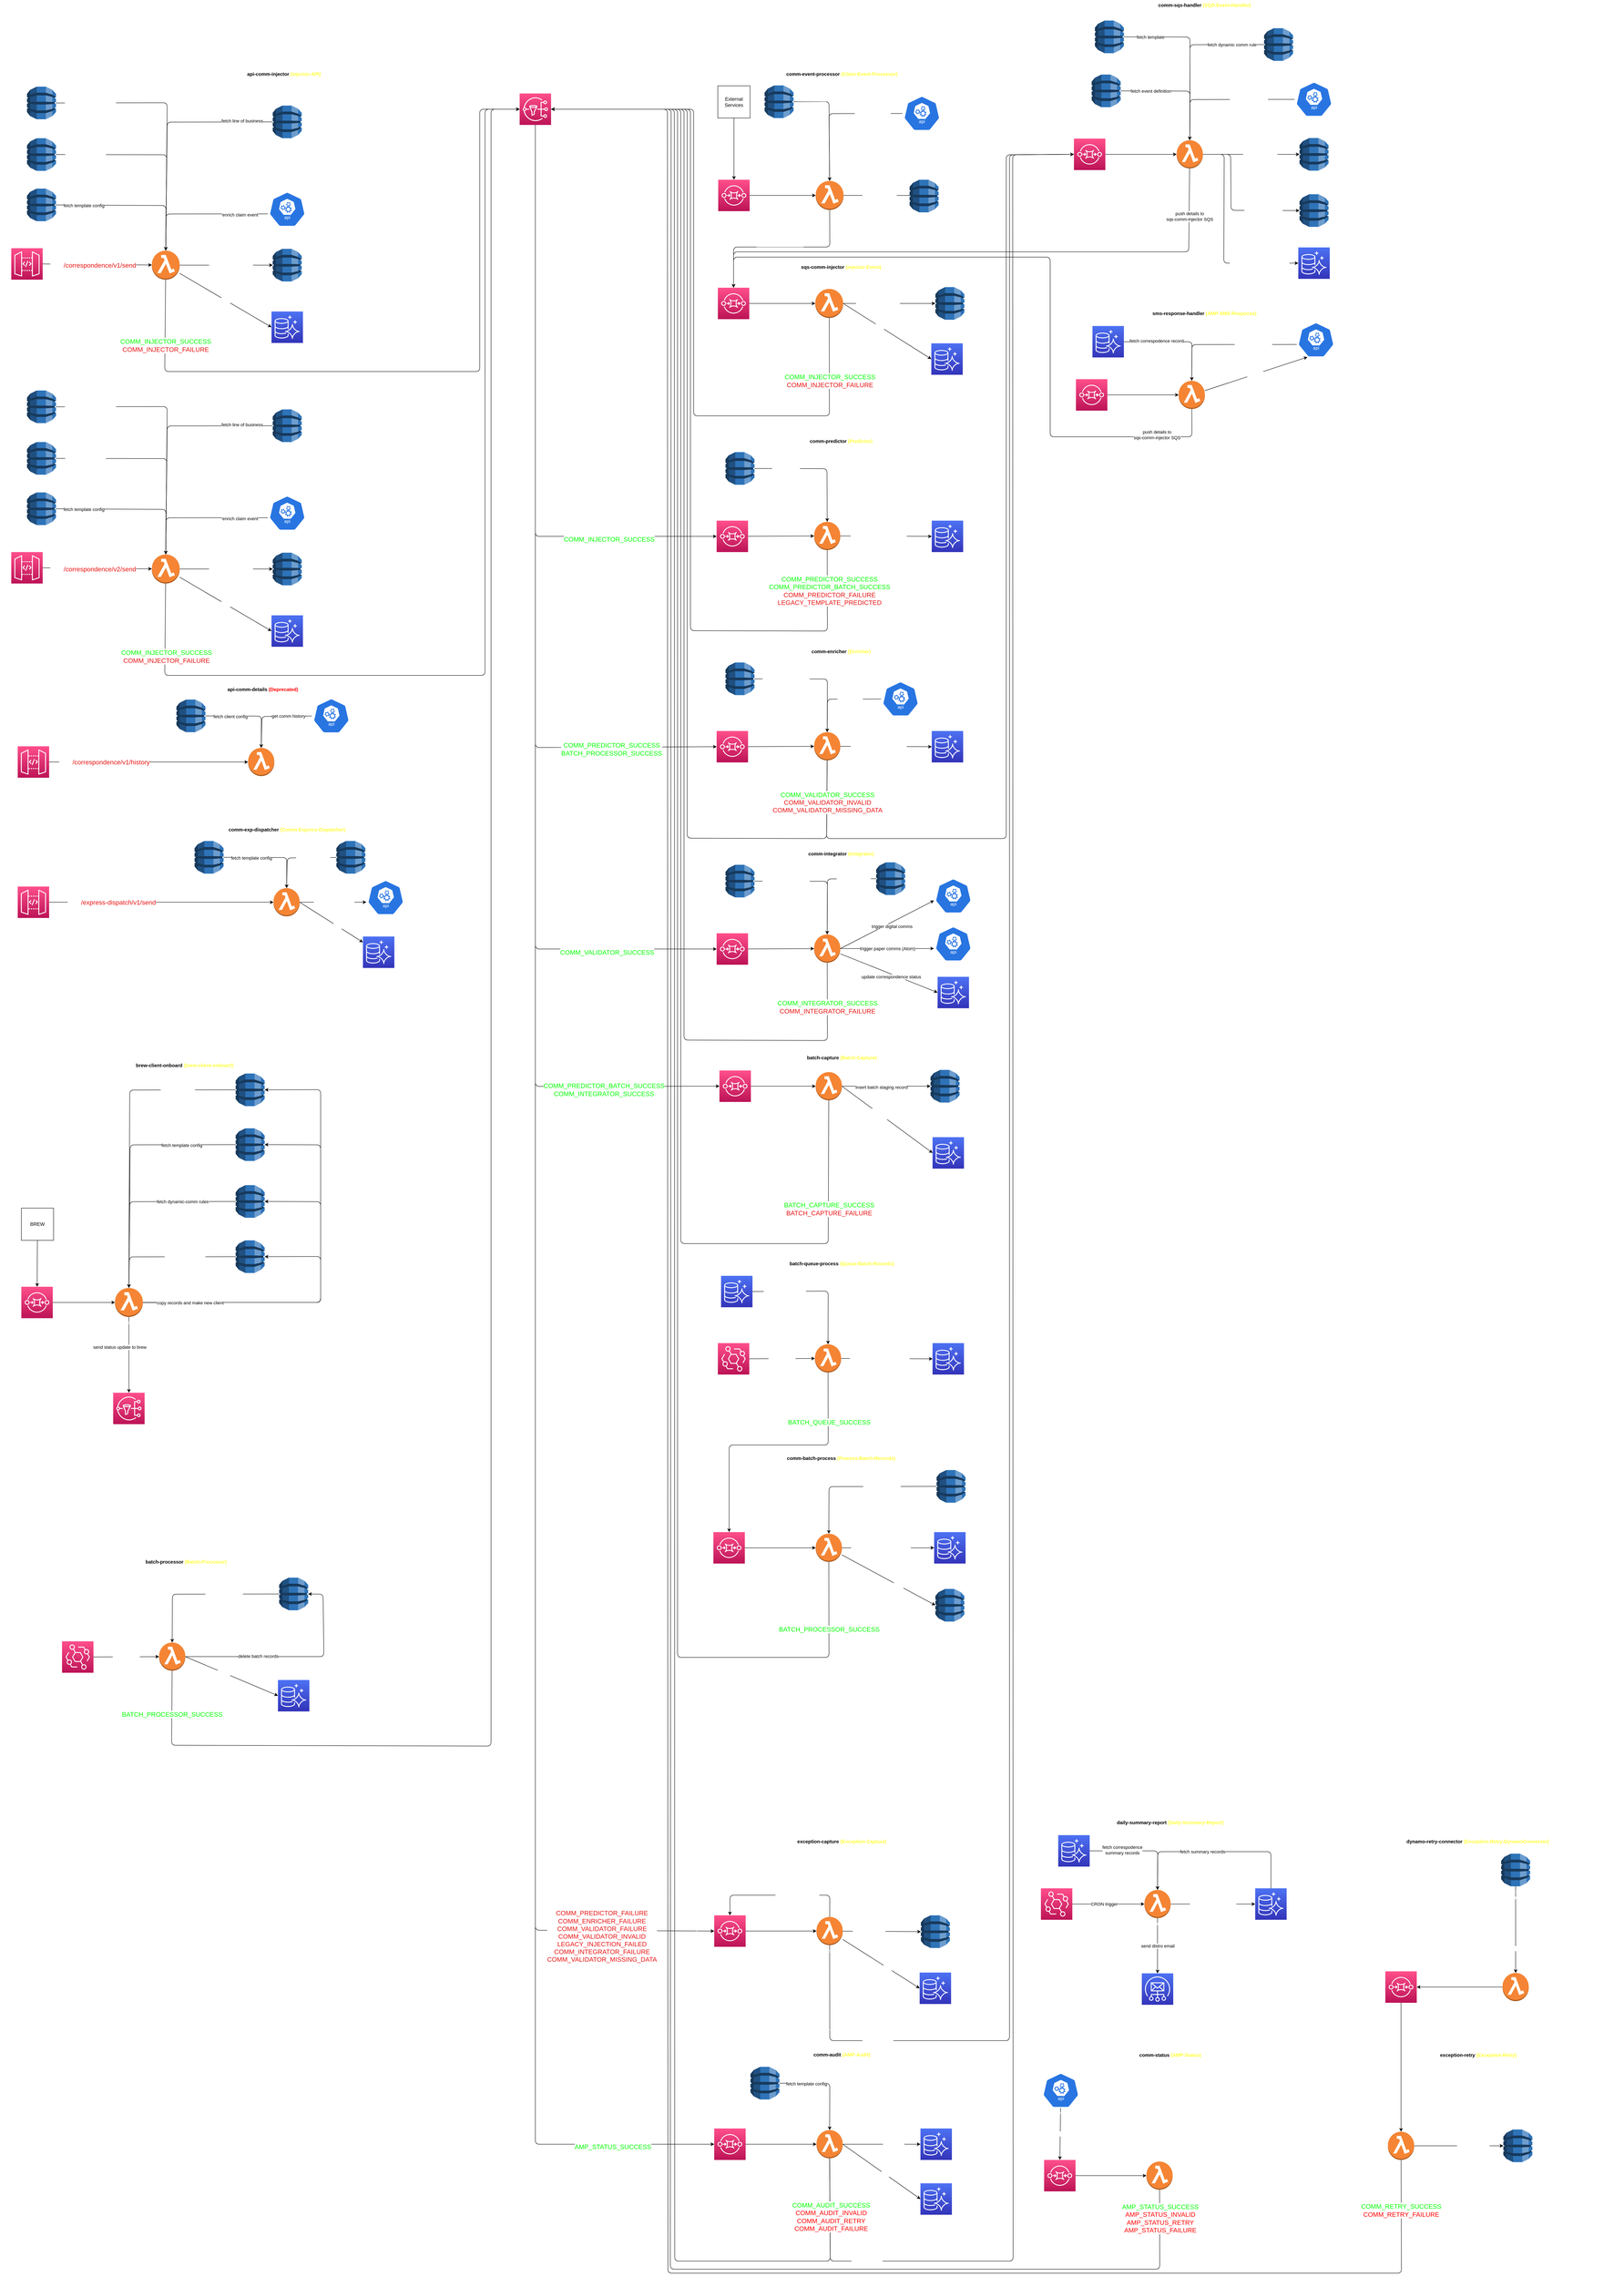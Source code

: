 <mxfile>
    <diagram name="Page-1" id="w-9PzWaDWWB7DMknscqa">
        <mxGraphModel dx="6080" dy="3608" grid="0" gridSize="16" guides="1" tooltips="1" connect="1" arrows="1" fold="1" page="0" pageScale="1" pageWidth="850" pageHeight="1100" background="none" math="0" shadow="0">
            <root>
                <mxCell id="0"/>
                <mxCell id="1" parent="0"/>
                <mxCell id="TQCaMZCHReluHJbkRXF0-1" value="api-comm-injector &lt;font color=&quot;#ffff33&quot;&gt;(injector-API)&lt;/font&gt;" style="swimlane;whiteSpace=wrap;html=1;strokeColor=#FFFFFF;swimlaneLine=1;glass=0;rounded=0;shadow=0;expand=1;movable=1;direction=east;" parent="1" vertex="1">
                    <mxGeometry x="-501" y="-9" width="1408" height="2398" as="geometry"/>
                </mxCell>
                <mxCell id="3" value="Api Gateway Endpoint" style="points=[[0,0,0],[0.25,0,0],[0.5,0,0],[0.75,0,0],[1,0,0],[0,1,0],[0.25,1,0],[0.5,1,0],[0.75,1,0],[1,1,0],[0,0.25,0],[0,0.5,0],[0,0.75,0],[1,0.25,0],[1,0.5,0],[1,0.75,0]];outlineConnect=0;fontColor=#FFFFFF;gradientColor=#FF4F8B;gradientDirection=north;fillColor=#BC1356;strokeColor=#ffffff;dashed=0;verticalLabelPosition=bottom;verticalAlign=top;align=center;html=1;fontSize=12;fontStyle=0;aspect=fixed;shape=mxgraph.aws4.resourceIcon;resIcon=mxgraph.aws4.api_gateway;" parent="TQCaMZCHReluHJbkRXF0-1" vertex="1">
                    <mxGeometry x="27" y="444" width="78" height="78" as="geometry"/>
                </mxCell>
                <mxCell id="121" style="edgeStyle=none;html=1;entryX=0;entryY=0.5;entryDx=0;entryDy=0;entryPerimeter=0;fontColor=#00FF00;" parent="TQCaMZCHReluHJbkRXF0-1" source="4" target="119" edge="1">
                    <mxGeometry relative="1" as="geometry"/>
                </mxCell>
                <mxCell id="123" value="&lt;font color=&quot;#ffffff&quot;&gt;insert request payload&lt;/font&gt;" style="edgeLabel;html=1;align=center;verticalAlign=middle;resizable=0;points=[];fontColor=#00FF00;" parent="121" vertex="1" connectable="0">
                    <mxGeometry x="0.227" y="-3" relative="1" as="geometry">
                        <mxPoint x="-15" y="-2" as="offset"/>
                    </mxGeometry>
                </mxCell>
                <mxCell id="122" value="&lt;font color=&quot;#ffffff&quot;&gt;insert correspondence&lt;/font&gt;" style="edgeStyle=none;html=1;entryX=0;entryY=0.5;entryDx=0;entryDy=0;entryPerimeter=0;fontColor=#00FF00;" parent="TQCaMZCHReluHJbkRXF0-1" source="4" target="120" edge="1">
                    <mxGeometry relative="1" as="geometry"/>
                </mxCell>
                <mxCell id="4" value="inject-comm&lt;br&gt;" style="outlineConnect=0;dashed=0;verticalLabelPosition=bottom;verticalAlign=top;align=center;html=1;shape=mxgraph.aws3.lambda_function;fillColor=#F58534;gradientColor=none;strokeColor=#000000;fontColor=#FFFFFF;" parent="TQCaMZCHReluHJbkRXF0-1" vertex="1">
                    <mxGeometry x="376" y="450" width="69" height="72" as="geometry"/>
                </mxCell>
                <mxCell id="5" value="&lt;font color=&quot;#ffffff&quot;&gt;POST&amp;nbsp;&lt;/font&gt;&lt;span data-lucid-content=&quot;{&amp;quot;t&amp;quot;:&amp;quot;/correspondence/v1/send&amp;quot;,&amp;quot;m&amp;quot;:[{&amp;quot;s&amp;quot;:0,&amp;quot;n&amp;quot;:&amp;quot;s&amp;quot;,&amp;quot;v&amp;quot;:21.333,&amp;quot;e&amp;quot;:23},{&amp;quot;s&amp;quot;:0,&amp;quot;n&amp;quot;:&amp;quot;c&amp;quot;,&amp;quot;v&amp;quot;:&amp;quot;#e81313ff&amp;quot;,&amp;quot;e&amp;quot;:23}]}&quot; data-lucid-type=&quot;application/vnd.lucid.text&quot;&gt;&lt;span style=&quot;color:#e81313;font-size:16.0px;&quot;&gt;/correspondence/v1/send&lt;/span&gt;&lt;span style=&quot;color:#e81313;font-size:16.0px;&quot;&gt;&lt;br&gt;&lt;/span&gt;&lt;/span&gt;" style="edgeStyle=none;html=1;fontColor=#000000;exitX=1;exitY=0.5;exitDx=0;exitDy=0;exitPerimeter=0;" parent="TQCaMZCHReluHJbkRXF0-1" source="3" target="4" edge="1">
                    <mxGeometry x="-0.073" y="-2" relative="1" as="geometry">
                        <mxPoint x="417.143" y="395" as="targetPoint"/>
                        <mxPoint as="offset"/>
                        <mxPoint x="145" y="483.384" as="sourcePoint"/>
                    </mxGeometry>
                </mxCell>
                <mxCell id="118" style="edgeStyle=none;html=1;entryX=0.5;entryY=0;entryDx=0;entryDy=0;entryPerimeter=0;fontColor=#00FF00;exitX=0.005;exitY=0.63;exitDx=0;exitDy=0;exitPerimeter=0;" parent="TQCaMZCHReluHJbkRXF0-1" source="117" target="4" edge="1">
                    <mxGeometry relative="1" as="geometry">
                        <Array as="points">
                            <mxPoint x="411" y="359"/>
                        </Array>
                    </mxGeometry>
                </mxCell>
                <mxCell id="264" value="enrich claim event" style="edgeLabel;html=1;align=center;verticalAlign=middle;resizable=0;points=[];" parent="118" vertex="1" connectable="0">
                    <mxGeometry x="0.16" y="3" relative="1" as="geometry">
                        <mxPoint x="130" y="-1" as="offset"/>
                    </mxGeometry>
                </mxCell>
                <mxCell id="117" value="Alpha GraphQL" style="html=1;dashed=0;whitespace=wrap;fillColor=#2875E2;strokeColor=#ffffff;points=[[0.005,0.63,0],[0.1,0.2,0],[0.9,0.2,0],[0.5,0,0],[0.995,0.63,0],[0.72,0.99,0],[0.5,1,0],[0.28,0.99,0]];verticalLabelPosition=bottom;align=center;verticalAlign=top;shape=mxgraph.kubernetes.icon;prIcon=api;fontColor=#FFFFFF;" parent="TQCaMZCHReluHJbkRXF0-1" vertex="1">
                    <mxGeometry x="663.5" y="304" width="97" height="87" as="geometry"/>
                </mxCell>
                <mxCell id="119" value="hcom-request-payload&lt;br&gt;DynamoDB" style="outlineConnect=0;dashed=0;verticalLabelPosition=bottom;verticalAlign=top;align=center;html=1;shape=mxgraph.aws3.dynamo_db;fillColor=#2E73B8;gradientColor=none;strokeColor=#FFFFFF;fontColor=#FFFFFF;" parent="TQCaMZCHReluHJbkRXF0-1" vertex="1">
                    <mxGeometry x="676" y="445.5" width="72" height="81" as="geometry"/>
                </mxCell>
                <mxCell id="120" value="&lt;font color=&quot;#ffffff&quot;&gt;customer_correspondence&lt;br&gt;Aurora Postgres&lt;br&gt;&lt;/font&gt;" style="points=[[0,0,0],[0.25,0,0],[0.5,0,0],[0.75,0,0],[1,0,0],[0,1,0],[0.25,1,0],[0.5,1,0],[0.75,1,0],[1,1,0],[0,0.25,0],[0,0.5,0],[0,0.75,0],[1,0.25,0],[1,0.5,0],[1,0.75,0]];outlineConnect=0;fontColor=#232F3E;gradientColor=#4D72F3;gradientDirection=north;fillColor=#3334B9;strokeColor=#ffffff;dashed=0;verticalLabelPosition=bottom;verticalAlign=top;align=center;html=1;fontSize=12;fontStyle=0;aspect=fixed;shape=mxgraph.aws4.resourceIcon;resIcon=mxgraph.aws4.aurora;" parent="TQCaMZCHReluHJbkRXF0-1" vertex="1">
                    <mxGeometry x="673" y="601" width="78" height="78" as="geometry"/>
                </mxCell>
                <mxCell id="125" style="edgeStyle=none;html=1;entryX=0.5;entryY=0;entryDx=0;entryDy=0;entryPerimeter=0;fontColor=#FFFFFF;" parent="TQCaMZCHReluHJbkRXF0-1" source="124" target="4" edge="1">
                    <mxGeometry relative="1" as="geometry">
                        <Array as="points">
                            <mxPoint x="414" y="83"/>
                        </Array>
                    </mxGeometry>
                </mxCell>
                <mxCell id="126" value="fetch dynamic comm rules" style="edgeLabel;html=1;align=center;verticalAlign=middle;resizable=0;points=[];fontColor=#FFFFFF;" parent="125" vertex="1" connectable="0">
                    <mxGeometry x="-0.357" y="-1" relative="1" as="geometry">
                        <mxPoint x="-122" as="offset"/>
                    </mxGeometry>
                </mxCell>
                <mxCell id="124" value="hcom-dynamic-comm-events&lt;br&gt;DynamoDB" style="outlineConnect=0;dashed=0;verticalLabelPosition=bottom;verticalAlign=top;align=center;html=1;shape=mxgraph.aws3.dynamo_db;fillColor=#2E73B8;gradientColor=none;strokeColor=#FFFFFF;fontColor=#FFFFFF;" parent="TQCaMZCHReluHJbkRXF0-1" vertex="1">
                    <mxGeometry x="66" y="43" width="72" height="81" as="geometry"/>
                </mxCell>
                <mxCell id="128" style="edgeStyle=none;html=1;entryX=0.5;entryY=0;entryDx=0;entryDy=0;entryPerimeter=0;fontColor=#FFFFFF;" parent="TQCaMZCHReluHJbkRXF0-1" source="127" target="4" edge="1">
                    <mxGeometry relative="1" as="geometry">
                        <Array as="points">
                            <mxPoint x="413" y="212"/>
                        </Array>
                    </mxGeometry>
                </mxCell>
                <mxCell id="129" value="fetch event definition" style="edgeLabel;html=1;align=center;verticalAlign=middle;resizable=0;points=[];fontColor=#FFFFFF;" parent="128" vertex="1" connectable="0">
                    <mxGeometry x="-0.267" y="-2" relative="1" as="geometry">
                        <mxPoint x="-115" y="-2" as="offset"/>
                    </mxGeometry>
                </mxCell>
                <mxCell id="127" value="hcom-event-definition&lt;br&gt;DynamoDB" style="outlineConnect=0;dashed=0;verticalLabelPosition=bottom;verticalAlign=top;align=center;html=1;shape=mxgraph.aws3.dynamo_db;fillColor=#2E73B8;gradientColor=none;strokeColor=#FFFFFF;fontColor=#FFFFFF;" parent="TQCaMZCHReluHJbkRXF0-1" vertex="1">
                    <mxGeometry x="66" y="171" width="72" height="81" as="geometry"/>
                </mxCell>
                <mxCell id="6" value="&lt;font color=&quot;#ffffff&quot;&gt;hcom-event-bus&lt;br&gt;SNS&lt;br&gt;&lt;/font&gt;" style="points=[[0,0,0],[0.25,0,0],[0.5,0,0],[0.75,0,0],[1,0,0],[0,1,0],[0.25,1,0],[0.5,1,0],[0.75,1,0],[1,1,0],[0,0.25,0],[0,0.5,0],[0,0.75,0],[1,0.25,0],[1,0.5,0],[1,0.75,0]];outlineConnect=0;fontColor=#232F3E;gradientColor=#FF4F8B;gradientDirection=north;fillColor=#BC1356;strokeColor=#ffffff;dashed=0;verticalLabelPosition=bottom;verticalAlign=top;align=center;html=1;fontSize=12;fontStyle=0;aspect=fixed;shape=mxgraph.aws4.resourceIcon;resIcon=mxgraph.aws4.sns;movable=1;" parent="TQCaMZCHReluHJbkRXF0-1" vertex="1">
                    <mxGeometry x="1289" y="60" width="78" height="78" as="geometry"/>
                </mxCell>
                <mxCell id="198" style="edgeStyle=none;html=1;entryX=0;entryY=0.5;entryDx=0;entryDy=0;entryPerimeter=0;fontColor=#FFFFFF;" parent="TQCaMZCHReluHJbkRXF0-1" source="4" target="6" edge="1">
                    <mxGeometry relative="1" as="geometry">
                        <Array as="points">
                            <mxPoint x="408" y="750"/>
                            <mxPoint x="1190" y="750"/>
                            <mxPoint x="1190" y="99"/>
                        </Array>
                    </mxGeometry>
                </mxCell>
                <mxCell id="199" value="&lt;font style=&quot;font-size: 15.992px;&quot; color=&quot;#00ff00&quot;&gt;COMM_INJECTOR_SUCCESS&lt;/font&gt;&lt;br style=&quot;font-size: 15.992px;&quot;&gt;&lt;font style=&quot;font-size: 15.992px;&quot; color=&quot;#e81313&quot;&gt;COMM_INJECTOR_FAILURE&lt;/font&gt;" style="edgeLabel;html=1;align=center;verticalAlign=middle;resizable=0;points=[];fontColor=#FFFFFF;" parent="198" vertex="1" connectable="0">
                    <mxGeometry x="-0.769" y="2" relative="1" as="geometry">
                        <mxPoint y="-41" as="offset"/>
                    </mxGeometry>
                </mxCell>
                <mxCell id="258" style="edgeStyle=none;html=1;" parent="TQCaMZCHReluHJbkRXF0-1" source="260" target="4" edge="1">
                    <mxGeometry relative="1" as="geometry">
                        <Array as="points">
                            <mxPoint x="411" y="338"/>
                        </Array>
                        <mxPoint x="413.5" y="318.0" as="targetPoint"/>
                    </mxGeometry>
                </mxCell>
                <mxCell id="259" value="fetch template config" style="edgeLabel;html=1;align=center;verticalAlign=middle;resizable=0;points=[];" parent="258" vertex="1" connectable="0">
                    <mxGeometry x="-0.21" relative="1" as="geometry">
                        <mxPoint x="-83" as="offset"/>
                    </mxGeometry>
                </mxCell>
                <mxCell id="260" value="hcom-cientchannel-template-config&lt;br&gt;DynamoDB" style="outlineConnect=0;dashed=0;verticalLabelPosition=bottom;verticalAlign=top;align=center;html=1;shape=mxgraph.aws3.dynamo_db;fillColor=#2E73B8;gradientColor=none;strokeColor=#FFFFFF;fontColor=#FFFFFF;" parent="TQCaMZCHReluHJbkRXF0-1" vertex="1">
                    <mxGeometry x="66" y="296" width="72" height="81" as="geometry"/>
                </mxCell>
                <mxCell id="262" style="edgeStyle=none;html=1;entryX=0.5;entryY=0;entryDx=0;entryDy=0;entryPerimeter=0;" parent="TQCaMZCHReluHJbkRXF0-1" source="261" target="4" edge="1">
                    <mxGeometry relative="1" as="geometry">
                        <Array as="points">
                            <mxPoint x="414" y="131"/>
                        </Array>
                    </mxGeometry>
                </mxCell>
                <mxCell id="263" value="fetch line of business" style="edgeLabel;html=1;align=center;verticalAlign=middle;resizable=0;points=[];" parent="262" vertex="1" connectable="0">
                    <mxGeometry x="-0.516" y="1" relative="1" as="geometry">
                        <mxPoint x="64" y="-4" as="offset"/>
                    </mxGeometry>
                </mxCell>
                <mxCell id="261" value="hcom-client-config&lt;br&gt;DynamoDB" style="outlineConnect=0;dashed=0;verticalLabelPosition=bottom;verticalAlign=top;align=center;html=1;shape=mxgraph.aws3.dynamo_db;fillColor=#2E73B8;gradientColor=none;strokeColor=#FFFFFF;fontColor=#FFFFFF;" parent="TQCaMZCHReluHJbkRXF0-1" vertex="1">
                    <mxGeometry x="676" y="90" width="72" height="81" as="geometry"/>
                </mxCell>
                <mxCell id="289" value="Api Gateway Endpoint" style="points=[[0,0,0],[0.25,0,0],[0.5,0,0],[0.75,0,0],[1,0,0],[0,1,0],[0.25,1,0],[0.5,1,0],[0.75,1,0],[1,1,0],[0,0.25,0],[0,0.5,0],[0,0.75,0],[1,0.25,0],[1,0.5,0],[1,0.75,0]];outlineConnect=0;fontColor=#FFFFFF;gradientColor=#FF4F8B;gradientDirection=north;fillColor=#BC1356;strokeColor=#ffffff;dashed=0;verticalLabelPosition=bottom;verticalAlign=top;align=center;html=1;fontSize=12;fontStyle=0;aspect=fixed;shape=mxgraph.aws4.resourceIcon;resIcon=mxgraph.aws4.api_gateway;" parent="TQCaMZCHReluHJbkRXF0-1" vertex="1">
                    <mxGeometry x="27" y="1198" width="78" height="78" as="geometry"/>
                </mxCell>
                <mxCell id="293" value="inject-comm-v2" style="outlineConnect=0;dashed=0;verticalLabelPosition=bottom;verticalAlign=top;align=center;html=1;shape=mxgraph.aws3.lambda_function;fillColor=#F58534;gradientColor=none;strokeColor=#000000;fontColor=#FFFFFF;" parent="TQCaMZCHReluHJbkRXF0-1" vertex="1">
                    <mxGeometry x="376" y="1204" width="69" height="72" as="geometry"/>
                </mxCell>
                <mxCell id="294" value="&lt;font color=&quot;#ffffff&quot;&gt;POST&amp;nbsp;&lt;/font&gt;&lt;span data-lucid-content=&quot;{&amp;quot;t&amp;quot;:&amp;quot;/correspondence/v1/send&amp;quot;,&amp;quot;m&amp;quot;:[{&amp;quot;s&amp;quot;:0,&amp;quot;n&amp;quot;:&amp;quot;s&amp;quot;,&amp;quot;v&amp;quot;:21.333,&amp;quot;e&amp;quot;:23},{&amp;quot;s&amp;quot;:0,&amp;quot;n&amp;quot;:&amp;quot;c&amp;quot;,&amp;quot;v&amp;quot;:&amp;quot;#e81313ff&amp;quot;,&amp;quot;e&amp;quot;:23}]}&quot; data-lucid-type=&quot;application/vnd.lucid.text&quot;&gt;&lt;span style=&quot;color:#e81313;font-size:16.0px;&quot;&gt;/correspondence/v2/send&lt;/span&gt;&lt;span style=&quot;color:#e81313;font-size:16.0px;&quot;&gt;&lt;br&gt;&lt;/span&gt;&lt;/span&gt;" style="edgeStyle=none;html=1;fontColor=#000000;exitX=1;exitY=0.5;exitDx=0;exitDy=0;exitPerimeter=0;" parent="TQCaMZCHReluHJbkRXF0-1" source="289" target="293" edge="1">
                    <mxGeometry x="-0.073" y="-2" relative="1" as="geometry">
                        <mxPoint x="918.143" y="1158" as="targetPoint"/>
                        <mxPoint as="offset"/>
                        <mxPoint x="646" y="1246.384" as="sourcePoint"/>
                    </mxGeometry>
                </mxCell>
                <mxCell id="295" style="edgeStyle=none;html=1;entryX=0.5;entryY=0;entryDx=0;entryDy=0;entryPerimeter=0;fontColor=#00FF00;exitX=0.005;exitY=0.63;exitDx=0;exitDy=0;exitPerimeter=0;" parent="TQCaMZCHReluHJbkRXF0-1" source="297" target="293" edge="1">
                    <mxGeometry relative="1" as="geometry">
                        <Array as="points">
                            <mxPoint x="411" y="1113"/>
                        </Array>
                    </mxGeometry>
                </mxCell>
                <mxCell id="296" value="enrich claim event" style="edgeLabel;html=1;align=center;verticalAlign=middle;resizable=0;points=[];" parent="295" vertex="1" connectable="0">
                    <mxGeometry x="0.16" y="3" relative="1" as="geometry">
                        <mxPoint x="130" y="-1" as="offset"/>
                    </mxGeometry>
                </mxCell>
                <mxCell id="297" value="Alpha GraphQL" style="html=1;dashed=0;whitespace=wrap;fillColor=#2875E2;strokeColor=#ffffff;points=[[0.005,0.63,0],[0.1,0.2,0],[0.9,0.2,0],[0.5,0,0],[0.995,0.63,0],[0.72,0.99,0],[0.5,1,0],[0.28,0.99,0]];verticalLabelPosition=bottom;align=center;verticalAlign=top;shape=mxgraph.kubernetes.icon;prIcon=api;fontColor=#FFFFFF;" parent="TQCaMZCHReluHJbkRXF0-1" vertex="1">
                    <mxGeometry x="663.5" y="1058" width="97" height="87" as="geometry"/>
                </mxCell>
                <mxCell id="298" value="hcom-request-payload&lt;br&gt;DynamoDB" style="outlineConnect=0;dashed=0;verticalLabelPosition=bottom;verticalAlign=top;align=center;html=1;shape=mxgraph.aws3.dynamo_db;fillColor=#2E73B8;gradientColor=none;strokeColor=#FFFFFF;fontColor=#FFFFFF;" parent="TQCaMZCHReluHJbkRXF0-1" vertex="1">
                    <mxGeometry x="676" y="1199.5" width="72" height="81" as="geometry"/>
                </mxCell>
                <mxCell id="290" style="edgeStyle=none;html=1;entryX=0;entryY=0.5;entryDx=0;entryDy=0;entryPerimeter=0;fontColor=#00FF00;" parent="TQCaMZCHReluHJbkRXF0-1" source="293" target="298" edge="1">
                    <mxGeometry relative="1" as="geometry"/>
                </mxCell>
                <mxCell id="291" value="&lt;font color=&quot;#ffffff&quot;&gt;insert request payload&lt;/font&gt;" style="edgeLabel;html=1;align=center;verticalAlign=middle;resizable=0;points=[];fontColor=#00FF00;" parent="290" vertex="1" connectable="0">
                    <mxGeometry x="0.227" y="-3" relative="1" as="geometry">
                        <mxPoint x="-15" y="-2" as="offset"/>
                    </mxGeometry>
                </mxCell>
                <mxCell id="299" value="&lt;font color=&quot;#ffffff&quot;&gt;customer_correspondence&lt;br&gt;Aurora Postgres&lt;br&gt;&lt;/font&gt;" style="points=[[0,0,0],[0.25,0,0],[0.5,0,0],[0.75,0,0],[1,0,0],[0,1,0],[0.25,1,0],[0.5,1,0],[0.75,1,0],[1,1,0],[0,0.25,0],[0,0.5,0],[0,0.75,0],[1,0.25,0],[1,0.5,0],[1,0.75,0]];outlineConnect=0;fontColor=#232F3E;gradientColor=#4D72F3;gradientDirection=north;fillColor=#3334B9;strokeColor=#ffffff;dashed=0;verticalLabelPosition=bottom;verticalAlign=top;align=center;html=1;fontSize=12;fontStyle=0;aspect=fixed;shape=mxgraph.aws4.resourceIcon;resIcon=mxgraph.aws4.aurora;" parent="TQCaMZCHReluHJbkRXF0-1" vertex="1">
                    <mxGeometry x="673" y="1355" width="78" height="78" as="geometry"/>
                </mxCell>
                <mxCell id="300" style="edgeStyle=none;html=1;entryX=0.5;entryY=0;entryDx=0;entryDy=0;entryPerimeter=0;fontColor=#FFFFFF;" parent="TQCaMZCHReluHJbkRXF0-1" source="302" target="293" edge="1">
                    <mxGeometry relative="1" as="geometry">
                        <Array as="points">
                            <mxPoint x="414" y="837"/>
                        </Array>
                    </mxGeometry>
                </mxCell>
                <mxCell id="301" value="fetch dynamic comm rules" style="edgeLabel;html=1;align=center;verticalAlign=middle;resizable=0;points=[];fontColor=#FFFFFF;" parent="300" vertex="1" connectable="0">
                    <mxGeometry x="-0.357" y="-1" relative="1" as="geometry">
                        <mxPoint x="-122" as="offset"/>
                    </mxGeometry>
                </mxCell>
                <mxCell id="302" value="hcom-dynamic-comm-events&lt;br&gt;DynamoDB" style="outlineConnect=0;dashed=0;verticalLabelPosition=bottom;verticalAlign=top;align=center;html=1;shape=mxgraph.aws3.dynamo_db;fillColor=#2E73B8;gradientColor=none;strokeColor=#FFFFFF;fontColor=#FFFFFF;" parent="TQCaMZCHReluHJbkRXF0-1" vertex="1">
                    <mxGeometry x="66" y="797" width="72" height="81" as="geometry"/>
                </mxCell>
                <mxCell id="303" style="edgeStyle=none;html=1;entryX=0.5;entryY=0;entryDx=0;entryDy=0;entryPerimeter=0;fontColor=#FFFFFF;" parent="TQCaMZCHReluHJbkRXF0-1" source="305" target="293" edge="1">
                    <mxGeometry relative="1" as="geometry">
                        <Array as="points">
                            <mxPoint x="413" y="966"/>
                        </Array>
                    </mxGeometry>
                </mxCell>
                <mxCell id="304" value="fetch event definition" style="edgeLabel;html=1;align=center;verticalAlign=middle;resizable=0;points=[];fontColor=#FFFFFF;" parent="303" vertex="1" connectable="0">
                    <mxGeometry x="-0.267" y="-2" relative="1" as="geometry">
                        <mxPoint x="-115" y="-2" as="offset"/>
                    </mxGeometry>
                </mxCell>
                <mxCell id="305" value="hcom-event-definition&lt;br&gt;DynamoDB" style="outlineConnect=0;dashed=0;verticalLabelPosition=bottom;verticalAlign=top;align=center;html=1;shape=mxgraph.aws3.dynamo_db;fillColor=#2E73B8;gradientColor=none;strokeColor=#FFFFFF;fontColor=#FFFFFF;" parent="TQCaMZCHReluHJbkRXF0-1" vertex="1">
                    <mxGeometry x="66" y="925" width="72" height="81" as="geometry"/>
                </mxCell>
                <mxCell id="306" style="edgeStyle=none;html=1;entryX=0;entryY=0.5;entryDx=0;entryDy=0;entryPerimeter=0;fontColor=#FFFFFF;" parent="TQCaMZCHReluHJbkRXF0-1" source="293" target="6" edge="1">
                    <mxGeometry relative="1" as="geometry">
                        <Array as="points">
                            <mxPoint x="408" y="1504"/>
                            <mxPoint x="1203" y="1504"/>
                            <mxPoint x="1203" y="99"/>
                        </Array>
                        <mxPoint x="1289" y="853" as="targetPoint"/>
                    </mxGeometry>
                </mxCell>
                <mxCell id="307" value="&lt;font style=&quot;font-size: 15.992px;&quot; color=&quot;#00ff00&quot;&gt;COMM_INJECTOR_SUCCESS&lt;/font&gt;&lt;br style=&quot;font-size: 15.992px;&quot;&gt;&lt;font style=&quot;font-size: 15.992px;&quot; color=&quot;#e81313&quot;&gt;COMM_INJECTOR_FAILURE&lt;/font&gt;" style="edgeLabel;html=1;align=center;verticalAlign=middle;resizable=0;points=[];fontColor=#FFFFFF;" parent="306" vertex="1" connectable="0">
                    <mxGeometry x="-0.769" y="2" relative="1" as="geometry">
                        <mxPoint x="-59" y="-45" as="offset"/>
                    </mxGeometry>
                </mxCell>
                <mxCell id="308" style="edgeStyle=none;html=1;" parent="TQCaMZCHReluHJbkRXF0-1" source="310" target="293" edge="1">
                    <mxGeometry relative="1" as="geometry">
                        <Array as="points">
                            <mxPoint x="411" y="1092"/>
                        </Array>
                        <mxPoint x="914.5" y="1081.0" as="targetPoint"/>
                    </mxGeometry>
                </mxCell>
                <mxCell id="309" value="fetch template config" style="edgeLabel;html=1;align=center;verticalAlign=middle;resizable=0;points=[];" parent="308" vertex="1" connectable="0">
                    <mxGeometry x="-0.21" relative="1" as="geometry">
                        <mxPoint x="-83" as="offset"/>
                    </mxGeometry>
                </mxCell>
                <mxCell id="310" value="hcom-cientchannel-template-config&lt;br&gt;DynamoDB" style="outlineConnect=0;dashed=0;verticalLabelPosition=bottom;verticalAlign=top;align=center;html=1;shape=mxgraph.aws3.dynamo_db;fillColor=#2E73B8;gradientColor=none;strokeColor=#FFFFFF;fontColor=#FFFFFF;" parent="TQCaMZCHReluHJbkRXF0-1" vertex="1">
                    <mxGeometry x="66" y="1050" width="72" height="81" as="geometry"/>
                </mxCell>
                <mxCell id="311" style="edgeStyle=none;html=1;entryX=0.5;entryY=0;entryDx=0;entryDy=0;entryPerimeter=0;" parent="TQCaMZCHReluHJbkRXF0-1" source="313" target="293" edge="1">
                    <mxGeometry relative="1" as="geometry">
                        <Array as="points">
                            <mxPoint x="414" y="885"/>
                        </Array>
                    </mxGeometry>
                </mxCell>
                <mxCell id="312" value="fetch line of business" style="edgeLabel;html=1;align=center;verticalAlign=middle;resizable=0;points=[];" parent="311" vertex="1" connectable="0">
                    <mxGeometry x="-0.516" y="1" relative="1" as="geometry">
                        <mxPoint x="64" y="-4" as="offset"/>
                    </mxGeometry>
                </mxCell>
                <mxCell id="313" value="hcom-client-config&lt;br&gt;DynamoDB" style="outlineConnect=0;dashed=0;verticalLabelPosition=bottom;verticalAlign=top;align=center;html=1;shape=mxgraph.aws3.dynamo_db;fillColor=#2E73B8;gradientColor=none;strokeColor=#FFFFFF;fontColor=#FFFFFF;" parent="TQCaMZCHReluHJbkRXF0-1" vertex="1">
                    <mxGeometry x="676" y="844" width="72" height="81" as="geometry"/>
                </mxCell>
                <mxCell id="292" value="&lt;font color=&quot;#ffffff&quot;&gt;insert correspondence&lt;/font&gt;" style="edgeStyle=none;html=1;entryX=0;entryY=0.5;entryDx=0;entryDy=0;entryPerimeter=0;fontColor=#00FF00;" parent="TQCaMZCHReluHJbkRXF0-1" source="293" target="299" edge="1">
                    <mxGeometry relative="1" as="geometry"/>
                </mxCell>
                <mxCell id="318" value="api-comm-details &lt;font color=&quot;#ff0000&quot;&gt;(Deprecated)&lt;/font&gt;" style="swimlane;whiteSpace=wrap;html=1;strokeColor=#FFFFFF;" parent="TQCaMZCHReluHJbkRXF0-1" vertex="1">
                    <mxGeometry x="409" y="1527" width="485" height="274" as="geometry"/>
                </mxCell>
                <mxCell id="319" value="history" style="outlineConnect=0;dashed=0;verticalLabelPosition=bottom;verticalAlign=top;align=center;html=1;shape=mxgraph.aws3.lambda_function;fillColor=#F58534;gradientColor=none;strokeColor=#000000;fontColor=#FFFFFF;" parent="318" vertex="1">
                    <mxGeometry x="206" y="157" width="65" height="70" as="geometry"/>
                </mxCell>
                <mxCell id="328" style="edgeStyle=none;html=1;entryX=0.5;entryY=0;entryDx=0;entryDy=0;entryPerimeter=0;" parent="318" source="327" target="319" edge="1">
                    <mxGeometry relative="1" as="geometry">
                        <Array as="points">
                            <mxPoint x="239" y="78"/>
                        </Array>
                    </mxGeometry>
                </mxCell>
                <mxCell id="329" value="fetch client config" style="edgeLabel;html=1;align=center;verticalAlign=middle;resizable=0;points=[];" parent="328" vertex="1" connectable="0">
                    <mxGeometry x="-0.139" y="-3" relative="1" as="geometry">
                        <mxPoint x="-32" y="-2" as="offset"/>
                    </mxGeometry>
                </mxCell>
                <mxCell id="327" value="hcom-client-config&lt;br&gt;DynamoDB" style="outlineConnect=0;dashed=0;verticalLabelPosition=bottom;verticalAlign=top;align=center;html=1;shape=mxgraph.aws3.dynamo_db;fillColor=#2E73B8;gradientColor=none;strokeColor=#FFFFFF;fontColor=#FFFFFF;" parent="318" vertex="1">
                    <mxGeometry x="28" y="37" width="72" height="81" as="geometry"/>
                </mxCell>
                <mxCell id="331" style="edgeStyle=none;html=1;entryX=0.5;entryY=0;entryDx=0;entryDy=0;entryPerimeter=0;" parent="318" source="330" target="319" edge="1">
                    <mxGeometry relative="1" as="geometry">
                        <Array as="points">
                            <mxPoint x="240" y="79"/>
                        </Array>
                    </mxGeometry>
                </mxCell>
                <mxCell id="332" value="get comm history" style="edgeLabel;html=1;align=center;verticalAlign=middle;resizable=0;points=[];" parent="331" vertex="1" connectable="0">
                    <mxGeometry x="-0.14" relative="1" as="geometry">
                        <mxPoint x="29" y="-1" as="offset"/>
                    </mxGeometry>
                </mxCell>
                <mxCell id="330" value="Layer 7" style="html=1;dashed=0;whitespace=wrap;fillColor=#2875E2;strokeColor=#ffffff;points=[[0.005,0.63,0],[0.1,0.2,0],[0.9,0.2,0],[0.5,0,0],[0.995,0.63,0],[0.72,0.99,0],[0.5,1,0],[0.28,0.99,0]];verticalLabelPosition=bottom;align=center;verticalAlign=top;shape=mxgraph.kubernetes.icon;prIcon=api;fontColor=#FFFFFF;" parent="318" vertex="1">
                    <mxGeometry x="364" y="34" width="97" height="87" as="geometry"/>
                </mxCell>
                <mxCell id="325" value="Api Gateway Endpoint" style="points=[[0,0,0],[0.25,0,0],[0.5,0,0],[0.75,0,0],[1,0,0],[0,1,0],[0.25,1,0],[0.5,1,0],[0.75,1,0],[1,1,0],[0,0.25,0],[0,0.5,0],[0,0.75,0],[1,0.25,0],[1,0.5,0],[1,0.75,0]];outlineConnect=0;fontColor=#FFFFFF;gradientColor=#FF4F8B;gradientDirection=north;fillColor=#BC1356;strokeColor=#ffffff;dashed=0;verticalLabelPosition=bottom;verticalAlign=top;align=center;html=1;fontSize=12;fontStyle=0;aspect=fixed;shape=mxgraph.aws4.resourceIcon;resIcon=mxgraph.aws4.api_gateway;" parent="TQCaMZCHReluHJbkRXF0-1" vertex="1">
                    <mxGeometry x="43" y="1680" width="78" height="78" as="geometry"/>
                </mxCell>
                <mxCell id="326" value="&lt;font color=&quot;#ffffff&quot;&gt;POST&amp;nbsp;&lt;/font&gt;&lt;span data-lucid-content=&quot;{&amp;quot;t&amp;quot;:&amp;quot;/correspondence/v1/send&amp;quot;,&amp;quot;m&amp;quot;:[{&amp;quot;s&amp;quot;:0,&amp;quot;n&amp;quot;:&amp;quot;s&amp;quot;,&amp;quot;v&amp;quot;:21.333,&amp;quot;e&amp;quot;:23},{&amp;quot;s&amp;quot;:0,&amp;quot;n&amp;quot;:&amp;quot;c&amp;quot;,&amp;quot;v&amp;quot;:&amp;quot;#e81313ff&amp;quot;,&amp;quot;e&amp;quot;:23}]}&quot; data-lucid-type=&quot;application/vnd.lucid.text&quot;&gt;&lt;span style=&quot;color:#e81313;font-size:16.0px;&quot;&gt;/correspondence/v1/history&lt;/span&gt;&lt;span style=&quot;color:#e81313;font-size:16.0px;&quot;&gt;&lt;br&gt;&lt;/span&gt;&lt;/span&gt;" style="edgeStyle=none;html=1;fontColor=#000000;exitX=1;exitY=0.5;exitDx=0;exitDy=0;exitPerimeter=0;entryX=0;entryY=0.5;entryDx=0;entryDy=0;entryPerimeter=0;" parent="TQCaMZCHReluHJbkRXF0-1" source="325" target="319" edge="1">
                    <mxGeometry x="-0.446" relative="1" as="geometry">
                        <mxPoint x="392" y="1721.661" as="targetPoint"/>
                        <mxPoint as="offset"/>
                        <mxPoint x="1163" y="1737.384" as="sourcePoint"/>
                    </mxGeometry>
                </mxCell>
                <mxCell id="469" value="comm-exp-dispatcher&amp;nbsp;&lt;font color=&quot;#ffff33&quot;&gt;(Comm-Express-Dispatcher&lt;/font&gt;&lt;font color=&quot;#ffff33&quot;&gt;)&lt;/font&gt;" style="swimlane;whiteSpace=wrap;html=1;strokeColor=#FFFFFF;" parent="TQCaMZCHReluHJbkRXF0-1" vertex="1">
                    <mxGeometry x="409" y="1875" width="605" height="452" as="geometry"/>
                </mxCell>
                <mxCell id="484" style="edgeStyle=none;html=1;entryX=0.005;entryY=0.63;entryDx=0;entryDy=0;entryPerimeter=0;fontColor=#FFFFFF;exitX=1;exitY=0.5;exitDx=0;exitDy=0;exitPerimeter=0;" parent="469" source="470" target="476" edge="1">
                    <mxGeometry relative="1" as="geometry">
                        <mxPoint x="300" y="229" as="sourcePoint"/>
                    </mxGeometry>
                </mxCell>
                <mxCell id="487" value="trigger digital comms" style="edgeLabel;html=1;align=center;verticalAlign=middle;resizable=0;points=[];fontColor=#FFFFFF;" parent="484" vertex="1" connectable="0">
                    <mxGeometry x="-0.208" y="-1" relative="1" as="geometry">
                        <mxPoint x="19" y="-1" as="offset"/>
                    </mxGeometry>
                </mxCell>
                <mxCell id="485" style="edgeStyle=none;html=1;fontColor=#FFFFFF;exitX=1;exitY=0.5;exitDx=0;exitDy=0;exitPerimeter=0;" parent="469" source="470" target="483" edge="1">
                    <mxGeometry relative="1" as="geometry"/>
                </mxCell>
                <mxCell id="486" value="update correspondence record" style="edgeLabel;html=1;align=center;verticalAlign=middle;resizable=0;points=[];fontColor=#FFFFFF;" parent="485" vertex="1" connectable="0">
                    <mxGeometry x="0.198" y="1" relative="1" as="geometry">
                        <mxPoint as="offset"/>
                    </mxGeometry>
                </mxCell>
                <mxCell id="470" value="exp-dispatcher" style="outlineConnect=0;dashed=0;verticalLabelPosition=bottom;verticalAlign=top;align=center;html=1;shape=mxgraph.aws3.lambda_function;fillColor=#F58534;gradientColor=none;strokeColor=#000000;fontColor=#FFFFFF;" parent="469" vertex="1">
                    <mxGeometry x="269" y="157" width="65" height="70" as="geometry"/>
                </mxCell>
                <mxCell id="471" style="edgeStyle=none;html=1;entryX=0.5;entryY=0;entryDx=0;entryDy=0;entryPerimeter=0;exitX=1;exitY=0.5;exitDx=0;exitDy=0;exitPerimeter=0;" parent="469" source="479" target="470" edge="1">
                    <mxGeometry relative="1" as="geometry">
                        <Array as="points">
                            <mxPoint x="302" y="81"/>
                        </Array>
                        <mxPoint x="100" y="77.603" as="sourcePoint"/>
                    </mxGeometry>
                </mxCell>
                <mxCell id="472" value="fetch template config" style="edgeLabel;html=1;align=center;verticalAlign=middle;resizable=0;points=[];" parent="471" vertex="1" connectable="0">
                    <mxGeometry x="-0.139" y="-3" relative="1" as="geometry">
                        <mxPoint x="-32" y="-2" as="offset"/>
                    </mxGeometry>
                </mxCell>
                <mxCell id="476" value="AMP" style="html=1;dashed=0;whitespace=wrap;fillColor=#2875E2;strokeColor=#ffffff;points=[[0.005,0.63,0],[0.1,0.2,0],[0.9,0.2,0],[0.5,0,0],[0.995,0.63,0],[0.72,0.99,0],[0.5,1,0],[0.28,0.99,0]];verticalLabelPosition=bottom;align=center;verticalAlign=top;shape=mxgraph.kubernetes.icon;prIcon=api;fontColor=#FFFFFF;" parent="469" vertex="1">
                    <mxGeometry x="499" y="137" width="97" height="87" as="geometry"/>
                </mxCell>
                <mxCell id="479" value="hcom-cientchannel-template-config&lt;br&gt;DynamoDB" style="outlineConnect=0;dashed=0;verticalLabelPosition=bottom;verticalAlign=top;align=center;html=1;shape=mxgraph.aws3.dynamo_db;fillColor=#2E73B8;gradientColor=none;strokeColor=#FFFFFF;fontColor=#FFFFFF;" parent="469" vertex="1">
                    <mxGeometry x="73" y="40" width="72" height="81" as="geometry"/>
                </mxCell>
                <mxCell id="481" style="edgeStyle=none;html=1;entryX=0.5;entryY=0;entryDx=0;entryDy=0;entryPerimeter=0;fontColor=#FF0000;" parent="469" source="480" target="470" edge="1">
                    <mxGeometry relative="1" as="geometry">
                        <Array as="points">
                            <mxPoint x="303" y="82"/>
                        </Array>
                    </mxGeometry>
                </mxCell>
                <mxCell id="482" value="&lt;font color=&quot;#ffffff&quot;&gt;fetch client config&lt;/font&gt;" style="edgeLabel;html=1;align=center;verticalAlign=middle;resizable=0;points=[];fontColor=#FF0000;" parent="481" vertex="1" connectable="0">
                    <mxGeometry x="-0.201" relative="1" as="geometry">
                        <mxPoint x="20" y="-1" as="offset"/>
                    </mxGeometry>
                </mxCell>
                <mxCell id="480" value="hcom-client-config&lt;br&gt;DynamoDB" style="outlineConnect=0;dashed=0;verticalLabelPosition=bottom;verticalAlign=top;align=center;html=1;shape=mxgraph.aws3.dynamo_db;fillColor=#2E73B8;gradientColor=none;strokeColor=#FFFFFF;fontColor=#FFFFFF;" parent="469" vertex="1">
                    <mxGeometry x="425" y="40" width="72" height="81" as="geometry"/>
                </mxCell>
                <mxCell id="483" value="&lt;font color=&quot;#ffffff&quot;&gt;customer_correspondence&lt;br&gt;Aurora Postgres&lt;br&gt;&lt;/font&gt;" style="points=[[0,0,0],[0.25,0,0],[0.5,0,0],[0.75,0,0],[1,0,0],[0,1,0],[0.25,1,0],[0.5,1,0],[0.75,1,0],[1,1,0],[0,0.25,0],[0,0.5,0],[0,0.75,0],[1,0.25,0],[1,0.5,0],[1,0.75,0]];outlineConnect=0;fontColor=#232F3E;gradientColor=#4D72F3;gradientDirection=north;fillColor=#3334B9;strokeColor=#ffffff;dashed=0;verticalLabelPosition=bottom;verticalAlign=top;align=center;html=1;fontSize=12;fontStyle=0;aspect=fixed;shape=mxgraph.aws4.resourceIcon;resIcon=mxgraph.aws4.aurora;" parent="469" vertex="1">
                    <mxGeometry x="491" y="277" width="78" height="78" as="geometry"/>
                </mxCell>
                <mxCell id="477" value="Api Gateway Endpoint" style="points=[[0,0,0],[0.25,0,0],[0.5,0,0],[0.75,0,0],[1,0,0],[0,1,0],[0.25,1,0],[0.5,1,0],[0.75,1,0],[1,1,0],[0,0.25,0],[0,0.5,0],[0,0.75,0],[1,0.25,0],[1,0.5,0],[1,0.75,0]];outlineConnect=0;fontColor=#FFFFFF;gradientColor=#FF4F8B;gradientDirection=north;fillColor=#BC1356;strokeColor=#ffffff;dashed=0;verticalLabelPosition=bottom;verticalAlign=top;align=center;html=1;fontSize=12;fontStyle=0;aspect=fixed;shape=mxgraph.aws4.resourceIcon;resIcon=mxgraph.aws4.api_gateway;" parent="TQCaMZCHReluHJbkRXF0-1" vertex="1">
                    <mxGeometry x="43" y="2028" width="78" height="78" as="geometry"/>
                </mxCell>
                <mxCell id="478" value="&lt;font color=&quot;#ffffff&quot;&gt;POST&amp;nbsp;&lt;/font&gt;&lt;span data-lucid-content=&quot;{&amp;quot;t&amp;quot;:&amp;quot;/correspondence/v1/send&amp;quot;,&amp;quot;m&amp;quot;:[{&amp;quot;s&amp;quot;:0,&amp;quot;n&amp;quot;:&amp;quot;s&amp;quot;,&amp;quot;v&amp;quot;:21.333,&amp;quot;e&amp;quot;:23},{&amp;quot;s&amp;quot;:0,&amp;quot;n&amp;quot;:&amp;quot;c&amp;quot;,&amp;quot;v&amp;quot;:&amp;quot;#e81313ff&amp;quot;,&amp;quot;e&amp;quot;:23}]}&quot; data-lucid-type=&quot;application/vnd.lucid.text&quot;&gt;&lt;span style=&quot;color:#e81313;font-size:16.0px;&quot;&gt;/express-dispatch/v1/send&lt;/span&gt;&lt;span style=&quot;color:#e81313;font-size:16.0px;&quot;&gt;&lt;br&gt;&lt;/span&gt;&lt;/span&gt;" style="edgeStyle=none;html=1;fontColor=#000000;exitX=1;exitY=0.5;exitDx=0;exitDy=0;exitPerimeter=0;entryX=0;entryY=0.5;entryDx=0;entryDy=0;entryPerimeter=0;" parent="TQCaMZCHReluHJbkRXF0-1" source="477" target="470" edge="1">
                    <mxGeometry x="-0.446" relative="1" as="geometry">
                        <mxPoint x="893" y="2078.661" as="targetPoint"/>
                        <mxPoint as="offset"/>
                        <mxPoint x="1664" y="2094.384" as="sourcePoint"/>
                    </mxGeometry>
                </mxCell>
                <mxCell id="7" value="comm-event-processor &lt;font color=&quot;#ffff33&quot;&gt;(Claim-Event-Processor)&lt;/font&gt;" style="swimlane;whiteSpace=wrap;html=1;strokeColor=#FFFFFF;" parent="1" vertex="1">
                    <mxGeometry x="1228" y="-9" width="720" height="410" as="geometry"/>
                </mxCell>
                <mxCell id="17" style="edgeStyle=none;html=1;entryX=0.5;entryY=0;entryDx=0;entryDy=0;entryPerimeter=0;fontColor=#FFFFFF;" parent="7" source="12" target="13" edge="1">
                    <mxGeometry relative="1" as="geometry">
                        <Array as="points">
                            <mxPoint x="328" y="80"/>
                        </Array>
                    </mxGeometry>
                </mxCell>
                <mxCell id="18" value="fetch event definition" style="edgeLabel;html=1;align=center;verticalAlign=middle;resizable=0;points=[];fontColor=#FFFFFF;" parent="17" vertex="1" connectable="0">
                    <mxGeometry x="-0.228" relative="1" as="geometry">
                        <mxPoint x="-31" y="-29" as="offset"/>
                    </mxGeometry>
                </mxCell>
                <mxCell id="12" value="hcom-event-definition&lt;br&gt;DynamoDB" style="outlineConnect=0;dashed=0;verticalLabelPosition=bottom;verticalAlign=top;align=center;html=1;shape=mxgraph.aws3.dynamo_db;fillColor=#2E73B8;gradientColor=none;strokeColor=#FFFFFF;fontColor=#FFFFFF;" parent="7" vertex="1">
                    <mxGeometry x="168" y="40" width="72" height="81" as="geometry"/>
                </mxCell>
                <mxCell id="22" style="edgeStyle=none;html=1;entryX=0.5;entryY=0;entryDx=0;entryDy=0;entryPerimeter=0;fontColor=#FFFFFF;" parent="7" source="13" target="21" edge="1">
                    <mxGeometry relative="1" as="geometry">
                        <Array as="points">
                            <mxPoint x="566" y="313"/>
                        </Array>
                    </mxGeometry>
                </mxCell>
                <mxCell id="23" value="insert claim event" style="edgeLabel;html=1;align=center;verticalAlign=middle;resizable=0;points=[];fontColor=#FFFFFF;" parent="22" vertex="1" connectable="0">
                    <mxGeometry x="-0.546" y="-2" relative="1" as="geometry">
                        <mxPoint x="34" y="-2" as="offset"/>
                    </mxGeometry>
                </mxCell>
                <mxCell id="13" value="process-event" style="outlineConnect=0;dashed=0;verticalLabelPosition=bottom;verticalAlign=top;align=center;html=1;shape=mxgraph.aws3.lambda_function;fillColor=#F58534;gradientColor=none;strokeColor=#000000;fontColor=#FFFFFF;" parent="7" vertex="1">
                    <mxGeometry x="295" y="277" width="69" height="72" as="geometry"/>
                </mxCell>
                <mxCell id="19" style="edgeStyle=none;html=1;entryX=0.5;entryY=0;entryDx=0;entryDy=0;entryPerimeter=0;fontColor=#FFFFFF;" parent="7" source="14" target="13" edge="1">
                    <mxGeometry relative="1" as="geometry">
                        <Array as="points">
                            <mxPoint x="328" y="110"/>
                        </Array>
                    </mxGeometry>
                </mxCell>
                <mxCell id="20" value="enrich claim event" style="edgeLabel;html=1;align=center;verticalAlign=middle;resizable=0;points=[];fontColor=#FFFFFF;" parent="19" vertex="1" connectable="0">
                    <mxGeometry x="-0.27" y="1" relative="1" as="geometry">
                        <mxPoint x="53" y="-1" as="offset"/>
                    </mxGeometry>
                </mxCell>
                <mxCell id="14" value="Alpha GraphQL" style="html=1;dashed=0;whitespace=wrap;fillColor=#2875E2;strokeColor=#ffffff;points=[[0.005,0.63,0],[0.1,0.2,0],[0.9,0.2,0],[0.5,0,0],[0.995,0.63,0],[0.72,0.99,0],[0.5,1,0],[0.28,0.99,0]];verticalLabelPosition=bottom;align=center;verticalAlign=top;shape=mxgraph.kubernetes.icon;prIcon=api;fontColor=#FFFFFF;" parent="7" vertex="1">
                    <mxGeometry x="510" y="66" width="97" height="87" as="geometry"/>
                </mxCell>
                <mxCell id="15" value="&lt;font color=&quot;#ffffff&quot;&gt;hz-claimevents&lt;br&gt;SQS&lt;br&gt;&lt;/font&gt;" style="points=[[0,0,0],[0.25,0,0],[0.5,0,0],[0.75,0,0],[1,0,0],[0,1,0],[0.25,1,0],[0.5,1,0],[0.75,1,0],[1,1,0],[0,0.25,0],[0,0.5,0],[0,0.75,0],[1,0.25,0],[1,0.5,0],[1,0.75,0]];outlineConnect=0;fontColor=#232F3E;gradientColor=#FF4F8B;gradientDirection=north;fillColor=#BC1356;strokeColor=#ffffff;dashed=0;verticalLabelPosition=bottom;verticalAlign=top;align=center;html=1;fontSize=12;fontStyle=0;aspect=fixed;shape=mxgraph.aws4.resourceIcon;resIcon=mxgraph.aws4.sqs;" parent="7" vertex="1">
                    <mxGeometry x="53" y="274" width="78" height="78" as="geometry"/>
                </mxCell>
                <mxCell id="21" value="hcom-claimevents-capture&lt;br&gt;DynamoDB" style="outlineConnect=0;dashed=0;verticalLabelPosition=bottom;verticalAlign=top;align=center;html=1;shape=mxgraph.aws3.dynamo_db;fillColor=#2E73B8;gradientColor=none;strokeColor=#FFFFFF;fontColor=#FFFFFF;" parent="7" vertex="1">
                    <mxGeometry x="528" y="274" width="72" height="81" as="geometry"/>
                </mxCell>
                <mxCell id="16" style="edgeStyle=none;html=1;fontColor=#FFFFFF;" parent="7" source="15" target="13" edge="1">
                    <mxGeometry relative="1" as="geometry">
                        <mxPoint x="356" y="313" as="targetPoint"/>
                    </mxGeometry>
                </mxCell>
                <mxCell id="420" value="External Services" style="whiteSpace=wrap;html=1;aspect=fixed;" parent="7" vertex="1">
                    <mxGeometry x="52" y="41" width="80" height="80" as="geometry"/>
                </mxCell>
                <mxCell id="421" style="edgeStyle=none;html=1;" parent="7" source="420" target="15" edge="1">
                    <mxGeometry relative="1" as="geometry">
                        <mxPoint x="90.0" y="258.421" as="targetPoint"/>
                    </mxGeometry>
                </mxCell>
                <mxCell id="24" value="sqs-comm-injector &lt;font color=&quot;#ffff33&quot;&gt;(injector-Event)&lt;/font&gt;" style="swimlane;whiteSpace=wrap;html=1;strokeColor=#FFFFFF;" parent="1" vertex="1">
                    <mxGeometry x="1226" y="470" width="720" height="337" as="geometry"/>
                </mxCell>
                <mxCell id="28" style="edgeStyle=none;html=1;entryX=0;entryY=0.5;entryDx=0;entryDy=0;entryPerimeter=0;fontColor=#FFFFFF;" parent="24" source="30" target="35" edge="1">
                    <mxGeometry relative="1" as="geometry">
                        <Array as="points">
                            <mxPoint x="567" y="102"/>
                        </Array>
                    </mxGeometry>
                </mxCell>
                <mxCell id="29" value="insert request payload" style="edgeLabel;html=1;align=center;verticalAlign=middle;resizable=0;points=[];fontColor=#FFFFFF;" parent="28" vertex="1" connectable="0">
                    <mxGeometry x="-0.546" y="-2" relative="1" as="geometry">
                        <mxPoint x="34" y="-2" as="offset"/>
                    </mxGeometry>
                </mxCell>
                <mxCell id="41" style="edgeStyle=none;html=1;entryX=0;entryY=0.5;entryDx=0;entryDy=0;entryPerimeter=0;fontColor=#FFFFFF;exitX=1;exitY=0.5;exitDx=0;exitDy=0;exitPerimeter=0;" parent="24" source="30" target="39" edge="1">
                    <mxGeometry relative="1" as="geometry"/>
                </mxCell>
                <mxCell id="42" value="insert correspondence" style="edgeLabel;html=1;align=center;verticalAlign=middle;resizable=0;points=[];fontColor=#FFFFFF;" parent="41" vertex="1" connectable="0">
                    <mxGeometry x="-0.163" y="1" relative="1" as="geometry">
                        <mxPoint as="offset"/>
                    </mxGeometry>
                </mxCell>
                <mxCell id="30" value="inject-comm" style="outlineConnect=0;dashed=0;verticalLabelPosition=bottom;verticalAlign=top;align=center;html=1;shape=mxgraph.aws3.lambda_function;fillColor=#F58534;gradientColor=none;strokeColor=#000000;fontColor=#FFFFFF;" parent="24" vertex="1">
                    <mxGeometry x="296" y="66" width="69" height="72" as="geometry"/>
                </mxCell>
                <mxCell id="34" value="&lt;font color=&quot;#ffffff&quot;&gt;hcom-events&lt;br&gt;SQS&lt;br&gt;&lt;/font&gt;" style="points=[[0,0,0],[0.25,0,0],[0.5,0,0],[0.75,0,0],[1,0,0],[0,1,0],[0.25,1,0],[0.5,1,0],[0.75,1,0],[1,1,0],[0,0.25,0],[0,0.5,0],[0,0.75,0],[1,0.25,0],[1,0.5,0],[1,0.75,0]];outlineConnect=0;fontColor=#232F3E;gradientColor=#FF4F8B;gradientDirection=north;fillColor=#BC1356;strokeColor=#ffffff;dashed=0;verticalLabelPosition=bottom;verticalAlign=top;align=center;html=1;fontSize=12;fontStyle=0;aspect=fixed;shape=mxgraph.aws4.resourceIcon;resIcon=mxgraph.aws4.sqs;" parent="24" vertex="1">
                    <mxGeometry x="54" y="63" width="78" height="78" as="geometry"/>
                </mxCell>
                <mxCell id="35" value="hcom-request-payload&lt;br&gt;DynamoDB" style="outlineConnect=0;dashed=0;verticalLabelPosition=bottom;verticalAlign=top;align=center;html=1;shape=mxgraph.aws3.dynamo_db;fillColor=#2E73B8;gradientColor=none;strokeColor=#FFFFFF;fontColor=#FFFFFF;" parent="24" vertex="1">
                    <mxGeometry x="594" y="61.5" width="72" height="81" as="geometry"/>
                </mxCell>
                <mxCell id="36" style="edgeStyle=none;html=1;fontColor=#FFFFFF;" parent="24" source="34" target="30" edge="1">
                    <mxGeometry relative="1" as="geometry">
                        <mxPoint x="357" y="102" as="targetPoint"/>
                    </mxGeometry>
                </mxCell>
                <mxCell id="39" value="&lt;font color=&quot;#ffffff&quot;&gt;customer_correspondence&lt;br&gt;Aurora Postgres&lt;br&gt;&lt;/font&gt;" style="points=[[0,0,0],[0.25,0,0],[0.5,0,0],[0.75,0,0],[1,0,0],[0,1,0],[0.25,1,0],[0.5,1,0],[0.75,1,0],[1,1,0],[0,0.25,0],[0,0.5,0],[0,0.75,0],[1,0.25,0],[1,0.5,0],[1,0.75,0]];outlineConnect=0;fontColor=#232F3E;gradientColor=#4D72F3;gradientDirection=north;fillColor=#3334B9;strokeColor=#ffffff;dashed=0;verticalLabelPosition=bottom;verticalAlign=top;align=center;html=1;fontSize=12;fontStyle=0;aspect=fixed;shape=mxgraph.aws4.resourceIcon;resIcon=mxgraph.aws4.aurora;" parent="24" vertex="1">
                    <mxGeometry x="584" y="201" width="78" height="78" as="geometry"/>
                </mxCell>
                <mxCell id="37" style="edgeStyle=none;html=1;fontColor=#FFFFFF;" parent="1" source="13" target="34" edge="1">
                    <mxGeometry relative="1" as="geometry">
                        <Array as="points">
                            <mxPoint x="1558" y="432"/>
                            <mxPoint x="1319" y="432"/>
                        </Array>
                    </mxGeometry>
                </mxCell>
                <mxCell id="38" value="push details to&lt;br&gt;sqs-comm-injector SQS" style="edgeLabel;html=1;align=center;verticalAlign=middle;resizable=0;points=[];fontColor=#FFFFFF;" parent="37" vertex="1" connectable="0">
                    <mxGeometry x="-0.38" y="1" relative="1" as="geometry">
                        <mxPoint x="-82" y="-15" as="offset"/>
                    </mxGeometry>
                </mxCell>
                <mxCell id="43" style="edgeStyle=none;html=1;entryX=1;entryY=0.5;entryDx=0;entryDy=0;entryPerimeter=0;fontColor=#FFFFFF;" parent="1" source="30" target="6" edge="1">
                    <mxGeometry relative="1" as="geometry">
                        <Array as="points">
                            <mxPoint x="1557" y="851"/>
                            <mxPoint x="1220" y="851"/>
                            <mxPoint x="1220" y="90"/>
                        </Array>
                    </mxGeometry>
                </mxCell>
                <mxCell id="45" value="&lt;span data-lucid-content=&quot;{&amp;quot;t&amp;quot;:&amp;quot;COMM_INJECTOR_SUCCESS COMM_INJECTOR_FAILURE&amp;quot;,&amp;quot;m&amp;quot;:[{&amp;quot;s&amp;quot;:0,&amp;quot;n&amp;quot;:&amp;quot;p&amp;quot;,&amp;quot;v&amp;quot;:1.199},{&amp;quot;s&amp;quot;:0,&amp;quot;n&amp;quot;:&amp;quot;s&amp;quot;,&amp;quot;v&amp;quot;:21.323,&amp;quot;e&amp;quot;:43},{&amp;quot;s&amp;quot;:0,&amp;quot;n&amp;quot;:&amp;quot;c&amp;quot;,&amp;quot;v&amp;quot;:&amp;quot;#e81313ff&amp;quot;,&amp;quot;e&amp;quot;:43}]}&quot; data-lucid-type=&quot;application/vnd.lucid.text&quot;&gt;&lt;span style=&quot;font-size: 15.992px;&quot;&gt;&lt;font color=&quot;#00ff00&quot;&gt;COMM_INJECTOR_SUCCESS&lt;/font&gt;&lt;br&gt;&lt;font color=&quot;#e81313&quot;&gt;COMM_INJECTOR_FAILURE&lt;/font&gt;&lt;/span&gt;&lt;/span&gt;" style="edgeLabel;html=1;align=center;verticalAlign=middle;resizable=0;points=[];fontColor=#FFFFFF;" parent="43" vertex="1" connectable="0">
                    <mxGeometry x="-0.151" y="1" relative="1" as="geometry">
                        <mxPoint x="339" y="52" as="offset"/>
                    </mxGeometry>
                </mxCell>
                <mxCell id="46" value="comm-predictor &lt;font color=&quot;#ffff33&quot;&gt;(Predictor)&lt;/font&gt;" style="swimlane;whiteSpace=wrap;html=1;strokeColor=#FFFFFF;" parent="1" vertex="1">
                    <mxGeometry x="1226" y="902" width="720" height="439" as="geometry"/>
                </mxCell>
                <mxCell id="49" style="edgeStyle=none;html=1;entryX=0;entryY=0.5;entryDx=0;entryDy=0;entryPerimeter=0;fontColor=#FFFFFF;exitX=1;exitY=0.5;exitDx=0;exitDy=0;exitPerimeter=0;" parent="46" source="51" target="55" edge="1">
                    <mxGeometry relative="1" as="geometry"/>
                </mxCell>
                <mxCell id="50" value="update correspondence with&lt;br&gt;template details" style="edgeLabel;html=1;align=center;verticalAlign=middle;resizable=0;points=[];fontColor=#FFFFFF;" parent="49" vertex="1" connectable="0">
                    <mxGeometry x="-0.163" y="1" relative="1" as="geometry">
                        <mxPoint as="offset"/>
                    </mxGeometry>
                </mxCell>
                <mxCell id="51" value="predict-comm" style="outlineConnect=0;dashed=0;verticalLabelPosition=bottom;verticalAlign=top;align=center;html=1;shape=mxgraph.aws3.lambda_function;fillColor=#F58534;gradientColor=none;strokeColor=#000000;fontColor=#FFFFFF;" parent="46" vertex="1">
                    <mxGeometry x="293" y="212" width="65" height="70" as="geometry"/>
                </mxCell>
                <mxCell id="52" value="&lt;font color=&quot;#ffffff&quot;&gt;predictor-events&lt;br&gt;SQS&lt;br&gt;&lt;/font&gt;" style="points=[[0,0,0],[0.25,0,0],[0.5,0,0],[0.75,0,0],[1,0,0],[0,1,0],[0.25,1,0],[0.5,1,0],[0.75,1,0],[1,1,0],[0,0.25,0],[0,0.5,0],[0,0.75,0],[1,0.25,0],[1,0.5,0],[1,0.75,0]];outlineConnect=0;fontColor=#232F3E;gradientColor=#FF4F8B;gradientDirection=north;fillColor=#BC1356;strokeColor=#ffffff;dashed=0;verticalLabelPosition=bottom;verticalAlign=top;align=center;html=1;fontSize=12;fontStyle=0;aspect=fixed;shape=mxgraph.aws4.resourceIcon;resIcon=mxgraph.aws4.sqs;" parent="46" vertex="1">
                    <mxGeometry x="51" y="209" width="78" height="78" as="geometry"/>
                </mxCell>
                <mxCell id="54" style="edgeStyle=none;html=1;fontColor=#FFFFFF;" parent="46" source="52" target="51" edge="1">
                    <mxGeometry relative="1" as="geometry">
                        <mxPoint x="354" y="248" as="targetPoint"/>
                    </mxGeometry>
                </mxCell>
                <mxCell id="55" value="&lt;font color=&quot;#ffffff&quot;&gt;customer_correspondence&lt;br&gt;Aurora Postgres&lt;br&gt;&lt;/font&gt;" style="points=[[0,0,0],[0.25,0,0],[0.5,0,0],[0.75,0,0],[1,0,0],[0,1,0],[0.25,1,0],[0.5,1,0],[0.75,1,0],[1,1,0],[0,0.25,0],[0,0.5,0],[0,0.75,0],[1,0.25,0],[1,0.5,0],[1,0.75,0]];outlineConnect=0;fontColor=#232F3E;gradientColor=#4D72F3;gradientDirection=north;fillColor=#3334B9;strokeColor=#ffffff;dashed=0;verticalLabelPosition=bottom;verticalAlign=top;align=center;html=1;fontSize=12;fontStyle=0;aspect=fixed;shape=mxgraph.aws4.resourceIcon;resIcon=mxgraph.aws4.aurora;" parent="46" vertex="1">
                    <mxGeometry x="585" y="209" width="78" height="78" as="geometry"/>
                </mxCell>
                <mxCell id="59" style="edgeStyle=none;html=1;entryX=0.5;entryY=0;entryDx=0;entryDy=0;entryPerimeter=0;fontColor=#FFFFFF;" parent="46" source="58" target="51" edge="1">
                    <mxGeometry relative="1" as="geometry">
                        <Array as="points">
                            <mxPoint x="325" y="80"/>
                        </Array>
                    </mxGeometry>
                </mxCell>
                <mxCell id="60" value="fetch template" style="edgeLabel;html=1;align=center;verticalAlign=middle;resizable=0;points=[];fontColor=#FFFFFF;" parent="59" vertex="1" connectable="0">
                    <mxGeometry x="-0.502" y="-1" relative="1" as="geometry">
                        <mxPoint as="offset"/>
                    </mxGeometry>
                </mxCell>
                <mxCell id="58" value="hcom-clientchannel-template-config&lt;br&gt;DynamoDB" style="outlineConnect=0;dashed=0;verticalLabelPosition=bottom;verticalAlign=top;align=center;html=1;shape=mxgraph.aws3.dynamo_db;fillColor=#2E73B8;gradientColor=none;strokeColor=#FFFFFF;fontColor=#FFFFFF;" parent="46" vertex="1">
                    <mxGeometry x="73" y="39" width="72" height="81" as="geometry"/>
                </mxCell>
                <mxCell id="56" style="edgeStyle=none;html=1;entryX=0;entryY=0.5;entryDx=0;entryDy=0;entryPerimeter=0;fontColor=#FFFFFF;" parent="1" source="6" target="52" edge="1">
                    <mxGeometry relative="1" as="geometry">
                        <Array as="points">
                            <mxPoint x="827" y="1150"/>
                        </Array>
                    </mxGeometry>
                </mxCell>
                <mxCell id="57" value="&lt;span data-lucid-content=&quot;{&amp;quot;t&amp;quot;:&amp;quot;Subscribed to  COMM_INJECTOR_SUCCESS &amp;quot;,&amp;quot;m&amp;quot;:[{&amp;quot;s&amp;quot;:0,&amp;quot;n&amp;quot;:&amp;quot;f&amp;quot;,&amp;quot;v&amp;quot;:&amp;quot;Liberation Serif&amp;quot;,&amp;quot;e&amp;quot;:15},{&amp;quot;s&amp;quot;:0,&amp;quot;n&amp;quot;:&amp;quot;b&amp;quot;,&amp;quot;v&amp;quot;:true,&amp;quot;e&amp;quot;:15},{&amp;quot;s&amp;quot;:0,&amp;quot;n&amp;quot;:&amp;quot;s&amp;quot;,&amp;quot;v&amp;quot;:17.778,&amp;quot;e&amp;quot;:15},{&amp;quot;s&amp;quot;:0,&amp;quot;n&amp;quot;:&amp;quot;c&amp;quot;,&amp;quot;v&amp;quot;:&amp;quot;333333ff&amp;quot;,&amp;quot;e&amp;quot;:15},{&amp;quot;s&amp;quot;:0,&amp;quot;n&amp;quot;:&amp;quot;fsp&amp;quot;,&amp;quot;v&amp;quot;:&amp;quot;ss_presetShapeStyle1_textStyle&amp;quot;,&amp;quot;e&amp;quot;:15},{&amp;quot;s&amp;quot;:0,&amp;quot;n&amp;quot;:&amp;quot;fsp2&amp;quot;,&amp;quot;v&amp;quot;:&amp;quot;ss_presetShapeStyle1_textStyle&amp;quot;,&amp;quot;e&amp;quot;:15},{&amp;quot;s&amp;quot;:15,&amp;quot;n&amp;quot;:&amp;quot;s&amp;quot;,&amp;quot;v&amp;quot;:21.323,&amp;quot;e&amp;quot;:36},{&amp;quot;s&amp;quot;:15,&amp;quot;n&amp;quot;:&amp;quot;c&amp;quot;,&amp;quot;v&amp;quot;:&amp;quot;#e81313ff&amp;quot;,&amp;quot;e&amp;quot;:36},{&amp;quot;s&amp;quot;:36,&amp;quot;n&amp;quot;:&amp;quot;f&amp;quot;,&amp;quot;v&amp;quot;:&amp;quot;Liberation Serif&amp;quot;,&amp;quot;e&amp;quot;:37},{&amp;quot;s&amp;quot;:36,&amp;quot;n&amp;quot;:&amp;quot;b&amp;quot;,&amp;quot;v&amp;quot;:true,&amp;quot;e&amp;quot;:37},{&amp;quot;s&amp;quot;:36,&amp;quot;n&amp;quot;:&amp;quot;s&amp;quot;,&amp;quot;v&amp;quot;:17.778,&amp;quot;e&amp;quot;:37},{&amp;quot;s&amp;quot;:36,&amp;quot;n&amp;quot;:&amp;quot;c&amp;quot;,&amp;quot;v&amp;quot;:&amp;quot;333333ff&amp;quot;,&amp;quot;e&amp;quot;:37},{&amp;quot;s&amp;quot;:36,&amp;quot;n&amp;quot;:&amp;quot;fsp&amp;quot;,&amp;quot;v&amp;quot;:&amp;quot;ss_presetShapeStyle1_textStyle&amp;quot;,&amp;quot;e&amp;quot;:37},{&amp;quot;s&amp;quot;:36,&amp;quot;n&amp;quot;:&amp;quot;fsp2&amp;quot;,&amp;quot;v&amp;quot;:&amp;quot;ss_presetShapeStyle1_textStyle&amp;quot;,&amp;quot;e&amp;quot;:37}]}&quot; data-lucid-type=&quot;application/vnd.lucid.text&quot;&gt;&lt;span style=&quot;font-size: 13.333px;&quot;&gt;&lt;b&gt;Subscribed to&lt;br&gt;&lt;/b&gt;&lt;/span&gt;&lt;span style=&quot;font-size: 15.992px;&quot;&gt;&lt;font color=&quot;#00ff00&quot;&gt;COMM_INJECTOR_SUCCESS&lt;/font&gt;&lt;/span&gt;&lt;span style=&quot;font-weight:bold;color:#333333;font-size:13.333px;&quot;&gt;&lt;/span&gt;&lt;/span&gt;" style="edgeLabel;html=1;align=center;verticalAlign=middle;resizable=0;points=[];fontColor=#FFFFFF;" parent="56" vertex="1" connectable="0">
                    <mxGeometry x="0.441" y="1" relative="1" as="geometry">
                        <mxPoint x="144" as="offset"/>
                    </mxGeometry>
                </mxCell>
                <mxCell id="61" style="edgeStyle=none;html=1;entryX=1;entryY=0.5;entryDx=0;entryDy=0;entryPerimeter=0;fontColor=#FFFFFF;exitX=0.5;exitY=1;exitDx=0;exitDy=0;exitPerimeter=0;" parent="1" source="51" target="6" edge="1">
                    <mxGeometry relative="1" as="geometry">
                        <Array as="points">
                            <mxPoint x="1552" y="1385"/>
                            <mxPoint x="1212" y="1384"/>
                            <mxPoint x="1212" y="90"/>
                        </Array>
                    </mxGeometry>
                </mxCell>
                <mxCell id="62" value="&lt;span data-lucid-content=&quot;{&amp;quot;t&amp;quot;:&amp;quot;COMM_PREDICTOR_SUCCESS COMM_PREDICTOR_BATCH_SUCCESS COMM_PREDICTOR_FAILURE LEGACY_TEMPLATE_PREDICTED&amp;quot;,&amp;quot;m&amp;quot;:[{&amp;quot;s&amp;quot;:0,&amp;quot;n&amp;quot;:&amp;quot;p&amp;quot;,&amp;quot;v&amp;quot;:1.2},{&amp;quot;s&amp;quot;:0,&amp;quot;n&amp;quot;:&amp;quot;s&amp;quot;,&amp;quot;v&amp;quot;:21.291,&amp;quot;e&amp;quot;:100},{&amp;quot;s&amp;quot;:0,&amp;quot;n&amp;quot;:&amp;quot;c&amp;quot;,&amp;quot;v&amp;quot;:&amp;quot;#e81313ff&amp;quot;,&amp;quot;e&amp;quot;:100}]}&quot; data-lucid-type=&quot;application/vnd.lucid.text&quot;&gt;&lt;span style=&quot;font-size: 15.968px;&quot;&gt;&lt;font color=&quot;#00ff00&quot;&gt;COMM_PREDICTOR_SUCCESS&lt;br&gt;COMM_PREDICTOR_BATCH_SUCCESS&lt;/font&gt;&lt;br&gt;&lt;font color=&quot;#e81313&quot;&gt;COMM_PREDICTOR_FAILURE&lt;/font&gt;&lt;br&gt;&lt;font color=&quot;#e81313&quot;&gt;LEGACY_TEMPLATE_PREDICTED&lt;/font&gt;&lt;/span&gt;&lt;/span&gt;" style="edgeLabel;html=1;align=center;verticalAlign=middle;resizable=0;points=[];fontColor=#FFFFFF;" parent="61" vertex="1" connectable="0">
                    <mxGeometry x="0.105" y="3" relative="1" as="geometry">
                        <mxPoint x="348" y="565" as="offset"/>
                    </mxGeometry>
                </mxCell>
                <mxCell id="64" value="comm-enricher &lt;font color=&quot;#ffff33&quot;&gt;(Enricher)&lt;/font&gt;" style="swimlane;whiteSpace=wrap;html=1;strokeColor=#FFFFFF;" parent="1" vertex="1">
                    <mxGeometry x="1226" y="1424" width="720" height="439" as="geometry"/>
                </mxCell>
                <mxCell id="65" style="edgeStyle=none;html=1;entryX=0;entryY=0.5;entryDx=0;entryDy=0;entryPerimeter=0;fontColor=#FFFFFF;exitX=1;exitY=0.5;exitDx=0;exitDy=0;exitPerimeter=0;" parent="64" source="67" target="70" edge="1">
                    <mxGeometry relative="1" as="geometry"/>
                </mxCell>
                <mxCell id="66" value="update correspondence with&lt;br&gt;enriched data" style="edgeLabel;html=1;align=center;verticalAlign=middle;resizable=0;points=[];fontColor=#FFFFFF;" parent="65" vertex="1" connectable="0">
                    <mxGeometry x="-0.163" y="1" relative="1" as="geometry">
                        <mxPoint as="offset"/>
                    </mxGeometry>
                </mxCell>
                <mxCell id="67" value="enrich-comm" style="outlineConnect=0;dashed=0;verticalLabelPosition=bottom;verticalAlign=top;align=center;html=1;shape=mxgraph.aws3.lambda_function;fillColor=#F58534;gradientColor=none;strokeColor=#000000;fontColor=#FFFFFF;" parent="64" vertex="1">
                    <mxGeometry x="293" y="212" width="65" height="70" as="geometry"/>
                </mxCell>
                <mxCell id="68" value="&lt;font color=&quot;#ffffff&quot;&gt;enricher-events&lt;br&gt;SQS&lt;br&gt;&lt;/font&gt;" style="points=[[0,0,0],[0.25,0,0],[0.5,0,0],[0.75,0,0],[1,0,0],[0,1,0],[0.25,1,0],[0.5,1,0],[0.75,1,0],[1,1,0],[0,0.25,0],[0,0.5,0],[0,0.75,0],[1,0.25,0],[1,0.5,0],[1,0.75,0]];outlineConnect=0;fontColor=#232F3E;gradientColor=#FF4F8B;gradientDirection=north;fillColor=#BC1356;strokeColor=#ffffff;dashed=0;verticalLabelPosition=bottom;verticalAlign=top;align=center;html=1;fontSize=12;fontStyle=0;aspect=fixed;shape=mxgraph.aws4.resourceIcon;resIcon=mxgraph.aws4.sqs;" parent="64" vertex="1">
                    <mxGeometry x="51" y="209" width="78" height="78" as="geometry"/>
                </mxCell>
                <mxCell id="69" style="edgeStyle=none;html=1;fontColor=#FFFFFF;" parent="64" source="68" target="67" edge="1">
                    <mxGeometry relative="1" as="geometry">
                        <mxPoint x="354" y="248" as="targetPoint"/>
                    </mxGeometry>
                </mxCell>
                <mxCell id="70" value="&lt;font color=&quot;#ffffff&quot;&gt;customer_correspondence&lt;br&gt;Aurora Postgres&lt;br&gt;&lt;/font&gt;" style="points=[[0,0,0],[0.25,0,0],[0.5,0,0],[0.75,0,0],[1,0,0],[0,1,0],[0.25,1,0],[0.5,1,0],[0.75,1,0],[1,1,0],[0,0.25,0],[0,0.5,0],[0,0.75,0],[1,0.25,0],[1,0.5,0],[1,0.75,0]];outlineConnect=0;fontColor=#232F3E;gradientColor=#4D72F3;gradientDirection=north;fillColor=#3334B9;strokeColor=#ffffff;dashed=0;verticalLabelPosition=bottom;verticalAlign=top;align=center;html=1;fontSize=12;fontStyle=0;aspect=fixed;shape=mxgraph.aws4.resourceIcon;resIcon=mxgraph.aws4.aurora;" parent="64" vertex="1">
                    <mxGeometry x="585" y="209" width="78" height="78" as="geometry"/>
                </mxCell>
                <mxCell id="71" style="edgeStyle=none;html=1;entryX=0.5;entryY=0;entryDx=0;entryDy=0;entryPerimeter=0;fontColor=#FFFFFF;" parent="64" source="73" target="67" edge="1">
                    <mxGeometry relative="1" as="geometry">
                        <Array as="points">
                            <mxPoint x="326" y="80"/>
                        </Array>
                    </mxGeometry>
                </mxCell>
                <mxCell id="72" value="fetch template variables" style="edgeLabel;html=1;align=center;verticalAlign=middle;resizable=0;points=[];fontColor=#FFFFFF;" parent="71" vertex="1" connectable="0">
                    <mxGeometry x="-0.502" y="-1" relative="1" as="geometry">
                        <mxPoint as="offset"/>
                    </mxGeometry>
                </mxCell>
                <mxCell id="73" value="template-definition&lt;br&gt;DynamoDB" style="outlineConnect=0;dashed=0;verticalLabelPosition=bottom;verticalAlign=top;align=center;html=1;shape=mxgraph.aws3.dynamo_db;fillColor=#2E73B8;gradientColor=none;strokeColor=#FFFFFF;fontColor=#FFFFFF;" parent="64" vertex="1">
                    <mxGeometry x="73" y="39" width="72" height="81" as="geometry"/>
                </mxCell>
                <mxCell id="77" style="edgeStyle=none;html=1;entryX=0.5;entryY=0;entryDx=0;entryDy=0;entryPerimeter=0;fontColor=#FFFFFF;" parent="64" source="74" target="67" edge="1">
                    <mxGeometry relative="1" as="geometry">
                        <Array as="points">
                            <mxPoint x="326" y="130"/>
                        </Array>
                    </mxGeometry>
                </mxCell>
                <mxCell id="78" value="enrich comm" style="edgeLabel;html=1;align=center;verticalAlign=middle;resizable=0;points=[];fontColor=#FFFFFF;" parent="77" vertex="1" connectable="0">
                    <mxGeometry x="-0.281" y="1" relative="1" as="geometry">
                        <mxPoint as="offset"/>
                    </mxGeometry>
                </mxCell>
                <mxCell id="74" value="Alpha GraphQL" style="html=1;dashed=0;whitespace=wrap;fillColor=#2875E2;strokeColor=#ffffff;points=[[0.005,0.63,0],[0.1,0.2,0],[0.9,0.2,0],[0.5,0,0],[0.995,0.63,0],[0.72,0.99,0],[0.5,1,0],[0.28,0.99,0]];verticalLabelPosition=bottom;align=center;verticalAlign=top;shape=mxgraph.kubernetes.icon;prIcon=api;fontColor=#FFFFFF;" parent="64" vertex="1">
                    <mxGeometry x="459" y="86" width="97" height="87" as="geometry"/>
                </mxCell>
                <mxCell id="79" value="comm-sqs-handler &lt;font color=&quot;#ffff33&quot;&gt;(SQS-Event-Handler)&lt;/font&gt;" style="swimlane;whiteSpace=wrap;html=1;strokeColor=#FFFFFF;" parent="1" vertex="1">
                    <mxGeometry x="2128" y="-180" width="720" height="737" as="geometry"/>
                </mxCell>
                <mxCell id="80" style="edgeStyle=none;html=1;entryX=0;entryY=0.5;entryDx=0;entryDy=0;entryPerimeter=0;fontColor=#FFFFFF;exitX=1;exitY=0.5;exitDx=0;exitDy=0;exitPerimeter=0;" parent="79" source="82" target="85" edge="1">
                    <mxGeometry relative="1" as="geometry">
                        <Array as="points">
                            <mxPoint x="409" y="382"/>
                            <mxPoint x="408" y="652"/>
                        </Array>
                    </mxGeometry>
                </mxCell>
                <mxCell id="81" value="update correspondence status&lt;br&gt;if rescheduled / &lt;br&gt;is respawnable" style="edgeLabel;html=1;align=center;verticalAlign=middle;resizable=0;points=[];fontColor=#FFFFFF;" parent="80" vertex="1" connectable="0">
                    <mxGeometry x="-0.163" y="1" relative="1" as="geometry">
                        <mxPoint x="86" y="111" as="offset"/>
                    </mxGeometry>
                </mxCell>
                <mxCell id="203" style="edgeStyle=none;html=1;entryX=0;entryY=0.5;entryDx=0;entryDy=0;entryPerimeter=0;fontColor=#FFFFFF;exitX=1;exitY=0.5;exitDx=0;exitDy=0;exitPerimeter=0;" parent="79" source="82" target="88" edge="1">
                    <mxGeometry relative="1" as="geometry">
                        <Array as="points">
                            <mxPoint x="425" y="382"/>
                            <mxPoint x="426" y="521"/>
                        </Array>
                    </mxGeometry>
                </mxCell>
                <mxCell id="205" value="delete batch record&lt;br&gt;if rescheduled /&lt;br&gt;is respawnable" style="edgeLabel;html=1;align=center;verticalAlign=middle;resizable=0;points=[];fontColor=#FFFFFF;" parent="203" vertex="1" connectable="0">
                    <mxGeometry x="-0.125" y="-2" relative="1" as="geometry">
                        <mxPoint x="82" y="40" as="offset"/>
                    </mxGeometry>
                </mxCell>
                <mxCell id="210" style="edgeStyle=none;html=1;entryX=0;entryY=0.5;entryDx=0;entryDy=0;entryPerimeter=0;fontColor=#FFFFFF;" parent="79" source="82" target="209" edge="1">
                    <mxGeometry relative="1" as="geometry"/>
                </mxCell>
                <mxCell id="211" value="insert claim event" style="edgeLabel;html=1;align=center;verticalAlign=middle;resizable=0;points=[];fontColor=#FFFFFF;" parent="210" vertex="1" connectable="0">
                    <mxGeometry x="0.185" y="-2" relative="1" as="geometry">
                        <mxPoint as="offset"/>
                    </mxGeometry>
                </mxCell>
                <mxCell id="82" value="process-receiver" style="outlineConnect=0;dashed=0;verticalLabelPosition=bottom;verticalAlign=top;align=center;html=1;shape=mxgraph.aws3.lambda_function;fillColor=#F58534;gradientColor=none;strokeColor=#000000;fontColor=#FFFFFF;" parent="79" vertex="1">
                    <mxGeometry x="291" y="347" width="65" height="70" as="geometry"/>
                </mxCell>
                <mxCell id="83" value="&lt;font color=&quot;#ffffff&quot;&gt;receiver&lt;br&gt;SQS&lt;br&gt;&lt;/font&gt;" style="points=[[0,0,0],[0.25,0,0],[0.5,0,0],[0.75,0,0],[1,0,0],[0,1,0],[0.25,1,0],[0.5,1,0],[0.75,1,0],[1,1,0],[0,0.25,0],[0,0.5,0],[0,0.75,0],[1,0.25,0],[1,0.5,0],[1,0.75,0]];outlineConnect=0;fontColor=#232F3E;gradientColor=#FF4F8B;gradientDirection=north;fillColor=#BC1356;strokeColor=#ffffff;dashed=0;verticalLabelPosition=bottom;verticalAlign=top;align=center;html=1;fontSize=12;fontStyle=0;aspect=fixed;shape=mxgraph.aws4.resourceIcon;resIcon=mxgraph.aws4.sqs;" parent="79" vertex="1">
                    <mxGeometry x="36" y="343" width="78" height="78" as="geometry"/>
                </mxCell>
                <mxCell id="84" style="edgeStyle=none;html=1;fontColor=#FFFFFF;" parent="79" source="83" target="82" edge="1">
                    <mxGeometry relative="1" as="geometry">
                        <mxPoint x="349" y="416" as="targetPoint"/>
                    </mxGeometry>
                </mxCell>
                <mxCell id="85" value="&lt;font color=&quot;#ffffff&quot;&gt;customer_correspondence&lt;br&gt;Aurora Postgres&lt;br&gt;&lt;/font&gt;" style="points=[[0,0,0],[0.25,0,0],[0.5,0,0],[0.75,0,0],[1,0,0],[0,1,0],[0.25,1,0],[0.5,1,0],[0.75,1,0],[1,1,0],[0,0.25,0],[0,0.5,0],[0,0.75,0],[1,0.25,0],[1,0.5,0],[1,0.75,0]];outlineConnect=0;fontColor=#232F3E;gradientColor=#4D72F3;gradientDirection=north;fillColor=#3334B9;strokeColor=#ffffff;dashed=0;verticalLabelPosition=bottom;verticalAlign=top;align=center;html=1;fontSize=12;fontStyle=0;aspect=fixed;shape=mxgraph.aws4.resourceIcon;resIcon=mxgraph.aws4.aurora;" parent="79" vertex="1">
                    <mxGeometry x="593" y="613" width="78" height="78" as="geometry"/>
                </mxCell>
                <mxCell id="88" value="hcom-batch-records&lt;br&gt;DynamoDB" style="outlineConnect=0;dashed=0;verticalLabelPosition=bottom;verticalAlign=top;align=center;html=1;shape=mxgraph.aws3.dynamo_db;fillColor=#2E73B8;gradientColor=none;strokeColor=#FFFFFF;fontColor=#FFFFFF;" parent="79" vertex="1">
                    <mxGeometry x="596" y="481" width="72" height="81" as="geometry"/>
                </mxCell>
                <mxCell id="207" style="edgeStyle=none;html=1;entryX=0.5;entryY=0;entryDx=0;entryDy=0;entryPerimeter=0;fontColor=#FFFFFF;" parent="79" source="206" target="82" edge="1">
                    <mxGeometry relative="1" as="geometry">
                        <Array as="points">
                            <mxPoint x="324" y="246"/>
                        </Array>
                    </mxGeometry>
                </mxCell>
                <mxCell id="208" value="enrich claim event /&lt;br&gt;get appointments" style="edgeLabel;html=1;align=center;verticalAlign=middle;resizable=0;points=[];fontColor=#FFFFFF;" parent="207" vertex="1" connectable="0">
                    <mxGeometry x="0.043" y="3" relative="1" as="geometry">
                        <mxPoint x="74" y="-3" as="offset"/>
                    </mxGeometry>
                </mxCell>
                <mxCell id="206" value="Alpha GraphQL" style="html=1;dashed=0;whitespace=wrap;fillColor=#2875E2;strokeColor=#ffffff;points=[[0.005,0.63,0],[0.1,0.2,0],[0.9,0.2,0],[0.5,0,0],[0.995,0.63,0],[0.72,0.99,0],[0.5,1,0],[0.28,0.99,0]];verticalLabelPosition=bottom;align=center;verticalAlign=top;shape=mxgraph.kubernetes.icon;prIcon=api;fontColor=#FFFFFF;" parent="79" vertex="1">
                    <mxGeometry x="583.5" y="202" width="97" height="87" as="geometry"/>
                </mxCell>
                <mxCell id="209" value="hcom-claimevents-capture&lt;br&gt;DynamoDB" style="outlineConnect=0;dashed=0;verticalLabelPosition=bottom;verticalAlign=top;align=center;html=1;shape=mxgraph.aws3.dynamo_db;fillColor=#2E73B8;gradientColor=none;strokeColor=#FFFFFF;fontColor=#FFFFFF;" parent="79" vertex="1">
                    <mxGeometry x="596" y="341.5" width="72" height="81" as="geometry"/>
                </mxCell>
                <mxCell id="423" style="edgeStyle=none;html=1;entryX=0.5;entryY=0;entryDx=0;entryDy=0;entryPerimeter=0;" parent="79" source="422" target="82" edge="1">
                    <mxGeometry relative="1" as="geometry">
                        <Array as="points">
                            <mxPoint x="324" y="91"/>
                            <mxPoint x="324" y="255"/>
                        </Array>
                    </mxGeometry>
                </mxCell>
                <mxCell id="424" value="fetch template" style="edgeLabel;html=1;align=center;verticalAlign=middle;resizable=0;points=[];" parent="423" vertex="1" connectable="0">
                    <mxGeometry x="-0.521" relative="1" as="geometry">
                        <mxPoint x="-35" as="offset"/>
                    </mxGeometry>
                </mxCell>
                <mxCell id="422" value="hcom-clientchannel-template-config&lt;br&gt;DynamoDB" style="outlineConnect=0;dashed=0;verticalLabelPosition=bottom;verticalAlign=top;align=center;html=1;shape=mxgraph.aws3.dynamo_db;fillColor=#2E73B8;gradientColor=none;strokeColor=#FFFFFF;fontColor=#FFFFFF;" parent="79" vertex="1">
                    <mxGeometry x="88" y="50" width="72" height="81" as="geometry"/>
                </mxCell>
                <mxCell id="426" style="edgeStyle=none;html=1;entryX=0.5;entryY=0;entryDx=0;entryDy=0;entryPerimeter=0;" parent="79" source="425" target="82" edge="1">
                    <mxGeometry relative="1" as="geometry">
                        <Array as="points">
                            <mxPoint x="324" y="225"/>
                        </Array>
                    </mxGeometry>
                </mxCell>
                <mxCell id="427" value="fetch event definition" style="edgeLabel;html=1;align=center;verticalAlign=middle;resizable=0;points=[];" parent="426" vertex="1" connectable="0">
                    <mxGeometry x="-0.66" y="-2" relative="1" as="geometry">
                        <mxPoint x="25" y="-2" as="offset"/>
                    </mxGeometry>
                </mxCell>
                <mxCell id="425" value="hcom-event-definition&lt;br&gt;DynamoDB" style="outlineConnect=0;dashed=0;verticalLabelPosition=bottom;verticalAlign=top;align=center;html=1;shape=mxgraph.aws3.dynamo_db;fillColor=#2E73B8;gradientColor=none;strokeColor=#FFFFFF;fontColor=#FFFFFF;" parent="79" vertex="1">
                    <mxGeometry x="80" y="184" width="72" height="81" as="geometry"/>
                </mxCell>
                <mxCell id="429" style="edgeStyle=none;html=1;entryX=0.5;entryY=0;entryDx=0;entryDy=0;entryPerimeter=0;" parent="79" source="428" target="82" edge="1">
                    <mxGeometry relative="1" as="geometry">
                        <Array as="points">
                            <mxPoint x="324" y="110"/>
                        </Array>
                    </mxGeometry>
                </mxCell>
                <mxCell id="430" value="fetch dynamic comm rule" style="edgeLabel;html=1;align=center;verticalAlign=middle;resizable=0;points=[];" parent="429" vertex="1" connectable="0">
                    <mxGeometry x="-0.555" y="2" relative="1" as="geometry">
                        <mxPoint x="13" y="-2" as="offset"/>
                    </mxGeometry>
                </mxCell>
                <mxCell id="428" value="hcom-dynamic-comm-events&lt;br&gt;DynamoDB" style="outlineConnect=0;dashed=0;verticalLabelPosition=bottom;verticalAlign=top;align=center;html=1;shape=mxgraph.aws3.dynamo_db;fillColor=#2E73B8;gradientColor=none;strokeColor=#FFFFFF;fontColor=#FFFFFF;" parent="79" vertex="1">
                    <mxGeometry x="508" y="69" width="72" height="81" as="geometry"/>
                </mxCell>
                <mxCell id="92" style="edgeStyle=none;html=1;entryX=0;entryY=0.5;entryDx=0;entryDy=0;entryPerimeter=0;fontColor=#FFFFFF;" parent="1" source="67" target="83" edge="1">
                    <mxGeometry relative="1" as="geometry">
                        <Array as="points">
                            <mxPoint x="1550" y="1900"/>
                            <mxPoint x="1996" y="1900"/>
                            <mxPoint x="1996" y="203"/>
                        </Array>
                    </mxGeometry>
                </mxCell>
                <mxCell id="95" value="post-processing" style="edgeLabel;html=1;align=center;verticalAlign=middle;resizable=0;points=[];fontColor=#FFFFFF;" parent="92" vertex="1" connectable="0">
                    <mxGeometry x="-0.114" y="-1" relative="1" as="geometry">
                        <mxPoint x="-323" y="460" as="offset"/>
                    </mxGeometry>
                </mxCell>
                <mxCell id="96" style="edgeStyle=none;html=1;entryX=1;entryY=0.5;entryDx=0;entryDy=0;entryPerimeter=0;fontColor=#FFFFFF;exitX=0.5;exitY=1;exitDx=0;exitDy=0;exitPerimeter=0;" parent="1" source="67" target="6" edge="1">
                    <mxGeometry relative="1" as="geometry">
                        <Array as="points">
                            <mxPoint x="1550" y="1900"/>
                            <mxPoint x="1204" y="1899"/>
                            <mxPoint x="1204" y="90"/>
                        </Array>
                    </mxGeometry>
                </mxCell>
                <mxCell id="99" value="&lt;span data-lucid-content=&quot;{&amp;quot;t&amp;quot;:&amp;quot;COMM_VALIDATOR_SUCCESS COMM_VALIDATOR_INVALID COMM_VALIDATOR_MISSING_DATA&amp;quot;,&amp;quot;m&amp;quot;:[{&amp;quot;s&amp;quot;:0,&amp;quot;n&amp;quot;:&amp;quot;p&amp;quot;,&amp;quot;v&amp;quot;:1.2},{&amp;quot;s&amp;quot;:0,&amp;quot;n&amp;quot;:&amp;quot;s&amp;quot;,&amp;quot;v&amp;quot;:21.291,&amp;quot;e&amp;quot;:73},{&amp;quot;s&amp;quot;:0,&amp;quot;n&amp;quot;:&amp;quot;c&amp;quot;,&amp;quot;v&amp;quot;:&amp;quot;#e81313ff&amp;quot;,&amp;quot;e&amp;quot;:73}]}&quot; data-lucid-type=&quot;application/vnd.lucid.text&quot;&gt;&lt;span style=&quot;font-size: 15.968px;&quot;&gt;&lt;font color=&quot;#00ff00&quot;&gt;COMM_VALIDATOR_SUCCESS&lt;/font&gt;&lt;br&gt;&lt;font color=&quot;#e81313&quot;&gt;COMM_VALIDATOR_INVALID&lt;/font&gt;&lt;br&gt;&lt;font color=&quot;#e81313&quot;&gt;COMM_VALIDATOR_MISSING_DATA&lt;/font&gt;&lt;/span&gt;&lt;/span&gt;" style="edgeLabel;html=1;align=center;verticalAlign=middle;resizable=0;points=[];fontColor=#FFFFFF;" parent="96" vertex="1" connectable="0">
                    <mxGeometry x="-0.923" y="1" relative="1" as="geometry">
                        <mxPoint as="offset"/>
                    </mxGeometry>
                </mxCell>
                <mxCell id="97" style="edgeStyle=none;html=1;entryX=0;entryY=0.5;entryDx=0;entryDy=0;entryPerimeter=0;fontColor=#FFFFFF;" parent="1" source="6" target="68" edge="1">
                    <mxGeometry relative="1" as="geometry">
                        <Array as="points">
                            <mxPoint x="827" y="1674"/>
                        </Array>
                    </mxGeometry>
                </mxCell>
                <mxCell id="98" value="&lt;span style=&quot;font-size: 13.333px;&quot;&gt;&lt;b&gt;i&lt;/b&gt;&lt;/span&gt;" style="edgeLabel;html=1;align=center;verticalAlign=middle;resizable=0;points=[];fontColor=#FFFFFF;" parent="97" vertex="1" connectable="0">
                    <mxGeometry x="0.728" y="3" relative="1" as="geometry">
                        <mxPoint as="offset"/>
                    </mxGeometry>
                </mxCell>
                <mxCell id="544" value="&lt;span style=&quot;color: rgb(255, 255, 255); font-size: 13.333px;&quot;&gt;&lt;b&gt;Subscribed to&lt;br&gt;&lt;/b&gt;&lt;/span&gt;&lt;span style=&quot;color: rgb(255, 255, 255); font-size: 15.992px;&quot;&gt;&lt;font color=&quot;#00ff00&quot;&gt;COMM_PREDICTOR_SUCCESS&lt;br&gt;BATCH_PROCESSOR_SUCCESS&lt;br&gt;&lt;/font&gt;&lt;/span&gt;" style="edgeLabel;html=1;align=center;verticalAlign=middle;resizable=0;points=[];" connectable="0" vertex="1" parent="97">
                    <mxGeometry x="0.738" y="3" relative="1" as="geometry">
                        <mxPoint as="offset"/>
                    </mxGeometry>
                </mxCell>
                <mxCell id="100" value="comm-integrator &lt;font color=&quot;#ffff33&quot;&gt;(Integrator)&lt;/font&gt;" style="swimlane;whiteSpace=wrap;html=1;strokeColor=#FFFFFF;" parent="1" vertex="1">
                    <mxGeometry x="1226" y="1926" width="720" height="439" as="geometry">
                        <mxRectangle x="1226" y="1926" width="130" height="26" as="alternateBounds"/>
                    </mxGeometry>
                </mxCell>
                <mxCell id="132" style="edgeStyle=none;html=1;entryX=0.005;entryY=0.63;entryDx=0;entryDy=0;entryPerimeter=0;fontColor=#FFFFFF;exitX=1;exitY=0.5;exitDx=0;exitDy=0;exitPerimeter=0;" parent="100" source="103" target="131" edge="1">
                    <mxGeometry relative="1" as="geometry">
                        <Array as="points"/>
                    </mxGeometry>
                </mxCell>
                <mxCell id="394" value="trigger digital comms" style="edgeLabel;html=1;align=center;verticalAlign=middle;resizable=0;points=[];" parent="132" vertex="1" connectable="0">
                    <mxGeometry x="0.239" y="1" relative="1" as="geometry">
                        <mxPoint x="-16" y="20" as="offset"/>
                    </mxGeometry>
                </mxCell>
                <mxCell id="432" style="edgeStyle=none;html=1;entryX=0;entryY=0.5;entryDx=0;entryDy=0;entryPerimeter=0;" parent="100" source="103" target="431" edge="1">
                    <mxGeometry relative="1" as="geometry"/>
                </mxCell>
                <mxCell id="433" value="update correspondence status" style="edgeLabel;html=1;align=center;verticalAlign=middle;resizable=0;points=[];" parent="432" vertex="1" connectable="0">
                    <mxGeometry x="-0.164" y="1" relative="1" as="geometry">
                        <mxPoint x="25" y="18" as="offset"/>
                    </mxGeometry>
                </mxCell>
                <mxCell id="437" style="edgeStyle=none;html=1;entryX=0.005;entryY=0.63;entryDx=0;entryDy=0;entryPerimeter=0;" parent="100" source="103" target="435" edge="1">
                    <mxGeometry relative="1" as="geometry"/>
                </mxCell>
                <mxCell id="438" value="trigger paper comms (Atom)" style="edgeLabel;html=1;align=center;verticalAlign=middle;resizable=0;points=[];" parent="437" vertex="1" connectable="0">
                    <mxGeometry x="-0.145" y="-1" relative="1" as="geometry">
                        <mxPoint x="17" y="-1" as="offset"/>
                    </mxGeometry>
                </mxCell>
                <mxCell id="103" value="comm-integrator" style="outlineConnect=0;dashed=0;verticalLabelPosition=bottom;verticalAlign=top;align=center;html=1;shape=mxgraph.aws3.lambda_function;fillColor=#F58534;gradientColor=none;strokeColor=#000000;fontColor=#FFFFFF;" parent="100" vertex="1">
                    <mxGeometry x="293" y="212" width="65" height="70" as="geometry"/>
                </mxCell>
                <mxCell id="104" value="&lt;font color=&quot;#ffffff&quot;&gt;integrator-events&lt;br&gt;SQS&lt;br&gt;&lt;/font&gt;" style="points=[[0,0,0],[0.25,0,0],[0.5,0,0],[0.75,0,0],[1,0,0],[0,1,0],[0.25,1,0],[0.5,1,0],[0.75,1,0],[1,1,0],[0,0.25,0],[0,0.5,0],[0,0.75,0],[1,0.25,0],[1,0.5,0],[1,0.75,0]];outlineConnect=0;fontColor=#232F3E;gradientColor=#FF4F8B;gradientDirection=north;fillColor=#BC1356;strokeColor=#ffffff;dashed=0;verticalLabelPosition=bottom;verticalAlign=top;align=center;html=1;fontSize=12;fontStyle=0;aspect=fixed;shape=mxgraph.aws4.resourceIcon;resIcon=mxgraph.aws4.sqs;" parent="100" vertex="1">
                    <mxGeometry x="51" y="209" width="78" height="78" as="geometry"/>
                </mxCell>
                <mxCell id="105" style="edgeStyle=none;html=1;fontColor=#FFFFFF;" parent="100" source="104" target="103" edge="1">
                    <mxGeometry relative="1" as="geometry">
                        <mxPoint x="354" y="248" as="targetPoint"/>
                    </mxGeometry>
                </mxCell>
                <mxCell id="107" style="edgeStyle=none;html=1;entryX=0.5;entryY=0;entryDx=0;entryDy=0;entryPerimeter=0;fontColor=#FFFFFF;" parent="100" source="109" target="103" edge="1">
                    <mxGeometry relative="1" as="geometry">
                        <Array as="points">
                            <mxPoint x="326" y="80"/>
                        </Array>
                    </mxGeometry>
                </mxCell>
                <mxCell id="108" value="fetch template variables" style="edgeLabel;html=1;align=center;verticalAlign=middle;resizable=0;points=[];fontColor=#FFFFFF;" parent="107" vertex="1" connectable="0">
                    <mxGeometry x="-0.502" y="-1" relative="1" as="geometry">
                        <mxPoint as="offset"/>
                    </mxGeometry>
                </mxCell>
                <mxCell id="109" value="template-definition&lt;br&gt;DynamoDB" style="outlineConnect=0;dashed=0;verticalLabelPosition=bottom;verticalAlign=top;align=center;html=1;shape=mxgraph.aws3.dynamo_db;fillColor=#2E73B8;gradientColor=none;strokeColor=#FFFFFF;fontColor=#FFFFFF;" parent="100" vertex="1">
                    <mxGeometry x="73" y="39" width="72" height="81" as="geometry"/>
                </mxCell>
                <mxCell id="110" style="edgeStyle=none;html=1;entryX=0.5;entryY=0;entryDx=0;entryDy=0;entryPerimeter=0;fontColor=#FFFFFF;exitX=0;exitY=0.5;exitDx=0;exitDy=0;exitPerimeter=0;" parent="100" source="113" target="103" edge="1">
                    <mxGeometry relative="1" as="geometry">
                        <Array as="points">
                            <mxPoint x="326" y="74"/>
                        </Array>
                        <mxPoint x="459" y="129.634" as="sourcePoint"/>
                    </mxGeometry>
                </mxCell>
                <mxCell id="111" value="fetch client config" style="edgeLabel;html=1;align=center;verticalAlign=middle;resizable=0;points=[];fontColor=#FFFFFF;" parent="110" vertex="1" connectable="0">
                    <mxGeometry x="-0.281" y="1" relative="1" as="geometry">
                        <mxPoint x="37" y="-1" as="offset"/>
                    </mxGeometry>
                </mxCell>
                <mxCell id="113" value="hcom-client-config&lt;br&gt;DynamoDB" style="outlineConnect=0;dashed=0;verticalLabelPosition=bottom;verticalAlign=top;align=center;html=1;shape=mxgraph.aws3.dynamo_db;fillColor=#2E73B8;gradientColor=none;strokeColor=#FFFFFF;fontColor=#FFFFFF;" parent="100" vertex="1">
                    <mxGeometry x="447" y="33" width="72" height="81" as="geometry"/>
                </mxCell>
                <mxCell id="131" value="AMP" style="html=1;dashed=0;whitespace=wrap;fillColor=#2875E2;strokeColor=#ffffff;points=[[0.005,0.63,0],[0.1,0.2,0],[0.9,0.2,0],[0.5,0,0],[0.995,0.63,0],[0.72,0.99,0],[0.5,1,0],[0.28,0.99,0]];verticalLabelPosition=bottom;align=center;verticalAlign=top;shape=mxgraph.kubernetes.icon;prIcon=api;fontColor=#FFFFFF;" parent="100" vertex="1">
                    <mxGeometry x="590" y="73" width="97" height="87" as="geometry"/>
                </mxCell>
                <mxCell id="431" value="&lt;font color=&quot;#ffffff&quot;&gt;customer_correspondence&lt;br&gt;Aurora Postgres&lt;br&gt;&lt;/font&gt;" style="points=[[0,0,0],[0.25,0,0],[0.5,0,0],[0.75,0,0],[1,0,0],[0,1,0],[0.25,1,0],[0.5,1,0],[0.75,1,0],[1,1,0],[0,0.25,0],[0,0.5,0],[0,0.75,0],[1,0.25,0],[1,0.5,0],[1,0.75,0]];outlineConnect=0;fontColor=#232F3E;gradientColor=#4D72F3;gradientDirection=north;fillColor=#3334B9;strokeColor=#ffffff;dashed=0;verticalLabelPosition=bottom;verticalAlign=top;align=center;html=1;fontSize=12;fontStyle=0;aspect=fixed;shape=mxgraph.aws4.resourceIcon;resIcon=mxgraph.aws4.aurora;" parent="100" vertex="1">
                    <mxGeometry x="599.5" y="317" width="78" height="78" as="geometry"/>
                </mxCell>
                <mxCell id="435" value="Layer 7" style="html=1;dashed=0;whitespace=wrap;fillColor=#2875E2;strokeColor=#ffffff;points=[[0.005,0.63,0],[0.1,0.2,0],[0.9,0.2,0],[0.5,0,0],[0.995,0.63,0],[0.72,0.99,0],[0.5,1,0],[0.28,0.99,0]];verticalLabelPosition=bottom;align=center;verticalAlign=top;shape=mxgraph.kubernetes.icon;prIcon=api;fontColor=#FFFFFF;" parent="100" vertex="1">
                    <mxGeometry x="590" y="192" width="97" height="87" as="geometry"/>
                </mxCell>
                <mxCell id="114" style="edgeStyle=none;html=1;entryX=0;entryY=0.5;entryDx=0;entryDy=0;entryPerimeter=0;fontColor=#00FF00;" parent="1" source="6" target="104" edge="1">
                    <mxGeometry relative="1" as="geometry">
                        <Array as="points">
                            <mxPoint x="827" y="2174"/>
                        </Array>
                    </mxGeometry>
                </mxCell>
                <mxCell id="115" value="&lt;span style=&quot;color: rgb(255, 255, 255); font-size: 13.333px;&quot;&gt;&lt;b&gt;Subscribed to&lt;/b&gt;&lt;/span&gt;&lt;font color=&quot;#333333&quot;&gt;&lt;span style=&quot;font-size: 13.333px;&quot;&gt;&lt;b&gt;&lt;br&gt;&lt;/b&gt;&lt;/span&gt;&lt;/font&gt;&lt;span style=&quot;color: rgb(255, 255, 255); font-size: 15.968px;&quot;&gt;&lt;font color=&quot;#00ff00&quot;&gt;COMM_VALIDATOR_SUCCESS&lt;/font&gt;&lt;/span&gt;" style="edgeLabel;html=1;align=center;verticalAlign=middle;resizable=0;points=[];fontColor=#00FF00;" parent="114" vertex="1" connectable="0">
                    <mxGeometry x="0.781" relative="1" as="geometry">
                        <mxPoint x="1" as="offset"/>
                    </mxGeometry>
                </mxCell>
                <mxCell id="133" style="edgeStyle=none;html=1;entryX=1;entryY=0.5;entryDx=0;entryDy=0;entryPerimeter=0;fontColor=#FFFFFF;" parent="1" source="103" target="6" edge="1">
                    <mxGeometry relative="1" as="geometry">
                        <Array as="points">
                            <mxPoint x="1552" y="2401"/>
                            <mxPoint x="1196" y="2400"/>
                            <mxPoint x="1196" y="90"/>
                        </Array>
                    </mxGeometry>
                </mxCell>
                <mxCell id="134" value="&lt;font style=&quot;&quot; color=&quot;#00ff00&quot;&gt;&lt;span style=&quot;font-size: 15.968px;&quot;&gt;COMM_INTEGRATOR_SUCCESS&lt;/span&gt;&lt;/font&gt;&lt;br style=&quot;font-size: 15.968px;&quot;&gt;&lt;font style=&quot;font-size: 15.968px;&quot; color=&quot;#e81313&quot;&gt;COMM_INTEGRATOR_FAILURE&lt;/font&gt;" style="edgeLabel;html=1;align=center;verticalAlign=middle;resizable=0;points=[];fontColor=#FFFFFF;" parent="133" vertex="1" connectable="0">
                    <mxGeometry x="-0.931" relative="1" as="geometry">
                        <mxPoint as="offset"/>
                    </mxGeometry>
                </mxCell>
                <mxCell id="135" value="batch-capture &lt;font color=&quot;#ffff33&quot;&gt;(Batch-Capture)&lt;/font&gt;" style="swimlane;whiteSpace=wrap;html=1;strokeColor=#FFFFFF;" parent="1" vertex="1">
                    <mxGeometry x="1228" y="2432" width="720" height="439" as="geometry"/>
                </mxCell>
                <mxCell id="136" style="edgeStyle=none;html=1;entryX=0;entryY=0.5;entryDx=0;entryDy=0;entryPerimeter=0;fontColor=#FFFFFF;exitX=1;exitY=0.5;exitDx=0;exitDy=0;exitPerimeter=0;" parent="135" source="138" target="141" edge="1">
                    <mxGeometry relative="1" as="geometry"/>
                </mxCell>
                <mxCell id="137" value="update correspondence with&lt;br&gt;batch details" style="edgeLabel;html=1;align=center;verticalAlign=middle;resizable=0;points=[];fontColor=#FFFFFF;" parent="136" vertex="1" connectable="0">
                    <mxGeometry x="-0.163" y="1" relative="1" as="geometry">
                        <mxPoint as="offset"/>
                    </mxGeometry>
                </mxCell>
                <mxCell id="182" style="edgeStyle=none;html=1;entryX=0;entryY=0.5;entryDx=0;entryDy=0;entryPerimeter=0;" parent="135" source="138" target="144" edge="1">
                    <mxGeometry relative="1" as="geometry"/>
                </mxCell>
                <mxCell id="183" value="insert batch staging record" style="edgeLabel;html=1;align=center;verticalAlign=middle;resizable=0;points=[];" parent="182" vertex="1" connectable="0">
                    <mxGeometry x="-0.115" y="-2" relative="1" as="geometry">
                        <mxPoint as="offset"/>
                    </mxGeometry>
                </mxCell>
                <mxCell id="138" value="stage-comm" style="outlineConnect=0;dashed=0;verticalLabelPosition=bottom;verticalAlign=top;align=center;html=1;shape=mxgraph.aws3.lambda_function;fillColor=#F58534;gradientColor=none;strokeColor=#000000;fontColor=#FFFFFF;" parent="135" vertex="1">
                    <mxGeometry x="295" y="47.5" width="65" height="70" as="geometry"/>
                </mxCell>
                <mxCell id="139" value="&lt;font color=&quot;#ffffff&quot;&gt;batch-events&lt;br&gt;SQS&lt;br&gt;&lt;/font&gt;" style="points=[[0,0,0],[0.25,0,0],[0.5,0,0],[0.75,0,0],[1,0,0],[0,1,0],[0.25,1,0],[0.5,1,0],[0.75,1,0],[1,1,0],[0,0.25,0],[0,0.5,0],[0,0.75,0],[1,0.25,0],[1,0.5,0],[1,0.75,0]];outlineConnect=0;fontColor=#232F3E;gradientColor=#FF4F8B;gradientDirection=north;fillColor=#BC1356;strokeColor=#ffffff;dashed=0;verticalLabelPosition=bottom;verticalAlign=top;align=center;html=1;fontSize=12;fontStyle=0;aspect=fixed;shape=mxgraph.aws4.resourceIcon;resIcon=mxgraph.aws4.sqs;" parent="135" vertex="1">
                    <mxGeometry x="56" y="43.5" width="78" height="78" as="geometry"/>
                </mxCell>
                <mxCell id="140" style="edgeStyle=none;html=1;fontColor=#FFFFFF;" parent="135" source="139" target="138" edge="1">
                    <mxGeometry relative="1" as="geometry">
                        <mxPoint x="354" y="248" as="targetPoint"/>
                    </mxGeometry>
                </mxCell>
                <mxCell id="141" value="&lt;font color=&quot;#ffffff&quot;&gt;customer_correspondence&lt;br&gt;Aurora Postgres&lt;br&gt;&lt;/font&gt;" style="points=[[0,0,0],[0.25,0,0],[0.5,0,0],[0.75,0,0],[1,0,0],[0,1,0],[0.25,1,0],[0.5,1,0],[0.75,1,0],[1,1,0],[0,0.25,0],[0,0.5,0],[0,0.75,0],[1,0.25,0],[1,0.5,0],[1,0.75,0]];outlineConnect=0;fontColor=#232F3E;gradientColor=#4D72F3;gradientDirection=north;fillColor=#3334B9;strokeColor=#ffffff;dashed=0;verticalLabelPosition=bottom;verticalAlign=top;align=center;html=1;fontSize=12;fontStyle=0;aspect=fixed;shape=mxgraph.aws4.resourceIcon;resIcon=mxgraph.aws4.aurora;" parent="135" vertex="1">
                    <mxGeometry x="585" y="209" width="78" height="78" as="geometry"/>
                </mxCell>
                <mxCell id="144" value="hcom-batch-records&lt;br&gt;DynamoDB" style="outlineConnect=0;dashed=0;verticalLabelPosition=bottom;verticalAlign=top;align=center;html=1;shape=mxgraph.aws3.dynamo_db;fillColor=#2E73B8;gradientColor=none;strokeColor=#FFFFFF;fontColor=#FFFFFF;" parent="135" vertex="1">
                    <mxGeometry x="580" y="42" width="72" height="81" as="geometry"/>
                </mxCell>
                <mxCell id="148" value="batch-queue-process &lt;font color=&quot;#ffff33&quot;&gt;(Queue-Batch-Records)&lt;/font&gt;" style="swimlane;whiteSpace=wrap;html=1;strokeColor=#FFFFFF;" parent="1" vertex="1">
                    <mxGeometry x="1228" y="2943" width="720" height="439" as="geometry"/>
                </mxCell>
                <mxCell id="149" style="edgeStyle=none;html=1;entryX=0;entryY=0.5;entryDx=0;entryDy=0;entryPerimeter=0;fontColor=#FFFFFF;exitX=1;exitY=0.5;exitDx=0;exitDy=0;exitPerimeter=0;" parent="148" source="151" target="154" edge="1">
                    <mxGeometry relative="1" as="geometry"/>
                </mxCell>
                <mxCell id="150" value="update correspondence status" style="edgeLabel;html=1;align=center;verticalAlign=middle;resizable=0;points=[];fontColor=#FFFFFF;" parent="149" vertex="1" connectable="0">
                    <mxGeometry x="-0.163" y="1" relative="1" as="geometry">
                        <mxPoint as="offset"/>
                    </mxGeometry>
                </mxCell>
                <mxCell id="151" value="queue-records" style="outlineConnect=0;dashed=0;verticalLabelPosition=bottom;verticalAlign=top;align=center;html=1;shape=mxgraph.aws3.lambda_function;fillColor=#F58534;gradientColor=none;strokeColor=#000000;fontColor=#FFFFFF;" parent="148" vertex="1">
                    <mxGeometry x="293" y="212" width="65" height="70" as="geometry"/>
                </mxCell>
                <mxCell id="153" value="CRON trigger" style="edgeStyle=none;html=1;fontColor=#FFFFFF;" parent="148" source="185" target="151" edge="1">
                    <mxGeometry relative="1" as="geometry">
                        <mxPoint x="354" y="248" as="targetPoint"/>
                        <mxPoint x="132" y="248" as="sourcePoint"/>
                    </mxGeometry>
                </mxCell>
                <mxCell id="154" value="&lt;font color=&quot;#ffffff&quot;&gt;customer_correspondence&lt;br&gt;Aurora Postgres&lt;br&gt;&lt;/font&gt;" style="points=[[0,0,0],[0.25,0,0],[0.5,0,0],[0.75,0,0],[1,0,0],[0,1,0],[0.25,1,0],[0.5,1,0],[0.75,1,0],[1,1,0],[0,0.25,0],[0,0.5,0],[0,0.75,0],[1,0.25,0],[1,0.5,0],[1,0.75,0]];outlineConnect=0;fontColor=#232F3E;gradientColor=#4D72F3;gradientDirection=north;fillColor=#3334B9;strokeColor=#ffffff;dashed=0;verticalLabelPosition=bottom;verticalAlign=top;align=center;html=1;fontSize=12;fontStyle=0;aspect=fixed;shape=mxgraph.aws4.resourceIcon;resIcon=mxgraph.aws4.aurora;" parent="148" vertex="1">
                    <mxGeometry x="585" y="209" width="78" height="78" as="geometry"/>
                </mxCell>
                <mxCell id="155" style="edgeStyle=none;html=1;entryX=0.5;entryY=0;entryDx=0;entryDy=0;entryPerimeter=0;fontColor=#FFFFFF;exitX=1;exitY=0.5;exitDx=0;exitDy=0;exitPerimeter=0;" parent="148" source="184" target="151" edge="1">
                    <mxGeometry relative="1" as="geometry">
                        <Array as="points">
                            <mxPoint x="326" y="80"/>
                        </Array>
                        <mxPoint x="145" y="79.583" as="sourcePoint"/>
                    </mxGeometry>
                </mxCell>
                <mxCell id="156" value="fetch correspondence" style="edgeLabel;html=1;align=center;verticalAlign=middle;resizable=0;points=[];fontColor=#FFFFFF;" parent="155" vertex="1" connectable="0">
                    <mxGeometry x="-0.502" y="-1" relative="1" as="geometry">
                        <mxPoint as="offset"/>
                    </mxGeometry>
                </mxCell>
                <mxCell id="184" value="&lt;font color=&quot;#ffffff&quot;&gt;customer_correspondence&lt;br&gt;Aurora Postgres&lt;br&gt;&lt;/font&gt;" style="points=[[0,0,0],[0.25,0,0],[0.5,0,0],[0.75,0,0],[1,0,0],[0,1,0],[0.25,1,0],[0.5,1,0],[0.75,1,0],[1,1,0],[0,0.25,0],[0,0.5,0],[0,0.75,0],[1,0.25,0],[1,0.5,0],[1,0.75,0]];outlineConnect=0;fontColor=#232F3E;gradientColor=#4D72F3;gradientDirection=north;fillColor=#3334B9;strokeColor=#ffffff;dashed=0;verticalLabelPosition=bottom;verticalAlign=top;align=center;html=1;fontSize=12;fontStyle=0;aspect=fixed;shape=mxgraph.aws4.resourceIcon;resIcon=mxgraph.aws4.aurora;" parent="148" vertex="1">
                    <mxGeometry x="60" y="42" width="78" height="78" as="geometry"/>
                </mxCell>
                <mxCell id="185" value="&lt;font color=&quot;#ffffff&quot;&gt;EventBridge&lt;/font&gt;" style="points=[[0,0,0],[0.25,0,0],[0.5,0,0],[0.75,0,0],[1,0,0],[0,1,0],[0.25,1,0],[0.5,1,0],[0.75,1,0],[1,1,0],[0,0.25,0],[0,0.5,0],[0,0.75,0],[1,0.25,0],[1,0.5,0],[1,0.75,0]];outlineConnect=0;fontColor=#232F3E;gradientColor=#FF4F8B;gradientDirection=north;fillColor=#BC1356;strokeColor=#ffffff;dashed=0;verticalLabelPosition=bottom;verticalAlign=top;align=center;html=1;fontSize=12;fontStyle=0;aspect=fixed;shape=mxgraph.aws4.resourceIcon;resIcon=mxgraph.aws4.eventbridge;" parent="148" vertex="1">
                    <mxGeometry x="52" y="209" width="78" height="78" as="geometry"/>
                </mxCell>
                <mxCell id="161" value="comm-batch-process &lt;font color=&quot;#ffff33&quot;&gt;(Process-Batch-Records)&lt;/font&gt;" style="swimlane;whiteSpace=wrap;html=1;strokeColor=#FFFFFF;" parent="1" vertex="1">
                    <mxGeometry x="1226" y="3426" width="720" height="479" as="geometry"/>
                </mxCell>
                <mxCell id="162" style="edgeStyle=none;html=1;entryX=0;entryY=0.5;entryDx=0;entryDy=0;entryPerimeter=0;fontColor=#FFFFFF;exitX=1;exitY=0.5;exitDx=0;exitDy=0;exitPerimeter=0;" parent="161" source="164" target="167" edge="1">
                    <mxGeometry relative="1" as="geometry"/>
                </mxCell>
                <mxCell id="163" value="update correspondence status" style="edgeLabel;html=1;align=center;verticalAlign=middle;resizable=0;points=[];fontColor=#FFFFFF;" parent="162" vertex="1" connectable="0">
                    <mxGeometry x="-0.163" y="1" relative="1" as="geometry">
                        <mxPoint as="offset"/>
                    </mxGeometry>
                </mxCell>
                <mxCell id="196" style="edgeStyle=none;html=1;entryX=0;entryY=0.5;entryDx=0;entryDy=0;entryPerimeter=0;fontColor=#FFFFFF;" parent="161" source="164" target="195" edge="1">
                    <mxGeometry relative="1" as="geometry"/>
                </mxCell>
                <mxCell id="197" value="delete batch record" style="edgeLabel;html=1;align=center;verticalAlign=middle;resizable=0;points=[];fontColor=#FFFFFF;" parent="196" vertex="1" connectable="0">
                    <mxGeometry x="0.228" y="2" relative="1" as="geometry">
                        <mxPoint as="offset"/>
                    </mxGeometry>
                </mxCell>
                <mxCell id="164" value="comm-batch" style="outlineConnect=0;dashed=0;verticalLabelPosition=bottom;verticalAlign=top;align=center;html=1;shape=mxgraph.aws3.lambda_function;fillColor=#F58534;gradientColor=none;strokeColor=#000000;fontColor=#FFFFFF;" parent="161" vertex="1">
                    <mxGeometry x="297" y="199" width="65" height="70" as="geometry"/>
                </mxCell>
                <mxCell id="165" value="&lt;font color=&quot;#ffffff&quot;&gt;batch-events&lt;br&gt;SQS&lt;br&gt;&lt;/font&gt;" style="points=[[0,0,0],[0.25,0,0],[0.5,0,0],[0.75,0,0],[1,0,0],[0,1,0],[0.25,1,0],[0.5,1,0],[0.75,1,0],[1,1,0],[0,0.25,0],[0,0.5,0],[0,0.75,0],[1,0.25,0],[1,0.5,0],[1,0.75,0]];outlineConnect=0;fontColor=#232F3E;gradientColor=#FF4F8B;gradientDirection=north;fillColor=#BC1356;strokeColor=#ffffff;dashed=0;verticalLabelPosition=bottom;verticalAlign=top;align=center;html=1;fontSize=12;fontStyle=0;aspect=fixed;shape=mxgraph.aws4.resourceIcon;resIcon=mxgraph.aws4.sqs;" parent="161" vertex="1">
                    <mxGeometry x="43" y="195" width="78" height="78" as="geometry"/>
                </mxCell>
                <mxCell id="166" style="edgeStyle=none;html=1;fontColor=#FFFFFF;" parent="161" source="165" target="164" edge="1">
                    <mxGeometry relative="1" as="geometry">
                        <mxPoint x="354" y="248" as="targetPoint"/>
                    </mxGeometry>
                </mxCell>
                <mxCell id="167" value="&lt;font color=&quot;#ffffff&quot;&gt;customer_correspondence&lt;br&gt;Aurora Postgres&lt;br&gt;&lt;/font&gt;" style="points=[[0,0,0],[0.25,0,0],[0.5,0,0],[0.75,0,0],[1,0,0],[0,1,0],[0.25,1,0],[0.5,1,0],[0.75,1,0],[1,1,0],[0,0.25,0],[0,0.5,0],[0,0.75,0],[1,0.25,0],[1,0.5,0],[1,0.75,0]];outlineConnect=0;fontColor=#232F3E;gradientColor=#4D72F3;gradientDirection=north;fillColor=#3334B9;strokeColor=#ffffff;dashed=0;verticalLabelPosition=bottom;verticalAlign=top;align=center;html=1;fontSize=12;fontStyle=0;aspect=fixed;shape=mxgraph.aws4.resourceIcon;resIcon=mxgraph.aws4.aurora;" parent="161" vertex="1">
                    <mxGeometry x="591" y="195" width="78" height="78" as="geometry"/>
                </mxCell>
                <mxCell id="192" style="edgeStyle=none;html=1;entryX=0.5;entryY=0;entryDx=0;entryDy=0;entryPerimeter=0;fontColor=#FFFFFF;" parent="161" source="191" target="164" edge="1">
                    <mxGeometry relative="1" as="geometry">
                        <Array as="points">
                            <mxPoint x="330" y="82"/>
                        </Array>
                    </mxGeometry>
                </mxCell>
                <mxCell id="193" value="fetch batch records" style="edgeLabel;html=1;align=center;verticalAlign=middle;resizable=0;points=[];fontColor=#FFFFFF;" parent="192" vertex="1" connectable="0">
                    <mxGeometry x="0.179" y="5" relative="1" as="geometry">
                        <mxPoint x="90" y="-5" as="offset"/>
                    </mxGeometry>
                </mxCell>
                <mxCell id="191" value="hcom-batch-records&lt;br&gt;DynamoDB" style="outlineConnect=0;dashed=0;verticalLabelPosition=bottom;verticalAlign=top;align=center;html=1;shape=mxgraph.aws3.dynamo_db;fillColor=#2E73B8;gradientColor=none;strokeColor=#FFFFFF;fontColor=#FFFFFF;" parent="161" vertex="1">
                    <mxGeometry x="597" y="41" width="72" height="81" as="geometry"/>
                </mxCell>
                <mxCell id="195" value="hcom-batch-records&lt;br&gt;DynamoDB" style="outlineConnect=0;dashed=0;verticalLabelPosition=bottom;verticalAlign=top;align=center;html=1;shape=mxgraph.aws3.dynamo_db;fillColor=#2E73B8;gradientColor=none;strokeColor=#FFFFFF;fontColor=#FFFFFF;" parent="161" vertex="1">
                    <mxGeometry x="594" y="336" width="72" height="81" as="geometry"/>
                </mxCell>
                <mxCell id="174" style="edgeStyle=none;html=1;entryX=0;entryY=0.5;entryDx=0;entryDy=0;entryPerimeter=0;" parent="1" source="6" target="139" edge="1">
                    <mxGeometry relative="1" as="geometry">
                        <Array as="points">
                            <mxPoint x="827" y="2515"/>
                        </Array>
                    </mxGeometry>
                </mxCell>
                <mxCell id="175" value="&lt;span style=&quot;color: rgb(255, 255, 255); font-size: 13.333px;&quot;&gt;&lt;b&gt;Subscribed to&lt;/b&gt;&lt;/span&gt;&lt;font color=&quot;#333333&quot;&gt;&lt;span style=&quot;font-size: 13.333px;&quot;&gt;&lt;b&gt;&lt;br&gt;&lt;/b&gt;&lt;/span&gt;&lt;/font&gt;&lt;font color=&quot;#00ff00&quot;&gt;&lt;span style=&quot;font-size: 15.968px;&quot;&gt;COMM_PREDICTOR_BATCH_SUCCESS&lt;br&gt;COMM_INTEGRATOR_SUCCESS&lt;/span&gt;&lt;/font&gt;" style="edgeLabel;html=1;align=center;verticalAlign=middle;resizable=0;points=[];" parent="174" vertex="1" connectable="0">
                    <mxGeometry x="0.833" y="-2" relative="1" as="geometry">
                        <mxPoint x="-50" y="-2" as="offset"/>
                    </mxGeometry>
                </mxCell>
                <mxCell id="180" style="edgeStyle=none;html=1;entryX=1;entryY=0.5;entryDx=0;entryDy=0;entryPerimeter=0;" parent="1" source="138" target="6" edge="1">
                    <mxGeometry relative="1" as="geometry">
                        <Array as="points">
                            <mxPoint x="1554" y="2905"/>
                            <mxPoint x="1188" y="2905"/>
                            <mxPoint x="1188" y="90"/>
                        </Array>
                    </mxGeometry>
                </mxCell>
                <mxCell id="181" value="&lt;font color=&quot;#00ff00&quot;&gt;&lt;span style=&quot;font-size: 15.968px;&quot;&gt;BATCH_CAPTURE_SUCCESS&lt;/span&gt;&lt;/font&gt;&lt;br style=&quot;color: rgb(255, 255, 255); font-size: 15.968px;&quot;&gt;&lt;font style=&quot;font-size: 15.968px;&quot; color=&quot;#e81313&quot;&gt;BATCH_CAPTURE_FAILURE&lt;/font&gt;" style="edgeLabel;html=1;align=center;verticalAlign=middle;resizable=0;points=[];" parent="180" vertex="1" connectable="0">
                    <mxGeometry x="-0.942" y="-3" relative="1" as="geometry">
                        <mxPoint x="4" y="157" as="offset"/>
                    </mxGeometry>
                </mxCell>
                <mxCell id="186" style="edgeStyle=none;html=1;entryX=0.5;entryY=0;entryDx=0;entryDy=0;entryPerimeter=0;fontColor=#FFFFFF;" parent="1" source="151" target="165" edge="1">
                    <mxGeometry relative="1" as="geometry">
                        <Array as="points">
                            <mxPoint x="1554" y="3405"/>
                            <mxPoint x="1308" y="3405"/>
                        </Array>
                    </mxGeometry>
                </mxCell>
                <mxCell id="187" value="&lt;span style=&quot;color: rgb(0, 255, 0); font-size: 15.968px;&quot;&gt;BATCH_QUEUE_SUCCESS&lt;/span&gt;" style="edgeLabel;html=1;align=center;verticalAlign=middle;resizable=0;points=[];fontColor=#FFFFFF;" parent="186" vertex="1" connectable="0">
                    <mxGeometry x="-0.679" y="1" relative="1" as="geometry">
                        <mxPoint x="1" y="20" as="offset"/>
                    </mxGeometry>
                </mxCell>
                <mxCell id="188" style="edgeStyle=none;html=1;entryX=1;entryY=0.5;entryDx=0;entryDy=0;entryPerimeter=0;fontColor=#FFFFFF;exitX=0.5;exitY=1;exitDx=0;exitDy=0;exitPerimeter=0;" parent="1" source="164" target="6" edge="1">
                    <mxGeometry relative="1" as="geometry">
                        <Array as="points">
                            <mxPoint x="1556" y="3932"/>
                            <mxPoint x="1180" y="3932"/>
                            <mxPoint x="1180" y="90"/>
                        </Array>
                    </mxGeometry>
                </mxCell>
                <mxCell id="194" value="&lt;font color=&quot;#00ff00&quot;&gt;&lt;span style=&quot;font-size: 15.968px;&quot;&gt;BATCH_PROCESSOR_SUCCESS&lt;/span&gt;&lt;/font&gt;" style="edgeLabel;html=1;align=center;verticalAlign=middle;resizable=0;points=[];fontColor=#FFFFFF;" parent="188" vertex="1" connectable="0">
                    <mxGeometry x="-0.949" y="-6" relative="1" as="geometry">
                        <mxPoint x="6" y="45" as="offset"/>
                    </mxGeometry>
                </mxCell>
                <mxCell id="200" style="edgeStyle=none;html=1;entryX=0.5;entryY=0;entryDx=0;entryDy=0;entryPerimeter=0;fontColor=#FFFFFF;" parent="1" source="82" target="34" edge="1">
                    <mxGeometry relative="1" as="geometry">
                        <Array as="points">
                            <mxPoint x="2449" y="444"/>
                            <mxPoint x="1319" y="444"/>
                        </Array>
                    </mxGeometry>
                </mxCell>
                <mxCell id="395" value="push details to&lt;br&gt;sqs-comm-injector SQS" style="edgeLabel;html=1;align=center;verticalAlign=middle;resizable=0;points=[];" parent="200" vertex="1" connectable="0">
                    <mxGeometry x="-0.833" y="1" relative="1" as="geometry">
                        <mxPoint as="offset"/>
                    </mxGeometry>
                </mxCell>
                <mxCell id="227" style="edgeStyle=none;html=1;entryX=0;entryY=0.5;entryDx=0;entryDy=0;entryPerimeter=0;fontColor=#FFFFFF;jumpStyle=none;" edge="1" parent="1" target="218">
                    <mxGeometry relative="1" as="geometry">
                        <Array as="points">
                            <mxPoint x="827" y="4609"/>
                        </Array>
                        <mxPoint x="827" y="129" as="sourcePoint"/>
                    </mxGeometry>
                </mxCell>
                <mxCell id="228" value="&lt;span style=&quot;font-size: 13.333px;&quot;&gt;&lt;b&gt;Subscribed to&lt;/b&gt;&lt;/span&gt;&lt;font color=&quot;#333333&quot;&gt;&lt;span style=&quot;font-size: 13.333px;&quot;&gt;&lt;b&gt;&lt;br&gt;&lt;/b&gt;&lt;/span&gt;&lt;/font&gt;&lt;font color=&quot;#e81313&quot;&gt;&lt;span style=&quot;font-size: 15.968px;&quot;&gt;COMM_PREDICTOR_FAILURE&lt;br&gt;&lt;/span&gt;&lt;/font&gt;&lt;span style=&quot;color: rgb(232, 19, 19); font-size: 15.968px;&quot;&gt;COMM_ENRICHER_FAILURE&lt;br&gt;&lt;/span&gt;&lt;span style=&quot;color: rgb(232, 19, 19); font-size: 15.968px;&quot;&gt;COMM_VALIDATOR_FAILURE&lt;br&gt;COMM_VALIDATOR_INVALID&lt;br&gt;&lt;/span&gt;&lt;span style=&quot;color: rgb(232, 19, 19); font-size: 15.968px;&quot;&gt;LEGACY_INJECTION_FAILED&lt;br&gt;&lt;/span&gt;&lt;span style=&quot;color: rgb(232, 19, 19); font-size: 15.968px;&quot;&gt;COMM_INTEGRATOR_FAILURE&lt;br&gt;&lt;/span&gt;&lt;span style=&quot;color: rgb(232, 19, 19); font-size: 15.968px;&quot;&gt;COMM_VALIDATOR_MISSING_DATA&lt;/span&gt;" style="edgeLabel;html=1;align=center;verticalAlign=middle;resizable=0;points=[];fontColor=#FFFFFF;" connectable="0" vertex="1" parent="227">
                    <mxGeometry x="0.866" y="3" relative="1" as="geometry">
                        <mxPoint x="51" y="9" as="offset"/>
                    </mxGeometry>
                </mxCell>
                <mxCell id="229" value="comm-status &lt;font color=&quot;#ffff33&quot;&gt;(AMP-Status)&lt;/font&gt;" style="swimlane;whiteSpace=wrap;html=1;strokeColor=#FFFFFF;" parent="1" vertex="1">
                    <mxGeometry x="2043" y="4907" width="720" height="479" as="geometry"/>
                </mxCell>
                <mxCell id="230" value="amp-status" style="outlineConnect=0;dashed=0;verticalLabelPosition=bottom;verticalAlign=top;align=center;html=1;shape=mxgraph.aws3.lambda_function;fillColor=#F58534;gradientColor=none;strokeColor=#000000;fontColor=#FFFFFF;" parent="229" vertex="1">
                    <mxGeometry x="301" y="276" width="65" height="70" as="geometry"/>
                </mxCell>
                <mxCell id="231" value="&lt;font color=&quot;#ffffff&quot;&gt;amp&lt;br&gt;SQS&lt;br&gt;&lt;/font&gt;" style="points=[[0,0,0],[0.25,0,0],[0.5,0,0],[0.75,0,0],[1,0,0],[0,1,0],[0.25,1,0],[0.5,1,0],[0.75,1,0],[1,1,0],[0,0.25,0],[0,0.5,0],[0,0.75,0],[1,0.25,0],[1,0.5,0],[1,0.75,0]];outlineConnect=0;fontColor=#232F3E;gradientColor=#FF4F8B;gradientDirection=north;fillColor=#BC1356;strokeColor=#ffffff;dashed=0;verticalLabelPosition=bottom;verticalAlign=top;align=center;html=1;fontSize=12;fontStyle=0;aspect=fixed;shape=mxgraph.aws4.resourceIcon;resIcon=mxgraph.aws4.sqs;" parent="229" vertex="1">
                    <mxGeometry x="47" y="272" width="78" height="78" as="geometry"/>
                </mxCell>
                <mxCell id="232" style="edgeStyle=none;html=1;fontColor=#FFFFFF;" parent="229" source="231" target="230" edge="1">
                    <mxGeometry relative="1" as="geometry">
                        <mxPoint x="361" y="248" as="targetPoint"/>
                    </mxGeometry>
                </mxCell>
                <mxCell id="367" value="&lt;font color=&quot;#ffffff&quot;&gt;status update&lt;/font&gt;" style="edgeStyle=none;html=1;entryX=0.5;entryY=0;entryDx=0;entryDy=0;entryPerimeter=0;fontColor=#FF0000;" parent="229" source="366" target="231" edge="1">
                    <mxGeometry relative="1" as="geometry"/>
                </mxCell>
                <mxCell id="366" value="AMP" style="html=1;dashed=0;whitespace=wrap;fillColor=#2875E2;strokeColor=#ffffff;points=[[0.005,0.63,0],[0.1,0.2,0],[0.9,0.2,0],[0.5,0,0],[0.995,0.63,0],[0.72,0.99,0],[0.5,1,0],[0.28,0.99,0]];verticalLabelPosition=bottom;align=center;verticalAlign=top;shape=mxgraph.kubernetes.icon;prIcon=api;fontColor=#FFFFFF;" parent="229" vertex="1">
                    <mxGeometry x="40" y="56" width="97" height="87" as="geometry"/>
                </mxCell>
                <mxCell id="233" value="comm-audit &lt;font color=&quot;#ffff33&quot;&gt;(AMP-Audit)&lt;/font&gt;" style="swimlane;whiteSpace=wrap;html=1;strokeColor=#FFFFFF;" parent="1" vertex="1">
                    <mxGeometry x="1228" y="4906" width="720" height="486" as="geometry"/>
                </mxCell>
                <mxCell id="359" style="edgeStyle=none;html=1;entryX=0;entryY=0.5;entryDx=0;entryDy=0;entryPerimeter=0;fontColor=#FFFFFF;" parent="233" source="234" target="358" edge="1">
                    <mxGeometry relative="1" as="geometry"/>
                </mxCell>
                <mxCell id="360" value="insert audit" style="edgeLabel;html=1;align=center;verticalAlign=middle;resizable=0;points=[];fontColor=#FFFFFF;" parent="359" vertex="1" connectable="0">
                    <mxGeometry x="0.298" relative="1" as="geometry">
                        <mxPoint as="offset"/>
                    </mxGeometry>
                </mxCell>
                <mxCell id="362" style="edgeStyle=none;html=1;entryX=0;entryY=0.5;entryDx=0;entryDy=0;entryPerimeter=0;fontColor=#FFFFFF;exitX=1;exitY=0.5;exitDx=0;exitDy=0;exitPerimeter=0;" parent="233" source="234" target="361" edge="1">
                    <mxGeometry relative="1" as="geometry"/>
                </mxCell>
                <mxCell id="363" value="update correspondence record" style="edgeLabel;html=1;align=center;verticalAlign=middle;resizable=0;points=[];fontColor=#FFFFFF;" parent="362" vertex="1" connectable="0">
                    <mxGeometry x="-0.256" relative="1" as="geometry">
                        <mxPoint x="6" y="23" as="offset"/>
                    </mxGeometry>
                </mxCell>
                <mxCell id="234" value="audit" style="outlineConnect=0;dashed=0;verticalLabelPosition=bottom;verticalAlign=top;align=center;html=1;shape=mxgraph.aws3.lambda_function;fillColor=#F58534;gradientColor=none;strokeColor=#000000;fontColor=#FFFFFF;" parent="233" vertex="1">
                    <mxGeometry x="297" y="199" width="65" height="70" as="geometry"/>
                </mxCell>
                <mxCell id="235" value="&lt;font color=&quot;#ffffff&quot;&gt;audit&lt;br&gt;SQS&lt;br&gt;&lt;/font&gt;" style="points=[[0,0,0],[0.25,0,0],[0.5,0,0],[0.75,0,0],[1,0,0],[0,1,0],[0.25,1,0],[0.5,1,0],[0.75,1,0],[1,1,0],[0,0.25,0],[0,0.5,0],[0,0.75,0],[1,0.25,0],[1,0.5,0],[1,0.75,0]];outlineConnect=0;fontColor=#232F3E;gradientColor=#FF4F8B;gradientDirection=north;fillColor=#BC1356;strokeColor=#ffffff;dashed=0;verticalLabelPosition=bottom;verticalAlign=top;align=center;html=1;fontSize=12;fontStyle=0;aspect=fixed;shape=mxgraph.aws4.resourceIcon;resIcon=mxgraph.aws4.sqs;" parent="233" vertex="1">
                    <mxGeometry x="43" y="195" width="78" height="78" as="geometry"/>
                </mxCell>
                <mxCell id="236" style="edgeStyle=none;html=1;fontColor=#FFFFFF;" parent="233" source="235" target="234" edge="1">
                    <mxGeometry relative="1" as="geometry">
                        <mxPoint x="354" y="248" as="targetPoint"/>
                    </mxGeometry>
                </mxCell>
                <mxCell id="358" value="&lt;font color=&quot;#ffffff&quot;&gt;customer_correspondence_audit&lt;br&gt;Aurora Postgres&lt;br&gt;&lt;/font&gt;" style="points=[[0,0,0],[0.25,0,0],[0.5,0,0],[0.75,0,0],[1,0,0],[0,1,0],[0.25,1,0],[0.5,1,0],[0.75,1,0],[1,1,0],[0,0.25,0],[0,0.5,0],[0,0.75,0],[1,0.25,0],[1,0.5,0],[1,0.75,0]];outlineConnect=0;fontColor=#232F3E;gradientColor=#4D72F3;gradientDirection=north;fillColor=#3334B9;strokeColor=#ffffff;dashed=0;verticalLabelPosition=bottom;verticalAlign=top;align=center;html=1;fontSize=12;fontStyle=0;aspect=fixed;shape=mxgraph.aws4.resourceIcon;resIcon=mxgraph.aws4.aurora;" parent="233" vertex="1">
                    <mxGeometry x="555" y="195" width="78" height="78" as="geometry"/>
                </mxCell>
                <mxCell id="361" value="&lt;font color=&quot;#ffffff&quot;&gt;customer_correspondence&lt;br&gt;Aurora Postgres&lt;br&gt;&lt;/font&gt;" style="points=[[0,0,0],[0.25,0,0],[0.5,0,0],[0.75,0,0],[1,0,0],[0,1,0],[0.25,1,0],[0.5,1,0],[0.75,1,0],[1,1,0],[0,0.25,0],[0,0.5,0],[0,0.75,0],[1,0.25,0],[1,0.5,0],[1,0.75,0]];outlineConnect=0;fontColor=#232F3E;gradientColor=#4D72F3;gradientDirection=north;fillColor=#3334B9;strokeColor=#ffffff;dashed=0;verticalLabelPosition=bottom;verticalAlign=top;align=center;html=1;fontSize=12;fontStyle=0;aspect=fixed;shape=mxgraph.aws4.resourceIcon;resIcon=mxgraph.aws4.aurora;" parent="233" vertex="1">
                    <mxGeometry x="555" y="331" width="78" height="78" as="geometry"/>
                </mxCell>
                <mxCell id="521" style="edgeStyle=none;html=1;entryX=0.5;entryY=0;entryDx=0;entryDy=0;entryPerimeter=0;" parent="233" source="520" target="234" edge="1">
                    <mxGeometry relative="1" as="geometry">
                        <Array as="points">
                            <mxPoint x="330" y="83"/>
                        </Array>
                    </mxGeometry>
                </mxCell>
                <mxCell id="522" value="fetch template config" style="edgeLabel;html=1;align=center;verticalAlign=middle;resizable=0;points=[];" parent="521" vertex="1" connectable="0">
                    <mxGeometry x="0.195" y="2" relative="1" as="geometry">
                        <mxPoint x="-60" y="-18" as="offset"/>
                    </mxGeometry>
                </mxCell>
                <mxCell id="520" value="hcom-cientchannel-template-config&lt;br&gt;DynamoDB" style="outlineConnect=0;dashed=0;verticalLabelPosition=bottom;verticalAlign=top;align=center;html=1;shape=mxgraph.aws3.dynamo_db;fillColor=#2E73B8;gradientColor=none;strokeColor=#FFFFFF;fontColor=#FFFFFF;" parent="233" vertex="1">
                    <mxGeometry x="133" y="42" width="72" height="81" as="geometry"/>
                </mxCell>
                <mxCell id="333" value="exception-retry &lt;font color=&quot;#ffff33&quot;&gt;(Exception-Retry)&lt;/font&gt;" style="swimlane;whiteSpace=wrap;html=1;strokeColor=#FFFFFF;" parent="1" vertex="1">
                    <mxGeometry x="2808" y="4907" width="720" height="479" as="geometry"/>
                </mxCell>
                <mxCell id="392" style="edgeStyle=none;html=1;entryX=0;entryY=0.5;entryDx=0;entryDy=0;entryPerimeter=0;fontColor=#FFFFFF;" parent="333" source="334" target="391" edge="1">
                    <mxGeometry relative="1" as="geometry"/>
                </mxCell>
                <mxCell id="393" value="delete exception" style="edgeLabel;html=1;align=center;verticalAlign=middle;resizable=0;points=[];fontColor=#FFFFFF;" parent="392" vertex="1" connectable="0">
                    <mxGeometry x="0.325" y="-1" relative="1" as="geometry">
                        <mxPoint as="offset"/>
                    </mxGeometry>
                </mxCell>
                <mxCell id="334" value="retry" style="outlineConnect=0;dashed=0;verticalLabelPosition=bottom;verticalAlign=top;align=center;html=1;shape=mxgraph.aws3.lambda_function;fillColor=#F58534;gradientColor=none;strokeColor=#000000;fontColor=#FFFFFF;" parent="333" vertex="1">
                    <mxGeometry x="135.5" y="202" width="65" height="70" as="geometry"/>
                </mxCell>
                <mxCell id="391" value="hcom-exception-stream&lt;br&gt;DynamoDB" style="outlineConnect=0;dashed=0;verticalLabelPosition=bottom;verticalAlign=top;align=center;html=1;shape=mxgraph.aws3.dynamo_db;fillColor=#2E73B8;gradientColor=none;strokeColor=#FFFFFF;fontColor=#FFFFFF;" parent="333" vertex="1">
                    <mxGeometry x="422" y="196.5" width="72" height="81" as="geometry"/>
                </mxCell>
                <mxCell id="342" style="edgeStyle=none;html=1;" parent="1" target="235" edge="1">
                    <mxGeometry relative="1" as="geometry">
                        <Array as="points">
                            <mxPoint x="827" y="5140"/>
                        </Array>
                        <mxPoint x="827" y="129" as="sourcePoint"/>
                    </mxGeometry>
                </mxCell>
                <mxCell id="343" value="&lt;span style=&quot;color: rgb(255, 255, 255); font-size: 13.333px;&quot;&gt;&lt;b&gt;Subscribed to&lt;/b&gt;&lt;/span&gt;&lt;font color=&quot;#333333&quot;&gt;&lt;span style=&quot;font-size: 13.333px;&quot;&gt;&lt;b&gt;&lt;br&gt;&lt;/b&gt;&lt;/span&gt;&lt;/font&gt;&lt;span style=&quot;font-size: 15.968px;&quot;&gt;&lt;font color=&quot;#00ff00&quot;&gt;AMP_STATUS_SUCCESS&lt;/font&gt;&lt;/span&gt;" style="edgeLabel;html=1;align=center;verticalAlign=middle;resizable=0;points=[];" parent="342" vertex="1" connectable="0">
                    <mxGeometry x="0.908" y="2" relative="1" as="geometry">
                        <mxPoint x="-1" as="offset"/>
                    </mxGeometry>
                </mxCell>
                <mxCell id="355" style="edgeStyle=none;html=1;entryX=0;entryY=0.5;entryDx=0;entryDy=0;entryPerimeter=0;fontColor=#FFFFFF;" parent="1" source="217" target="83" edge="1">
                    <mxGeometry relative="1" as="geometry">
                        <Array as="points">
                            <mxPoint x="1558" y="4883"/>
                            <mxPoint x="2004" y="4883"/>
                            <mxPoint x="2004" y="203"/>
                        </Array>
                    </mxGeometry>
                </mxCell>
                <mxCell id="356" value="post processing" style="edgeLabel;html=1;align=center;verticalAlign=middle;resizable=0;points=[];fontColor=#FFFFFF;" parent="355" vertex="1" connectable="0">
                    <mxGeometry x="-0.871" y="2" relative="1" as="geometry">
                        <mxPoint as="offset"/>
                    </mxGeometry>
                </mxCell>
                <mxCell id="364" style="edgeStyle=none;html=1;fontColor=#FFFFFF;entryX=1;entryY=0.5;entryDx=0;entryDy=0;entryPerimeter=0;" parent="1" source="234" target="6" edge="1">
                    <mxGeometry relative="1" as="geometry">
                        <mxPoint x="879.857" y="84.286" as="targetPoint"/>
                        <Array as="points">
                            <mxPoint x="1559" y="5430"/>
                            <mxPoint x="1173" y="5430"/>
                            <mxPoint x="1172" y="90"/>
                        </Array>
                    </mxGeometry>
                </mxCell>
                <mxCell id="365" value="&lt;span style=&quot;font-size: 15.968px;&quot;&gt;&lt;font color=&quot;#ff0000&quot;&gt;&lt;br&gt;&lt;/font&gt;&lt;/span&gt;" style="edgeLabel;html=1;align=center;verticalAlign=middle;resizable=0;points=[];fontColor=#FFFFFF;" parent="364" vertex="1" connectable="0">
                    <mxGeometry x="-0.958" y="3" relative="1" as="geometry">
                        <mxPoint y="14" as="offset"/>
                    </mxGeometry>
                </mxCell>
                <mxCell id="368" style="edgeStyle=none;html=1;fontColor=#FFFFFF;entryX=1;entryY=0.5;entryDx=0;entryDy=0;entryPerimeter=0;" parent="1" source="230" target="6" edge="1">
                    <mxGeometry relative="1" as="geometry">
                        <mxPoint x="998" y="818" as="targetPoint"/>
                        <Array as="points">
                            <mxPoint x="2377" y="5450"/>
                            <mxPoint x="1162" y="5450"/>
                            <mxPoint x="1164" y="90"/>
                        </Array>
                    </mxGeometry>
                </mxCell>
                <mxCell id="369" value="&lt;font color=&quot;#00ff00&quot;&gt;&lt;span style=&quot;font-size: 15.968px;&quot;&gt;AMP_STATUS_SUCCESS&lt;/span&gt;&lt;/font&gt;&lt;br&gt;&lt;span style=&quot;font-size: 15.968px;&quot;&gt;&lt;font color=&quot;#ff0000&quot;&gt;AMP_STATUS_INVALID&lt;br&gt;&lt;/font&gt;&lt;/span&gt;&lt;span style=&quot;color: rgb(255, 0, 0); font-size: 15.968px;&quot;&gt;AMP_STATUS_RETRY&lt;br&gt;&lt;/span&gt;&lt;span style=&quot;color: rgb(255, 0, 0); font-size: 15.968px;&quot;&gt;AMP_STATUS_FAILURE&lt;/span&gt;" style="edgeLabel;html=1;align=center;verticalAlign=middle;resizable=0;points=[];fontColor=#FFFFFF;" parent="368" vertex="1" connectable="0">
                    <mxGeometry x="-0.98" y="1" relative="1" as="geometry">
                        <mxPoint as="offset"/>
                    </mxGeometry>
                </mxCell>
                <mxCell id="370" value="dynamo-retry-connector &lt;font color=&quot;#ffff33&quot;&gt;(Exception-Retry-DynamoConnector)&amp;nbsp;&lt;/font&gt;" style="swimlane;whiteSpace=wrap;html=1;strokeColor=#FFFFFF;" parent="1" vertex="1">
                    <mxGeometry x="2808" y="4377" width="720" height="479" as="geometry"/>
                </mxCell>
                <mxCell id="388" style="edgeStyle=none;html=1;entryX=1;entryY=0.5;entryDx=0;entryDy=0;entryPerimeter=0;fontColor=#FFFFFF;" parent="370" source="371" target="372" edge="1">
                    <mxGeometry relative="1" as="geometry"/>
                </mxCell>
                <mxCell id="371" value="dynamo-retry" style="outlineConnect=0;dashed=0;verticalLabelPosition=bottom;verticalAlign=top;align=center;html=1;shape=mxgraph.aws3.lambda_function;fillColor=#F58534;gradientColor=none;strokeColor=#000000;fontColor=#FFFFFF;" parent="370" vertex="1">
                    <mxGeometry x="420" y="338" width="65" height="70" as="geometry"/>
                </mxCell>
                <mxCell id="372" value="&lt;font color=&quot;#ffffff&quot;&gt;dynamo-retry&lt;br&gt;SQS&lt;br&gt;&lt;/font&gt;" style="points=[[0,0,0],[0.25,0,0],[0.5,0,0],[0.75,0,0],[1,0,0],[0,1,0],[0.25,1,0],[0.5,1,0],[0.75,1,0],[1,1,0],[0,0.25,0],[0,0.5,0],[0,0.75,0],[1,0.25,0],[1,0.5,0],[1,0.75,0]];outlineConnect=0;fontColor=#232F3E;gradientColor=#FF4F8B;gradientDirection=north;fillColor=#BC1356;strokeColor=#ffffff;dashed=0;verticalLabelPosition=bottom;verticalAlign=top;align=center;html=1;fontSize=12;fontStyle=0;aspect=fixed;shape=mxgraph.aws4.resourceIcon;resIcon=mxgraph.aws4.sqs;" parent="370" vertex="1">
                    <mxGeometry x="129" y="334" width="78" height="78" as="geometry"/>
                </mxCell>
                <mxCell id="385" style="edgeStyle=none;html=1;entryX=0.5;entryY=0;entryDx=0;entryDy=0;entryPerimeter=0;fontColor=#FFFFFF;" parent="370" source="384" target="371" edge="1">
                    <mxGeometry relative="1" as="geometry"/>
                </mxCell>
                <mxCell id="386" value="trigger lambda" style="edgeLabel;html=1;align=center;verticalAlign=middle;resizable=0;points=[];fontColor=#FFFFFF;" parent="385" vertex="1" connectable="0">
                    <mxGeometry x="0.431" y="-1" relative="1" as="geometry">
                        <mxPoint as="offset"/>
                    </mxGeometry>
                </mxCell>
                <mxCell id="384" value="hcom-exception-stream&lt;br&gt;DynamoDB" style="outlineConnect=0;dashed=0;verticalLabelPosition=bottom;verticalAlign=top;align=center;html=1;shape=mxgraph.aws3.dynamo_db;fillColor=#2E73B8;gradientColor=none;strokeColor=#FFFFFF;fontColor=#FFFFFF;" parent="370" vertex="1">
                    <mxGeometry x="416.5" y="42" width="72" height="81" as="geometry"/>
                </mxCell>
                <mxCell id="387" style="edgeStyle=none;html=1;entryX=0.5;entryY=0;entryDx=0;entryDy=0;entryPerimeter=0;fontColor=#FFFFFF;" parent="1" source="372" target="334" edge="1">
                    <mxGeometry relative="1" as="geometry"/>
                </mxCell>
                <mxCell id="389" style="edgeStyle=none;html=1;fontColor=#FFFFFF;entryX=1;entryY=0.5;entryDx=0;entryDy=0;entryPerimeter=0;" parent="1" source="334" target="6" edge="1">
                    <mxGeometry relative="1" as="geometry">
                        <mxPoint x="1050" y="360" as="targetPoint"/>
                        <Array as="points">
                            <mxPoint x="2977" y="5460"/>
                            <mxPoint x="1156" y="5460"/>
                            <mxPoint x="1155" y="90"/>
                        </Array>
                    </mxGeometry>
                </mxCell>
                <mxCell id="390" value="&lt;font color=&quot;#00ff00&quot;&gt;&lt;span style=&quot;font-size: 15.968px;&quot;&gt;COMM_RETRY_SUCCESS&lt;/span&gt;&lt;/font&gt;&lt;span style=&quot;color: rgb(255, 0, 0); font-size: 15.968px;&quot;&gt;&lt;br&gt;&lt;/span&gt;&lt;span style=&quot;color: rgb(255, 0, 0); font-size: 15.968px;&quot;&gt;COMM_RETRY_FAILURE&lt;/span&gt;" style="edgeLabel;html=1;align=center;verticalAlign=middle;resizable=0;points=[];fontColor=#FFFFFF;" parent="389" vertex="1" connectable="0">
                    <mxGeometry x="-0.968" y="-1" relative="1" as="geometry">
                        <mxPoint y="1" as="offset"/>
                    </mxGeometry>
                </mxCell>
                <mxCell id="398" value="sms-response-handler &lt;font color=&quot;#ffff33&quot;&gt;(AMP-SMS-Response)&lt;/font&gt;" style="swimlane;whiteSpace=wrap;html=1;strokeColor=#FFFFFF;" parent="1" vertex="1">
                    <mxGeometry x="2128" y="585" width="720" height="346" as="geometry"/>
                </mxCell>
                <mxCell id="403" value="update contact point" style="edgeStyle=none;html=1;entryX=0.28;entryY=0.99;entryDx=0;entryDy=0;entryPerimeter=0;fontColor=#FFFFFF;" parent="398" source="405" target="412" edge="1">
                    <mxGeometry relative="1" as="geometry">
                        <mxPoint x="601" y="214.0" as="targetPoint"/>
                    </mxGeometry>
                </mxCell>
                <mxCell id="405" value="process-sms-response" style="outlineConnect=0;dashed=0;verticalLabelPosition=bottom;verticalAlign=top;align=center;html=1;shape=mxgraph.aws3.lambda_function;fillColor=#F58534;gradientColor=none;strokeColor=#000000;fontColor=#FFFFFF;" parent="398" vertex="1">
                    <mxGeometry x="296" y="179" width="65" height="70" as="geometry"/>
                </mxCell>
                <mxCell id="406" value="&lt;font color=&quot;#ffffff&quot;&gt;sms-response-handler&lt;br&gt;SQS&lt;br&gt;&lt;/font&gt;" style="points=[[0,0,0],[0.25,0,0],[0.5,0,0],[0.75,0,0],[1,0,0],[0,1,0],[0.25,1,0],[0.5,1,0],[0.75,1,0],[1,1,0],[0,0.25,0],[0,0.5,0],[0,0.75,0],[1,0.25,0],[1,0.5,0],[1,0.75,0]];outlineConnect=0;fontColor=#232F3E;gradientColor=#FF4F8B;gradientDirection=north;fillColor=#BC1356;strokeColor=#ffffff;dashed=0;verticalLabelPosition=bottom;verticalAlign=top;align=center;html=1;fontSize=12;fontStyle=0;aspect=fixed;shape=mxgraph.aws4.resourceIcon;resIcon=mxgraph.aws4.sqs;" parent="398" vertex="1">
                    <mxGeometry x="41" y="175" width="78" height="78" as="geometry"/>
                </mxCell>
                <mxCell id="407" style="edgeStyle=none;html=1;fontColor=#FFFFFF;" parent="398" source="406" target="405" edge="1">
                    <mxGeometry relative="1" as="geometry">
                        <mxPoint x="354" y="248" as="targetPoint"/>
                    </mxGeometry>
                </mxCell>
                <mxCell id="410" style="edgeStyle=none;html=1;entryX=0.5;entryY=0;entryDx=0;entryDy=0;entryPerimeter=0;fontColor=#FFFFFF;exitX=0.005;exitY=0.63;exitDx=0;exitDy=0;exitPerimeter=0;" parent="398" source="412" target="405" edge="1">
                    <mxGeometry relative="1" as="geometry">
                        <Array as="points">
                            <mxPoint x="329" y="89"/>
                        </Array>
                    </mxGeometry>
                </mxCell>
                <mxCell id="411" value="fetch comm history" style="edgeLabel;html=1;align=center;verticalAlign=middle;resizable=0;points=[];fontColor=#FFFFFF;" parent="410" vertex="1" connectable="0">
                    <mxGeometry x="0.043" y="3" relative="1" as="geometry">
                        <mxPoint x="74" y="-3" as="offset"/>
                    </mxGeometry>
                </mxCell>
                <mxCell id="412" value="Layer 7" style="html=1;dashed=0;whitespace=wrap;fillColor=#2875E2;strokeColor=#ffffff;points=[[0.005,0.63,0],[0.1,0.2,0],[0.9,0.2,0],[0.5,0,0],[0.995,0.63,0],[0.72,0.99,0],[0.5,1,0],[0.28,0.99,0]];verticalLabelPosition=bottom;align=center;verticalAlign=top;shape=mxgraph.kubernetes.icon;prIcon=api;fontColor=#FFFFFF;" parent="398" vertex="1">
                    <mxGeometry x="588.5" y="34" width="97" height="87" as="geometry"/>
                </mxCell>
                <mxCell id="414" value="&lt;font color=&quot;#ffffff&quot;&gt;customer_correspondence&lt;br&gt;Aurora Postgres&lt;br&gt;&lt;/font&gt;" style="points=[[0,0,0],[0.25,0,0],[0.5,0,0],[0.75,0,0],[1,0,0],[0,1,0],[0.25,1,0],[0.5,1,0],[0.75,1,0],[1,1,0],[0,0.25,0],[0,0.5,0],[0,0.75,0],[1,0.25,0],[1,0.5,0],[1,0.75,0]];outlineConnect=0;fontColor=#232F3E;gradientColor=#4D72F3;gradientDirection=north;fillColor=#3334B9;strokeColor=#ffffff;dashed=0;verticalLabelPosition=bottom;verticalAlign=top;align=center;html=1;fontSize=12;fontStyle=0;aspect=fixed;shape=mxgraph.aws4.resourceIcon;resIcon=mxgraph.aws4.aurora;" parent="398" vertex="1">
                    <mxGeometry x="82" y="43" width="78" height="78" as="geometry"/>
                </mxCell>
                <mxCell id="415" value="fetch correspodence record" style="html=1;entryX=0.5;entryY=0;entryDx=0;entryDy=0;entryPerimeter=0;" parent="398" source="414" target="405" edge="1">
                    <mxGeometry x="-0.391" y="2" relative="1" as="geometry">
                        <mxPoint x="315" y="130" as="targetPoint"/>
                        <Array as="points">
                            <mxPoint x="329" y="82"/>
                        </Array>
                        <mxPoint as="offset"/>
                    </mxGeometry>
                </mxCell>
                <mxCell id="523" style="edgeStyle=none;html=1;entryX=0;entryY=0.5;entryDx=0;entryDy=0;entryPerimeter=0;fontColor=#FFFFFF;exitX=0.5;exitY=1;exitDx=0;exitDy=0;exitPerimeter=0;" parent="1" source="234" target="83" edge="1">
                    <mxGeometry relative="1" as="geometry">
                        <Array as="points">
                            <mxPoint x="1559" y="5430"/>
                            <mxPoint x="2013" y="5430"/>
                            <mxPoint x="2012" y="203"/>
                        </Array>
                        <mxPoint x="1573.564" y="4662" as="sourcePoint"/>
                        <mxPoint x="2180" y="218" as="targetPoint"/>
                    </mxGeometry>
                </mxCell>
                <mxCell id="524" value="post processing" style="edgeLabel;html=1;align=center;verticalAlign=middle;resizable=0;points=[];fontColor=#FFFFFF;" parent="523" vertex="1" connectable="0">
                    <mxGeometry x="-0.871" y="2" relative="1" as="geometry">
                        <mxPoint x="-47" y="-1" as="offset"/>
                    </mxGeometry>
                </mxCell>
                <mxCell id="526" value="&lt;font color=&quot;#00ff00&quot;&gt;&lt;span style=&quot;font-size: 15.968px;&quot;&gt;COMM_AUDIT_SUCCESS&lt;/span&gt;&lt;/font&gt;&lt;br style=&quot;color: rgb(255, 255, 255);&quot;&gt;&lt;span style=&quot;color: rgb(255, 255, 255); font-size: 15.968px;&quot;&gt;&lt;font color=&quot;#ff0000&quot;&gt;COMM_AUDIT_INVALID&lt;br&gt;&lt;/font&gt;&lt;/span&gt;&lt;span style=&quot;color: rgb(255, 0, 0); font-size: 15.968px;&quot;&gt;COMM_AUDIT_RETRY&lt;br&gt;&lt;/span&gt;&lt;span style=&quot;color: rgb(255, 0, 0); font-size: 15.968px;&quot;&gt;COMM_AUDIT_FAILURE&lt;/span&gt;" style="edgeLabel;html=1;align=center;verticalAlign=middle;resizable=0;points=[];" parent="523" vertex="1" connectable="0">
                    <mxGeometry x="-0.943" y="-1" relative="1" as="geometry">
                        <mxPoint x="3" y="-29" as="offset"/>
                    </mxGeometry>
                </mxCell>
                <mxCell id="416" style="edgeStyle=none;html=1;entryX=0.5;entryY=0;entryDx=0;entryDy=0;entryPerimeter=0;" parent="1" source="405" target="34" edge="1">
                    <mxGeometry relative="1" as="geometry">
                        <mxPoint x="1730.667" y="524.333" as="targetPoint"/>
                        <Array as="points">
                            <mxPoint x="2457" y="903"/>
                            <mxPoint x="2105" y="903"/>
                            <mxPoint x="2105" y="457"/>
                            <mxPoint x="1319" y="457"/>
                        </Array>
                    </mxGeometry>
                </mxCell>
                <mxCell id="417" value="push details to&lt;br&gt;sqs-comm-injector SQS" style="edgeLabel;html=1;align=center;verticalAlign=middle;resizable=0;points=[];" parent="416" vertex="1" connectable="0">
                    <mxGeometry x="-0.945" y="-2" relative="1" as="geometry">
                        <mxPoint x="-85" y="16" as="offset"/>
                    </mxGeometry>
                </mxCell>
                <mxCell id="212" value="exception-capture &lt;font color=&quot;#ffff33&quot;&gt;(Exception-Capture)&lt;/font&gt;" style="swimlane;whiteSpace=wrap;html=1;strokeColor=#FFFFFF;" parent="1" vertex="1">
                    <mxGeometry x="1228" y="4377" width="720" height="479" as="geometry"/>
                </mxCell>
                <mxCell id="348" style="edgeStyle=none;html=1;entryX=0;entryY=0.5;entryDx=0;entryDy=0;entryPerimeter=0;fontColor=#00FF00;" parent="212" source="217" target="345" edge="1">
                    <mxGeometry relative="1" as="geometry"/>
                </mxCell>
                <mxCell id="351" value="create exception" style="edgeLabel;html=1;align=center;verticalAlign=middle;resizable=0;points=[];fontColor=#FFFFFF;" parent="348" vertex="1" connectable="0">
                    <mxGeometry x="-0.33" y="1" relative="1" as="geometry">
                        <mxPoint as="offset"/>
                    </mxGeometry>
                </mxCell>
                <mxCell id="349" style="edgeStyle=none;html=1;entryX=0.5;entryY=0;entryDx=0;entryDy=0;entryPerimeter=0;fontColor=#00FF00;" parent="212" source="217" target="218" edge="1">
                    <mxGeometry relative="1" as="geometry">
                        <Array as="points">
                            <mxPoint x="330" y="145"/>
                            <mxPoint x="82" y="145"/>
                        </Array>
                    </mxGeometry>
                </mxCell>
                <mxCell id="350" value="&lt;font color=&quot;#ffffff&quot;&gt;delete SQS messages&lt;/font&gt;" style="edgeLabel;html=1;align=center;verticalAlign=middle;resizable=0;points=[];fontColor=#00FF00;" parent="349" vertex="1" connectable="0">
                    <mxGeometry x="-0.232" y="1" relative="1" as="geometry">
                        <mxPoint as="offset"/>
                    </mxGeometry>
                </mxCell>
                <mxCell id="353" style="edgeStyle=none;html=1;entryX=0;entryY=0.5;entryDx=0;entryDy=0;entryPerimeter=0;fontColor=#FFFFFF;" parent="212" source="217" target="352" edge="1">
                    <mxGeometry relative="1" as="geometry"/>
                </mxCell>
                <mxCell id="354" value="update correspondence record" style="edgeLabel;html=1;align=center;verticalAlign=middle;resizable=0;points=[];fontColor=#FFFFFF;" parent="353" vertex="1" connectable="0">
                    <mxGeometry x="0.304" y="-4" relative="1" as="geometry">
                        <mxPoint x="-28" y="-12" as="offset"/>
                    </mxGeometry>
                </mxCell>
                <mxCell id="217" value="capture-exception" style="outlineConnect=0;dashed=0;verticalLabelPosition=bottom;verticalAlign=top;align=center;html=1;shape=mxgraph.aws3.lambda_function;fillColor=#F58534;gradientColor=none;strokeColor=#000000;fontColor=#FFFFFF;" parent="212" vertex="1">
                    <mxGeometry x="297" y="199" width="65" height="70" as="geometry"/>
                </mxCell>
                <mxCell id="218" value="&lt;font color=&quot;#ffffff&quot;&gt;capture-exception&lt;br&gt;SQS&lt;br&gt;&lt;/font&gt;" style="points=[[0,0,0],[0.25,0,0],[0.5,0,0],[0.75,0,0],[1,0,0],[0,1,0],[0.25,1,0],[0.5,1,0],[0.75,1,0],[1,1,0],[0,0.25,0],[0,0.5,0],[0,0.75,0],[1,0.25,0],[1,0.5,0],[1,0.75,0]];outlineConnect=0;fontColor=#232F3E;gradientColor=#FF4F8B;gradientDirection=north;fillColor=#BC1356;strokeColor=#ffffff;dashed=0;verticalLabelPosition=bottom;verticalAlign=top;align=center;html=1;fontSize=12;fontStyle=0;aspect=fixed;shape=mxgraph.aws4.resourceIcon;resIcon=mxgraph.aws4.sqs;" parent="212" vertex="1">
                    <mxGeometry x="43" y="195" width="78" height="78" as="geometry"/>
                </mxCell>
                <mxCell id="219" style="edgeStyle=none;html=1;fontColor=#FFFFFF;" parent="212" source="218" target="217" edge="1">
                    <mxGeometry relative="1" as="geometry">
                        <mxPoint x="354" y="248" as="targetPoint"/>
                    </mxGeometry>
                </mxCell>
                <mxCell id="345" value="hcom-exception-stream&lt;br&gt;DynamoDB" style="outlineConnect=0;dashed=0;verticalLabelPosition=bottom;verticalAlign=top;align=center;html=1;shape=mxgraph.aws3.dynamo_db;fillColor=#2E73B8;gradientColor=none;strokeColor=#FFFFFF;fontColor=#FFFFFF;" parent="212" vertex="1">
                    <mxGeometry x="556" y="195" width="72" height="81" as="geometry"/>
                </mxCell>
                <mxCell id="352" value="&lt;font color=&quot;#ffffff&quot;&gt;customer_correspondence&lt;br&gt;Aurora Postgres&lt;br&gt;&lt;/font&gt;" style="points=[[0,0,0],[0.25,0,0],[0.5,0,0],[0.75,0,0],[1,0,0],[0,1,0],[0.25,1,0],[0.5,1,0],[0.75,1,0],[1,1,0],[0,0.25,0],[0,0.5,0],[0,0.75,0],[1,0.25,0],[1,0.5,0],[1,0.75,0]];outlineConnect=0;fontColor=#232F3E;gradientColor=#4D72F3;gradientDirection=north;fillColor=#3334B9;strokeColor=#ffffff;dashed=0;verticalLabelPosition=bottom;verticalAlign=top;align=center;html=1;fontSize=12;fontStyle=0;aspect=fixed;shape=mxgraph.aws4.resourceIcon;resIcon=mxgraph.aws4.aurora;" parent="212" vertex="1">
                    <mxGeometry x="553" y="337" width="78" height="78" as="geometry"/>
                </mxCell>
                <mxCell id="439" value="daily-summary-report&amp;nbsp;&lt;font color=&quot;#ffff33&quot;&gt;(Daily-Summary-Report)&lt;/font&gt;" style="swimlane;whiteSpace=wrap;html=1;strokeColor=#FFFFFF;" parent="1" vertex="1">
                    <mxGeometry x="2043" y="4330" width="720" height="526" as="geometry"/>
                </mxCell>
                <mxCell id="440" value="insert summary records" style="edgeStyle=none;html=1;fontColor=#FFFFFF;" parent="439" source="441" target="462" edge="1">
                    <mxGeometry relative="1" as="geometry">
                        <mxPoint x="615.66" y="120.13" as="targetPoint"/>
                    </mxGeometry>
                </mxCell>
                <mxCell id="468" value="send distro email" style="edgeStyle=none;html=1;entryX=0.5;entryY=0;entryDx=0;entryDy=0;entryPerimeter=0;" parent="439" source="441" target="467" edge="1">
                    <mxGeometry relative="1" as="geometry"/>
                </mxCell>
                <mxCell id="441" value="summary" style="outlineConnect=0;dashed=0;verticalLabelPosition=bottom;verticalAlign=top;align=center;html=1;shape=mxgraph.aws3.lambda_function;fillColor=#F58534;gradientColor=none;strokeColor=#000000;fontColor=#FFFFFF;" parent="439" vertex="1">
                    <mxGeometry x="296" y="179" width="65" height="70" as="geometry"/>
                </mxCell>
                <mxCell id="443" style="edgeStyle=none;html=1;fontColor=#FFFFFF;exitX=1;exitY=0.5;exitDx=0;exitDy=0;exitPerimeter=0;" parent="439" source="459" target="441" edge="1">
                    <mxGeometry relative="1" as="geometry">
                        <mxPoint x="354" y="248" as="targetPoint"/>
                        <mxPoint x="118" y="213" as="sourcePoint"/>
                    </mxGeometry>
                </mxCell>
                <mxCell id="461" value="CRON trigger" style="edgeLabel;html=1;align=center;verticalAlign=middle;resizable=0;points=[];" parent="443" vertex="1" connectable="0">
                    <mxGeometry x="-0.631" relative="1" as="geometry">
                        <mxPoint x="46" as="offset"/>
                    </mxGeometry>
                </mxCell>
                <mxCell id="447" value="&lt;font color=&quot;#ffffff&quot;&gt;customer_correspondence&lt;br&gt;Aurora Postgres&lt;br&gt;&lt;/font&gt;" style="points=[[0,0,0],[0.25,0,0],[0.5,0,0],[0.75,0,0],[1,0,0],[0,1,0],[0.25,1,0],[0.5,1,0],[0.75,1,0],[1,1,0],[0,0.25,0],[0,0.5,0],[0,0.75,0],[1,0.25,0],[1,0.5,0],[1,0.75,0]];outlineConnect=0;fontColor=#232F3E;gradientColor=#4D72F3;gradientDirection=north;fillColor=#3334B9;strokeColor=#ffffff;dashed=0;verticalLabelPosition=bottom;verticalAlign=top;align=center;html=1;fontSize=12;fontStyle=0;aspect=fixed;shape=mxgraph.aws4.resourceIcon;resIcon=mxgraph.aws4.aurora;" parent="439" vertex="1">
                    <mxGeometry x="82" y="43" width="78" height="78" as="geometry"/>
                </mxCell>
                <mxCell id="448" value="fetch correspodence&lt;br&gt;summary records" style="html=1;entryX=0.5;entryY=0;entryDx=0;entryDy=0;entryPerimeter=0;" parent="439" source="447" target="441" edge="1">
                    <mxGeometry x="-0.391" y="2" relative="1" as="geometry">
                        <mxPoint x="315" y="130" as="targetPoint"/>
                        <Array as="points">
                            <mxPoint x="329" y="82"/>
                        </Array>
                        <mxPoint as="offset"/>
                    </mxGeometry>
                </mxCell>
                <mxCell id="459" value="&lt;font color=&quot;#ffffff&quot;&gt;EventBridge&lt;/font&gt;" style="points=[[0,0,0],[0.25,0,0],[0.5,0,0],[0.75,0,0],[1,0,0],[0,1,0],[0.25,1,0],[0.5,1,0],[0.75,1,0],[1,1,0],[0,0.25,0],[0,0.5,0],[0,0.75,0],[1,0.25,0],[1,0.5,0],[1,0.75,0]];outlineConnect=0;fontColor=#232F3E;gradientColor=#FF4F8B;gradientDirection=north;fillColor=#BC1356;strokeColor=#ffffff;dashed=0;verticalLabelPosition=bottom;verticalAlign=top;align=center;html=1;fontSize=12;fontStyle=0;aspect=fixed;shape=mxgraph.aws4.resourceIcon;resIcon=mxgraph.aws4.eventbridge;" parent="439" vertex="1">
                    <mxGeometry x="39" y="175" width="78" height="78" as="geometry"/>
                </mxCell>
                <mxCell id="465" style="edgeStyle=none;html=1;entryX=0.5;entryY=0;entryDx=0;entryDy=0;entryPerimeter=0;" parent="439" source="462" target="441" edge="1">
                    <mxGeometry relative="1" as="geometry">
                        <Array as="points">
                            <mxPoint x="610" y="84"/>
                            <mxPoint x="329" y="84"/>
                        </Array>
                    </mxGeometry>
                </mxCell>
                <mxCell id="466" value="fetch summary records" style="edgeLabel;html=1;align=center;verticalAlign=middle;resizable=0;points=[];" parent="465" vertex="1" connectable="0">
                    <mxGeometry x="0.117" relative="1" as="geometry">
                        <mxPoint as="offset"/>
                    </mxGeometry>
                </mxCell>
                <mxCell id="462" value="&lt;font color=&quot;#ffffff&quot;&gt;comms_daily_summary&lt;br&gt;Aurora Postgres&lt;br&gt;&lt;/font&gt;" style="points=[[0,0,0],[0.25,0,0],[0.5,0,0],[0.75,0,0],[1,0,0],[0,1,0],[0.25,1,0],[0.5,1,0],[0.75,1,0],[1,1,0],[0,0.25,0],[0,0.5,0],[0,0.75,0],[1,0.25,0],[1,0.5,0],[1,0.75,0]];outlineConnect=0;fontColor=#232F3E;gradientColor=#4D72F3;gradientDirection=north;fillColor=#3334B9;strokeColor=#ffffff;dashed=0;verticalLabelPosition=bottom;verticalAlign=top;align=center;html=1;fontSize=12;fontStyle=0;aspect=fixed;shape=mxgraph.aws4.resourceIcon;resIcon=mxgraph.aws4.aurora;" parent="439" vertex="1">
                    <mxGeometry x="571" y="175" width="78" height="78" as="geometry"/>
                </mxCell>
                <mxCell id="467" value="&lt;font color=&quot;#ffffff&quot;&gt;Simple Email Service&lt;/font&gt;" style="sketch=0;points=[[0,0,0],[0.25,0,0],[0.5,0,0],[0.75,0,0],[1,0,0],[0,1,0],[0.25,1,0],[0.5,1,0],[0.75,1,0],[1,1,0],[0,0.25,0],[0,0.5,0],[0,0.75,0],[1,0.25,0],[1,0.5,0],[1,0.75,0]];outlineConnect=0;fontColor=#232F3E;gradientColor=#4D72F3;gradientDirection=north;fillColor=#3334B9;strokeColor=#ffffff;dashed=0;verticalLabelPosition=bottom;verticalAlign=top;align=center;html=1;fontSize=12;fontStyle=0;aspect=fixed;shape=mxgraph.aws4.resourceIcon;resIcon=mxgraph.aws4.simple_email_service;" parent="439" vertex="1">
                    <mxGeometry x="289.5" y="386" width="78" height="78" as="geometry"/>
                </mxCell>
                <mxCell id="488" value="brew-client-onboard&amp;nbsp;&lt;font color=&quot;#ffff33&quot;&gt;(brew-client-onboard)&lt;/font&gt;" style="swimlane;whiteSpace=wrap;html=1;strokeColor=#FFFFFF;" parent="1" vertex="1">
                    <mxGeometry x="-501" y="2451" width="915" height="986" as="geometry"/>
                </mxCell>
                <mxCell id="489" style="edgeStyle=none;html=1;entryX=0.5;entryY=0;entryDx=0;entryDy=0;entryPerimeter=0;fontColor=#FFFFFF;" parent="488" source="491" target="494" edge="1">
                    <mxGeometry relative="1" as="geometry">
                        <Array as="points">
                            <mxPoint x="320" y="487"/>
                        </Array>
                    </mxGeometry>
                </mxCell>
                <mxCell id="490" value="fetch event definition" style="edgeLabel;html=1;align=center;verticalAlign=middle;resizable=0;points=[];fontColor=#FFFFFF;" parent="489" vertex="1" connectable="0">
                    <mxGeometry x="-0.228" relative="1" as="geometry">
                        <mxPoint x="5" as="offset"/>
                    </mxGeometry>
                </mxCell>
                <mxCell id="491" value="hcom-event-definition&lt;br&gt;DynamoDB" style="outlineConnect=0;dashed=0;verticalLabelPosition=bottom;verticalAlign=top;align=center;html=1;shape=mxgraph.aws3.dynamo_db;fillColor=#2E73B8;gradientColor=none;strokeColor=#FFFFFF;fontColor=#FFFFFF;" parent="488" vertex="1">
                    <mxGeometry x="584" y="446" width="72" height="81" as="geometry"/>
                </mxCell>
                <mxCell id="513" style="edgeStyle=none;html=1;entryX=0.5;entryY=0;entryDx=0;entryDy=0;entryPerimeter=0;exitX=0.5;exitY=1;exitDx=0;exitDy=0;exitPerimeter=0;" parent="488" source="494" target="512" edge="1">
                    <mxGeometry relative="1" as="geometry"/>
                </mxCell>
                <mxCell id="514" value="send status update to brew" style="edgeLabel;html=1;align=center;verticalAlign=middle;resizable=0;points=[];" parent="513" vertex="1" connectable="0">
                    <mxGeometry x="-0.378" y="-1" relative="1" as="geometry">
                        <mxPoint x="-22" y="16" as="offset"/>
                    </mxGeometry>
                </mxCell>
                <mxCell id="515" style="edgeStyle=none;html=1;entryX=1;entryY=0.5;entryDx=0;entryDy=0;entryPerimeter=0;" parent="488" source="494" target="491" edge="1">
                    <mxGeometry relative="1" as="geometry">
                        <Array as="points">
                            <mxPoint x="795" y="600"/>
                            <mxPoint x="795" y="486"/>
                        </Array>
                    </mxGeometry>
                </mxCell>
                <mxCell id="516" style="edgeStyle=none;html=1;entryX=1;entryY=0.5;entryDx=0;entryDy=0;entryPerimeter=0;" parent="488" source="494" target="505" edge="1">
                    <mxGeometry relative="1" as="geometry">
                        <Array as="points">
                            <mxPoint x="795" y="600"/>
                            <mxPoint x="795" y="350"/>
                        </Array>
                    </mxGeometry>
                </mxCell>
                <mxCell id="517" style="edgeStyle=none;html=1;entryX=1;entryY=0.5;entryDx=0;entryDy=0;entryPerimeter=0;" parent="488" source="494" target="508" edge="1">
                    <mxGeometry relative="1" as="geometry">
                        <Array as="points">
                            <mxPoint x="795" y="600"/>
                            <mxPoint x="795" y="209"/>
                        </Array>
                    </mxGeometry>
                </mxCell>
                <mxCell id="518" style="edgeStyle=none;html=1;entryX=1;entryY=0.5;entryDx=0;entryDy=0;entryPerimeter=0;" parent="488" source="494" target="507" edge="1">
                    <mxGeometry relative="1" as="geometry">
                        <Array as="points">
                            <mxPoint x="795" y="600"/>
                            <mxPoint x="795" y="72"/>
                        </Array>
                    </mxGeometry>
                </mxCell>
                <mxCell id="519" value="copy records and make new client" style="edgeLabel;html=1;align=center;verticalAlign=middle;resizable=0;points=[];" parent="518" vertex="1" connectable="0">
                    <mxGeometry x="-0.808" y="-3" relative="1" as="geometry">
                        <mxPoint x="11" y="-2" as="offset"/>
                    </mxGeometry>
                </mxCell>
                <mxCell id="494" value="client" style="outlineConnect=0;dashed=0;verticalLabelPosition=bottom;verticalAlign=top;align=center;html=1;shape=mxgraph.aws3.lambda_function;fillColor=#F58534;gradientColor=none;strokeColor=#000000;fontColor=#FFFFFF;" parent="488" vertex="1">
                    <mxGeometry x="284.5" y="564.1" width="69" height="72" as="geometry"/>
                </mxCell>
                <mxCell id="495" style="edgeStyle=none;html=1;entryX=0.5;entryY=0;entryDx=0;entryDy=0;entryPerimeter=0;fontColor=#FFFFFF;exitX=0;exitY=0.5;exitDx=0;exitDy=0;exitPerimeter=0;" parent="488" source="507" target="494" edge="1">
                    <mxGeometry relative="1" as="geometry">
                        <Array as="points">
                            <mxPoint x="321" y="73"/>
                        </Array>
                        <mxPoint x="645" y="109.605" as="sourcePoint"/>
                    </mxGeometry>
                </mxCell>
                <mxCell id="496" value="fetch client config" style="edgeLabel;html=1;align=center;verticalAlign=middle;resizable=0;points=[];fontColor=#FFFFFF;" parent="495" vertex="1" connectable="0">
                    <mxGeometry x="-0.27" y="1" relative="1" as="geometry">
                        <mxPoint x="118" y="-13" as="offset"/>
                    </mxGeometry>
                </mxCell>
                <mxCell id="498" value="&lt;font color=&quot;#ffffff&quot;&gt;hcom-client&lt;br&gt;SQS&lt;br&gt;&lt;/font&gt;" style="points=[[0,0,0],[0.25,0,0],[0.5,0,0],[0.75,0,0],[1,0,0],[0,1,0],[0.25,1,0],[0.5,1,0],[0.75,1,0],[1,1,0],[0,0.25,0],[0,0.5,0],[0,0.75,0],[1,0.25,0],[1,0.5,0],[1,0.75,0]];outlineConnect=0;fontColor=#232F3E;gradientColor=#FF4F8B;gradientDirection=north;fillColor=#BC1356;strokeColor=#ffffff;dashed=0;verticalLabelPosition=bottom;verticalAlign=top;align=center;html=1;fontSize=12;fontStyle=0;aspect=fixed;shape=mxgraph.aws4.resourceIcon;resIcon=mxgraph.aws4.sqs;" parent="488" vertex="1">
                    <mxGeometry x="52" y="561.1" width="78" height="78" as="geometry"/>
                </mxCell>
                <mxCell id="500" style="edgeStyle=none;html=1;fontColor=#FFFFFF;" parent="488" source="498" target="494" edge="1">
                    <mxGeometry relative="1" as="geometry">
                        <mxPoint x="354" y="479.1" as="targetPoint"/>
                    </mxGeometry>
                </mxCell>
                <mxCell id="501" value="BREW" style="whiteSpace=wrap;html=1;aspect=fixed;" parent="488" vertex="1">
                    <mxGeometry x="52" y="366" width="80" height="80" as="geometry"/>
                </mxCell>
                <mxCell id="502" style="edgeStyle=none;html=1;" parent="488" source="501" target="498" edge="1">
                    <mxGeometry relative="1" as="geometry">
                        <mxPoint x="90.0" y="258.421" as="targetPoint"/>
                    </mxGeometry>
                </mxCell>
                <mxCell id="507" value="hcom-client-config&lt;br&gt;DynamoDB" style="outlineConnect=0;dashed=0;verticalLabelPosition=bottom;verticalAlign=top;align=center;html=1;shape=mxgraph.aws3.dynamo_db;fillColor=#2E73B8;gradientColor=none;strokeColor=#FFFFFF;fontColor=#FFFFFF;" parent="488" vertex="1">
                    <mxGeometry x="584" y="32" width="72" height="81" as="geometry"/>
                </mxCell>
                <mxCell id="509" style="edgeStyle=none;html=1;entryX=0.5;entryY=0;entryDx=0;entryDy=0;entryPerimeter=0;" parent="488" source="508" target="494" edge="1">
                    <mxGeometry relative="1" as="geometry">
                        <Array as="points">
                            <mxPoint x="322" y="209"/>
                        </Array>
                    </mxGeometry>
                </mxCell>
                <mxCell id="510" value="fetch template config" style="edgeLabel;html=1;align=center;verticalAlign=middle;resizable=0;points=[];" parent="509" vertex="1" connectable="0">
                    <mxGeometry x="-0.19" y="4" relative="1" as="geometry">
                        <mxPoint x="116" y="-3" as="offset"/>
                    </mxGeometry>
                </mxCell>
                <mxCell id="508" value="hcom-cientchannel-template-config&lt;br&gt;DynamoDB" style="outlineConnect=0;dashed=0;verticalLabelPosition=bottom;verticalAlign=top;align=center;html=1;shape=mxgraph.aws3.dynamo_db;fillColor=#2E73B8;gradientColor=none;strokeColor=#FFFFFF;fontColor=#FFFFFF;" parent="488" vertex="1">
                    <mxGeometry x="584" y="168" width="72" height="81" as="geometry"/>
                </mxCell>
                <mxCell id="511" value="fetch dynamic-comm rules" style="edgeStyle=none;html=1;entryX=0.5;entryY=0;entryDx=0;entryDy=0;entryPerimeter=0;exitX=0;exitY=0.5;exitDx=0;exitDy=0;exitPerimeter=0;" parent="488" source="505" target="494" edge="1">
                    <mxGeometry x="-0.447" relative="1" as="geometry">
                        <Array as="points">
                            <mxPoint x="321" y="350"/>
                        </Array>
                        <mxPoint as="offset"/>
                    </mxGeometry>
                </mxCell>
                <mxCell id="505" value="hcom-dynamic-comm-events&lt;br&gt;DynamoDB" style="outlineConnect=0;dashed=0;verticalLabelPosition=bottom;verticalAlign=top;align=center;html=1;shape=mxgraph.aws3.dynamo_db;fillColor=#2E73B8;gradientColor=none;strokeColor=#FFFFFF;fontColor=#FFFFFF;" parent="488" vertex="1">
                    <mxGeometry x="584" y="309" width="72" height="81" as="geometry"/>
                </mxCell>
                <mxCell id="512" value="&lt;font color=&quot;#ffffff&quot;&gt;brew-nonprod-onboarding-request&lt;br&gt;SNS&lt;br&gt;&lt;/font&gt;" style="points=[[0,0,0],[0.25,0,0],[0.5,0,0],[0.75,0,0],[1,0,0],[0,1,0],[0.25,1,0],[0.5,1,0],[0.75,1,0],[1,1,0],[0,0.25,0],[0,0.5,0],[0,0.75,0],[1,0.25,0],[1,0.5,0],[1,0.75,0]];outlineConnect=0;fontColor=#232F3E;gradientColor=#FF4F8B;gradientDirection=north;fillColor=#BC1356;strokeColor=#ffffff;dashed=0;verticalLabelPosition=bottom;verticalAlign=top;align=center;html=1;fontSize=12;fontStyle=0;aspect=fixed;shape=mxgraph.aws4.resourceIcon;resIcon=mxgraph.aws4.sns;movable=1;" parent="488" vertex="1">
                    <mxGeometry x="280" y="824.1" width="78" height="78" as="geometry"/>
                </mxCell>
                <mxCell id="527" value="batch-processor&amp;nbsp;&lt;font color=&quot;#ffff33&quot;&gt;(Batch-Processor)&lt;/font&gt;" style="swimlane;whiteSpace=wrap;html=1;strokeColor=#FFFFFF;" vertex="1" parent="1">
                    <mxGeometry x="-400" y="3683" width="720" height="439" as="geometry"/>
                </mxCell>
                <mxCell id="528" style="edgeStyle=none;html=1;entryX=0;entryY=0.5;entryDx=0;entryDy=0;entryPerimeter=0;fontColor=#FFFFFF;exitX=1;exitY=0.5;exitDx=0;exitDy=0;exitPerimeter=0;" edge="1" parent="527" source="530" target="532">
                    <mxGeometry relative="1" as="geometry"/>
                </mxCell>
                <mxCell id="529" value="update correspondence record" style="edgeLabel;html=1;align=center;verticalAlign=middle;resizable=0;points=[];fontColor=#FFFFFF;" vertex="1" connectable="0" parent="528">
                    <mxGeometry x="-0.163" y="1" relative="1" as="geometry">
                        <mxPoint as="offset"/>
                    </mxGeometry>
                </mxCell>
                <mxCell id="541" style="edgeStyle=none;html=1;entryX=1;entryY=0.5;entryDx=0;entryDy=0;entryPerimeter=0;" edge="1" parent="527" source="530" target="539">
                    <mxGeometry relative="1" as="geometry">
                        <Array as="points">
                            <mxPoint x="702" y="247"/>
                            <mxPoint x="700" y="92"/>
                        </Array>
                    </mxGeometry>
                </mxCell>
                <mxCell id="542" value="delete batch records" style="edgeLabel;html=1;align=center;verticalAlign=middle;resizable=0;points=[];" vertex="1" connectable="0" parent="541">
                    <mxGeometry x="-0.326" y="1" relative="1" as="geometry">
                        <mxPoint as="offset"/>
                    </mxGeometry>
                </mxCell>
                <mxCell id="530" value="invoke-comm&lt;br&gt;" style="outlineConnect=0;dashed=0;verticalLabelPosition=bottom;verticalAlign=top;align=center;html=1;shape=mxgraph.aws3.lambda_function;fillColor=#F58534;gradientColor=none;strokeColor=#000000;fontColor=#FFFFFF;" vertex="1" parent="527">
                    <mxGeometry x="293" y="212" width="65" height="70" as="geometry"/>
                </mxCell>
                <mxCell id="531" value="CRON trigger" style="edgeStyle=none;html=1;fontColor=#FFFFFF;" edge="1" parent="527" source="536" target="530">
                    <mxGeometry relative="1" as="geometry">
                        <mxPoint x="354" y="248" as="targetPoint"/>
                        <mxPoint x="132" y="248" as="sourcePoint"/>
                    </mxGeometry>
                </mxCell>
                <mxCell id="532" value="&lt;font color=&quot;#ffffff&quot;&gt;customer_correspondence&lt;br&gt;Aurora Postgres&lt;br&gt;&lt;/font&gt;" style="points=[[0,0,0],[0.25,0,0],[0.5,0,0],[0.75,0,0],[1,0,0],[0,1,0],[0.25,1,0],[0.5,1,0],[0.75,1,0],[1,1,0],[0,0.25,0],[0,0.5,0],[0,0.75,0],[1,0.25,0],[1,0.5,0],[1,0.75,0]];outlineConnect=0;fontColor=#232F3E;gradientColor=#4D72F3;gradientDirection=north;fillColor=#3334B9;strokeColor=#ffffff;dashed=0;verticalLabelPosition=bottom;verticalAlign=top;align=center;html=1;fontSize=12;fontStyle=0;aspect=fixed;shape=mxgraph.aws4.resourceIcon;resIcon=mxgraph.aws4.aurora;" vertex="1" parent="527">
                    <mxGeometry x="588" y="305" width="78" height="78" as="geometry"/>
                </mxCell>
                <mxCell id="536" value="&lt;font color=&quot;#ffffff&quot;&gt;EventBridge&lt;/font&gt;" style="points=[[0,0,0],[0.25,0,0],[0.5,0,0],[0.75,0,0],[1,0,0],[0,1,0],[0.25,1,0],[0.5,1,0],[0.75,1,0],[1,1,0],[0,0.25,0],[0,0.5,0],[0,0.75,0],[1,0.25,0],[1,0.5,0],[1,0.75,0]];outlineConnect=0;fontColor=#232F3E;gradientColor=#FF4F8B;gradientDirection=north;fillColor=#BC1356;strokeColor=#ffffff;dashed=0;verticalLabelPosition=bottom;verticalAlign=top;align=center;html=1;fontSize=12;fontStyle=0;aspect=fixed;shape=mxgraph.aws4.resourceIcon;resIcon=mxgraph.aws4.eventbridge;" vertex="1" parent="527">
                    <mxGeometry x="52" y="209" width="78" height="78" as="geometry"/>
                </mxCell>
                <mxCell id="537" style="edgeStyle=none;html=1;entryX=0.5;entryY=0;entryDx=0;entryDy=0;entryPerimeter=0;fontColor=#FFFFFF;" edge="1" parent="527" source="539" target="530">
                    <mxGeometry relative="1" as="geometry">
                        <Array as="points">
                            <mxPoint x="326" y="92"/>
                        </Array>
                        <mxPoint x="323.5" y="209" as="targetPoint"/>
                    </mxGeometry>
                </mxCell>
                <mxCell id="538" value="fetch batch records" style="edgeLabel;html=1;align=center;verticalAlign=middle;resizable=0;points=[];fontColor=#FFFFFF;" vertex="1" connectable="0" parent="537">
                    <mxGeometry x="0.179" y="5" relative="1" as="geometry">
                        <mxPoint x="90" y="-5" as="offset"/>
                    </mxGeometry>
                </mxCell>
                <mxCell id="539" value="hcom-batch-records&lt;br&gt;DynamoDB" style="outlineConnect=0;dashed=0;verticalLabelPosition=bottom;verticalAlign=top;align=center;html=1;shape=mxgraph.aws3.dynamo_db;fillColor=#2E73B8;gradientColor=none;strokeColor=#FFFFFF;fontColor=#FFFFFF;" vertex="1" parent="527">
                    <mxGeometry x="591" y="51" width="72" height="81" as="geometry"/>
                </mxCell>
                <mxCell id="540" style="edgeStyle=none;html=1;entryX=0;entryY=0.5;entryDx=0;entryDy=0;entryPerimeter=0;" edge="1" parent="1" source="530" target="6">
                    <mxGeometry relative="1" as="geometry">
                        <Array as="points">
                            <mxPoint x="-76" y="4150"/>
                            <mxPoint x="717" y="4152"/>
                            <mxPoint x="717" y="90"/>
                        </Array>
                    </mxGeometry>
                </mxCell>
                <mxCell id="543" value="&lt;span style=&quot;color: rgb(0, 255, 0); font-size: 15.968px;&quot;&gt;BATCH_PROCESSOR_SUCCESS&lt;/span&gt;" style="edgeLabel;html=1;align=center;verticalAlign=middle;resizable=0;points=[];" vertex="1" connectable="0" parent="540">
                    <mxGeometry x="-0.958" relative="1" as="geometry">
                        <mxPoint as="offset"/>
                    </mxGeometry>
                </mxCell>
            </root>
        </mxGraphModel>
    </diagram>
</mxfile>
